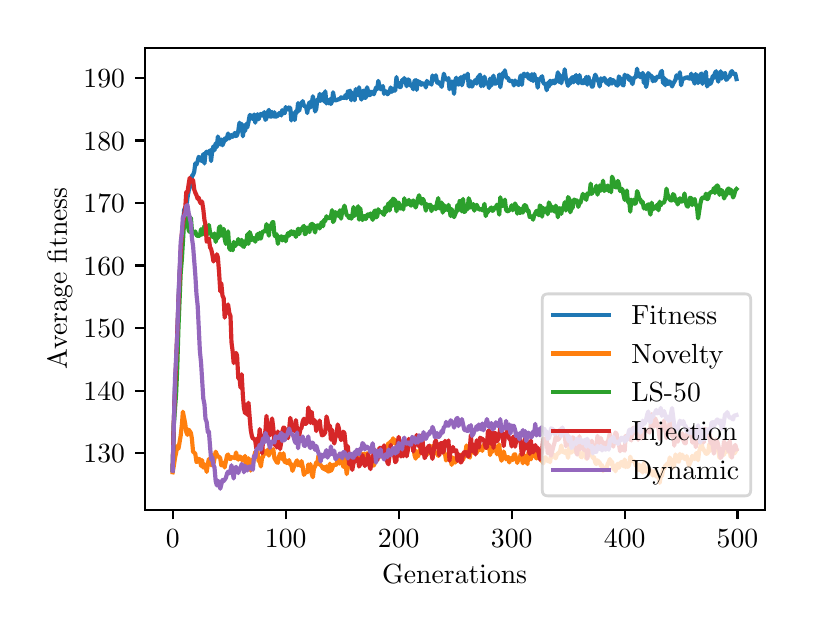 \begingroup%
\makeatletter%
\begin{pgfpicture}%
\pgfpathrectangle{\pgfpointorigin}{\pgfqpoint{3.785in}{2.91in}}%
\pgfusepath{use as bounding box, clip}%
\begin{pgfscope}%
\pgfsetbuttcap%
\pgfsetmiterjoin%
\definecolor{currentfill}{rgb}{1.0,1.0,1.0}%
\pgfsetfillcolor{currentfill}%
\pgfsetlinewidth{0.0pt}%
\definecolor{currentstroke}{rgb}{1.0,1.0,1.0}%
\pgfsetstrokecolor{currentstroke}%
\pgfsetdash{}{0pt}%
\pgfpathmoveto{\pgfqpoint{0.0in}{0.0in}}%
\pgfpathlineto{\pgfqpoint{3.785in}{0.0in}}%
\pgfpathlineto{\pgfqpoint{3.785in}{2.91in}}%
\pgfpathlineto{\pgfqpoint{0.0in}{2.91in}}%
\pgfpathclose%
\pgfusepath{fill}%
\end{pgfscope}%
\begin{pgfscope}%
\pgfsetbuttcap%
\pgfsetmiterjoin%
\definecolor{currentfill}{rgb}{1.0,1.0,1.0}%
\pgfsetfillcolor{currentfill}%
\pgfsetlinewidth{0.0pt}%
\definecolor{currentstroke}{rgb}{0.0,0.0,0.0}%
\pgfsetstrokecolor{currentstroke}%
\pgfsetstrokeopacity{0.0}%
\pgfsetdash{}{0pt}%
\pgfpathmoveto{\pgfqpoint{0.585in}{0.5in}}%
\pgfpathlineto{\pgfqpoint{3.685in}{0.5in}}%
\pgfpathlineto{\pgfqpoint{3.685in}{2.81in}}%
\pgfpathlineto{\pgfqpoint{0.585in}{2.81in}}%
\pgfpathclose%
\pgfusepath{fill}%
\end{pgfscope}%
\begin{pgfscope}%
\pgfsetbuttcap%
\pgfsetroundjoin%
\definecolor{currentfill}{rgb}{0.0,0.0,0.0}%
\pgfsetfillcolor{currentfill}%
\pgfsetlinewidth{0.803pt}%
\definecolor{currentstroke}{rgb}{0.0,0.0,0.0}%
\pgfsetstrokecolor{currentstroke}%
\pgfsetdash{}{0pt}%
\pgfsys@defobject{currentmarker}{\pgfqpoint{0.0in}{-0.049in}}{\pgfqpoint{0.0in}{0.0in}}{%
\pgfpathmoveto{\pgfqpoint{0.0in}{0.0in}}%
\pgfpathlineto{\pgfqpoint{0.0in}{-0.049in}}%
\pgfusepath{stroke,fill}%
}%
\begin{pgfscope}%
\pgfsys@transformshift{0.725in}{0.5in}%
\pgfsys@useobject{currentmarker}{}%
\end{pgfscope}%
\end{pgfscope}%
\begin{pgfscope}%
\definecolor{textcolor}{rgb}{0.0,0.0,0.0}%
\pgfsetstrokecolor{textcolor}%
\pgfsetfillcolor{textcolor}%
\pgftext[x=0.725in,y=0.402in,,top]{\color{textcolor}\rmfamily\fontsize{10.0}{12.0}\selectfont \(\displaystyle {0}\)}%
\end{pgfscope}%
\begin{pgfscope}%
\pgfsetbuttcap%
\pgfsetroundjoin%
\definecolor{currentfill}{rgb}{0.0,0.0,0.0}%
\pgfsetfillcolor{currentfill}%
\pgfsetlinewidth{0.803pt}%
\definecolor{currentstroke}{rgb}{0.0,0.0,0.0}%
\pgfsetstrokecolor{currentstroke}%
\pgfsetdash{}{0pt}%
\pgfsys@defobject{currentmarker}{\pgfqpoint{0.0in}{-0.049in}}{\pgfqpoint{0.0in}{0.0in}}{%
\pgfpathmoveto{\pgfqpoint{0.0in}{0.0in}}%
\pgfpathlineto{\pgfqpoint{0.0in}{-0.049in}}%
\pgfusepath{stroke,fill}%
}%
\begin{pgfscope}%
\pgfsys@transformshift{1.29in}{0.5in}%
\pgfsys@useobject{currentmarker}{}%
\end{pgfscope}%
\end{pgfscope}%
\begin{pgfscope}%
\definecolor{textcolor}{rgb}{0.0,0.0,0.0}%
\pgfsetstrokecolor{textcolor}%
\pgfsetfillcolor{textcolor}%
\pgftext[x=1.29in,y=0.402in,,top]{\color{textcolor}\rmfamily\fontsize{10.0}{12.0}\selectfont \(\displaystyle {100}\)}%
\end{pgfscope}%
\begin{pgfscope}%
\pgfsetbuttcap%
\pgfsetroundjoin%
\definecolor{currentfill}{rgb}{0.0,0.0,0.0}%
\pgfsetfillcolor{currentfill}%
\pgfsetlinewidth{0.803pt}%
\definecolor{currentstroke}{rgb}{0.0,0.0,0.0}%
\pgfsetstrokecolor{currentstroke}%
\pgfsetdash{}{0pt}%
\pgfsys@defobject{currentmarker}{\pgfqpoint{0.0in}{-0.049in}}{\pgfqpoint{0.0in}{0.0in}}{%
\pgfpathmoveto{\pgfqpoint{0.0in}{0.0in}}%
\pgfpathlineto{\pgfqpoint{0.0in}{-0.049in}}%
\pgfusepath{stroke,fill}%
}%
\begin{pgfscope}%
\pgfsys@transformshift{1.855in}{0.5in}%
\pgfsys@useobject{currentmarker}{}%
\end{pgfscope}%
\end{pgfscope}%
\begin{pgfscope}%
\definecolor{textcolor}{rgb}{0.0,0.0,0.0}%
\pgfsetstrokecolor{textcolor}%
\pgfsetfillcolor{textcolor}%
\pgftext[x=1.855in,y=0.402in,,top]{\color{textcolor}\rmfamily\fontsize{10.0}{12.0}\selectfont \(\displaystyle {200}\)}%
\end{pgfscope}%
\begin{pgfscope}%
\pgfsetbuttcap%
\pgfsetroundjoin%
\definecolor{currentfill}{rgb}{0.0,0.0,0.0}%
\pgfsetfillcolor{currentfill}%
\pgfsetlinewidth{0.803pt}%
\definecolor{currentstroke}{rgb}{0.0,0.0,0.0}%
\pgfsetstrokecolor{currentstroke}%
\pgfsetdash{}{0pt}%
\pgfsys@defobject{currentmarker}{\pgfqpoint{0.0in}{-0.049in}}{\pgfqpoint{0.0in}{0.0in}}{%
\pgfpathmoveto{\pgfqpoint{0.0in}{0.0in}}%
\pgfpathlineto{\pgfqpoint{0.0in}{-0.049in}}%
\pgfusepath{stroke,fill}%
}%
\begin{pgfscope}%
\pgfsys@transformshift{2.42in}{0.5in}%
\pgfsys@useobject{currentmarker}{}%
\end{pgfscope}%
\end{pgfscope}%
\begin{pgfscope}%
\definecolor{textcolor}{rgb}{0.0,0.0,0.0}%
\pgfsetstrokecolor{textcolor}%
\pgfsetfillcolor{textcolor}%
\pgftext[x=2.42in,y=0.402in,,top]{\color{textcolor}\rmfamily\fontsize{10.0}{12.0}\selectfont \(\displaystyle {300}\)}%
\end{pgfscope}%
\begin{pgfscope}%
\pgfsetbuttcap%
\pgfsetroundjoin%
\definecolor{currentfill}{rgb}{0.0,0.0,0.0}%
\pgfsetfillcolor{currentfill}%
\pgfsetlinewidth{0.803pt}%
\definecolor{currentstroke}{rgb}{0.0,0.0,0.0}%
\pgfsetstrokecolor{currentstroke}%
\pgfsetdash{}{0pt}%
\pgfsys@defobject{currentmarker}{\pgfqpoint{0.0in}{-0.049in}}{\pgfqpoint{0.0in}{0.0in}}{%
\pgfpathmoveto{\pgfqpoint{0.0in}{0.0in}}%
\pgfpathlineto{\pgfqpoint{0.0in}{-0.049in}}%
\pgfusepath{stroke,fill}%
}%
\begin{pgfscope}%
\pgfsys@transformshift{2.985in}{0.5in}%
\pgfsys@useobject{currentmarker}{}%
\end{pgfscope}%
\end{pgfscope}%
\begin{pgfscope}%
\definecolor{textcolor}{rgb}{0.0,0.0,0.0}%
\pgfsetstrokecolor{textcolor}%
\pgfsetfillcolor{textcolor}%
\pgftext[x=2.985in,y=0.402in,,top]{\color{textcolor}\rmfamily\fontsize{10.0}{12.0}\selectfont \(\displaystyle {400}\)}%
\end{pgfscope}%
\begin{pgfscope}%
\pgfsetbuttcap%
\pgfsetroundjoin%
\definecolor{currentfill}{rgb}{0.0,0.0,0.0}%
\pgfsetfillcolor{currentfill}%
\pgfsetlinewidth{0.803pt}%
\definecolor{currentstroke}{rgb}{0.0,0.0,0.0}%
\pgfsetstrokecolor{currentstroke}%
\pgfsetdash{}{0pt}%
\pgfsys@defobject{currentmarker}{\pgfqpoint{0.0in}{-0.049in}}{\pgfqpoint{0.0in}{0.0in}}{%
\pgfpathmoveto{\pgfqpoint{0.0in}{0.0in}}%
\pgfpathlineto{\pgfqpoint{0.0in}{-0.049in}}%
\pgfusepath{stroke,fill}%
}%
\begin{pgfscope}%
\pgfsys@transformshift{3.549in}{0.5in}%
\pgfsys@useobject{currentmarker}{}%
\end{pgfscope}%
\end{pgfscope}%
\begin{pgfscope}%
\definecolor{textcolor}{rgb}{0.0,0.0,0.0}%
\pgfsetstrokecolor{textcolor}%
\pgfsetfillcolor{textcolor}%
\pgftext[x=3.549in,y=0.402in,,top]{\color{textcolor}\rmfamily\fontsize{10.0}{12.0}\selectfont \(\displaystyle {500}\)}%
\end{pgfscope}%
\begin{pgfscope}%
\definecolor{textcolor}{rgb}{0.0,0.0,0.0}%
\pgfsetstrokecolor{textcolor}%
\pgfsetfillcolor{textcolor}%
\pgftext[x=2.135in,y=0.223in,,top]{\color{textcolor}\rmfamily\fontsize{10.0}{12.0}\selectfont Generations}%
\end{pgfscope}%
\begin{pgfscope}%
\pgfsetbuttcap%
\pgfsetroundjoin%
\definecolor{currentfill}{rgb}{0.0,0.0,0.0}%
\pgfsetfillcolor{currentfill}%
\pgfsetlinewidth{0.803pt}%
\definecolor{currentstroke}{rgb}{0.0,0.0,0.0}%
\pgfsetstrokecolor{currentstroke}%
\pgfsetdash{}{0pt}%
\pgfsys@defobject{currentmarker}{\pgfqpoint{-0.049in}{0.0in}}{\pgfqpoint{-0.0in}{0.0in}}{%
\pgfpathmoveto{\pgfqpoint{-0.0in}{0.0in}}%
\pgfpathlineto{\pgfqpoint{-0.049in}{0.0in}}%
\pgfusepath{stroke,fill}%
}%
\begin{pgfscope}%
\pgfsys@transformshift{0.585in}{0.782in}%
\pgfsys@useobject{currentmarker}{}%
\end{pgfscope}%
\end{pgfscope}%
\begin{pgfscope}%
\definecolor{textcolor}{rgb}{0.0,0.0,0.0}%
\pgfsetstrokecolor{textcolor}%
\pgfsetfillcolor{textcolor}%
\pgftext[x=0.279in, y=0.734in, left, base]{\color{textcolor}\rmfamily\fontsize{10.0}{12.0}\selectfont \(\displaystyle {130}\)}%
\end{pgfscope}%
\begin{pgfscope}%
\pgfsetbuttcap%
\pgfsetroundjoin%
\definecolor{currentfill}{rgb}{0.0,0.0,0.0}%
\pgfsetfillcolor{currentfill}%
\pgfsetlinewidth{0.803pt}%
\definecolor{currentstroke}{rgb}{0.0,0.0,0.0}%
\pgfsetstrokecolor{currentstroke}%
\pgfsetdash{}{0pt}%
\pgfsys@defobject{currentmarker}{\pgfqpoint{-0.049in}{0.0in}}{\pgfqpoint{-0.0in}{0.0in}}{%
\pgfpathmoveto{\pgfqpoint{-0.0in}{0.0in}}%
\pgfpathlineto{\pgfqpoint{-0.049in}{0.0in}}%
\pgfusepath{stroke,fill}%
}%
\begin{pgfscope}%
\pgfsys@transformshift{0.585in}{1.095in}%
\pgfsys@useobject{currentmarker}{}%
\end{pgfscope}%
\end{pgfscope}%
\begin{pgfscope}%
\definecolor{textcolor}{rgb}{0.0,0.0,0.0}%
\pgfsetstrokecolor{textcolor}%
\pgfsetfillcolor{textcolor}%
\pgftext[x=0.279in, y=1.047in, left, base]{\color{textcolor}\rmfamily\fontsize{10.0}{12.0}\selectfont \(\displaystyle {140}\)}%
\end{pgfscope}%
\begin{pgfscope}%
\pgfsetbuttcap%
\pgfsetroundjoin%
\definecolor{currentfill}{rgb}{0.0,0.0,0.0}%
\pgfsetfillcolor{currentfill}%
\pgfsetlinewidth{0.803pt}%
\definecolor{currentstroke}{rgb}{0.0,0.0,0.0}%
\pgfsetstrokecolor{currentstroke}%
\pgfsetdash{}{0pt}%
\pgfsys@defobject{currentmarker}{\pgfqpoint{-0.049in}{0.0in}}{\pgfqpoint{-0.0in}{0.0in}}{%
\pgfpathmoveto{\pgfqpoint{-0.0in}{0.0in}}%
\pgfpathlineto{\pgfqpoint{-0.049in}{0.0in}}%
\pgfusepath{stroke,fill}%
}%
\begin{pgfscope}%
\pgfsys@transformshift{0.585in}{1.408in}%
\pgfsys@useobject{currentmarker}{}%
\end{pgfscope}%
\end{pgfscope}%
\begin{pgfscope}%
\definecolor{textcolor}{rgb}{0.0,0.0,0.0}%
\pgfsetstrokecolor{textcolor}%
\pgfsetfillcolor{textcolor}%
\pgftext[x=0.279in, y=1.359in, left, base]{\color{textcolor}\rmfamily\fontsize{10.0}{12.0}\selectfont \(\displaystyle {150}\)}%
\end{pgfscope}%
\begin{pgfscope}%
\pgfsetbuttcap%
\pgfsetroundjoin%
\definecolor{currentfill}{rgb}{0.0,0.0,0.0}%
\pgfsetfillcolor{currentfill}%
\pgfsetlinewidth{0.803pt}%
\definecolor{currentstroke}{rgb}{0.0,0.0,0.0}%
\pgfsetstrokecolor{currentstroke}%
\pgfsetdash{}{0pt}%
\pgfsys@defobject{currentmarker}{\pgfqpoint{-0.049in}{0.0in}}{\pgfqpoint{-0.0in}{0.0in}}{%
\pgfpathmoveto{\pgfqpoint{-0.0in}{0.0in}}%
\pgfpathlineto{\pgfqpoint{-0.049in}{0.0in}}%
\pgfusepath{stroke,fill}%
}%
\begin{pgfscope}%
\pgfsys@transformshift{0.585in}{1.721in}%
\pgfsys@useobject{currentmarker}{}%
\end{pgfscope}%
\end{pgfscope}%
\begin{pgfscope}%
\definecolor{textcolor}{rgb}{0.0,0.0,0.0}%
\pgfsetstrokecolor{textcolor}%
\pgfsetfillcolor{textcolor}%
\pgftext[x=0.279in, y=1.672in, left, base]{\color{textcolor}\rmfamily\fontsize{10.0}{12.0}\selectfont \(\displaystyle {160}\)}%
\end{pgfscope}%
\begin{pgfscope}%
\pgfsetbuttcap%
\pgfsetroundjoin%
\definecolor{currentfill}{rgb}{0.0,0.0,0.0}%
\pgfsetfillcolor{currentfill}%
\pgfsetlinewidth{0.803pt}%
\definecolor{currentstroke}{rgb}{0.0,0.0,0.0}%
\pgfsetstrokecolor{currentstroke}%
\pgfsetdash{}{0pt}%
\pgfsys@defobject{currentmarker}{\pgfqpoint{-0.049in}{0.0in}}{\pgfqpoint{-0.0in}{0.0in}}{%
\pgfpathmoveto{\pgfqpoint{-0.0in}{0.0in}}%
\pgfpathlineto{\pgfqpoint{-0.049in}{0.0in}}%
\pgfusepath{stroke,fill}%
}%
\begin{pgfscope}%
\pgfsys@transformshift{0.585in}{2.034in}%
\pgfsys@useobject{currentmarker}{}%
\end{pgfscope}%
\end{pgfscope}%
\begin{pgfscope}%
\definecolor{textcolor}{rgb}{0.0,0.0,0.0}%
\pgfsetstrokecolor{textcolor}%
\pgfsetfillcolor{textcolor}%
\pgftext[x=0.279in, y=1.985in, left, base]{\color{textcolor}\rmfamily\fontsize{10.0}{12.0}\selectfont \(\displaystyle {170}\)}%
\end{pgfscope}%
\begin{pgfscope}%
\pgfsetbuttcap%
\pgfsetroundjoin%
\definecolor{currentfill}{rgb}{0.0,0.0,0.0}%
\pgfsetfillcolor{currentfill}%
\pgfsetlinewidth{0.803pt}%
\definecolor{currentstroke}{rgb}{0.0,0.0,0.0}%
\pgfsetstrokecolor{currentstroke}%
\pgfsetdash{}{0pt}%
\pgfsys@defobject{currentmarker}{\pgfqpoint{-0.049in}{0.0in}}{\pgfqpoint{-0.0in}{0.0in}}{%
\pgfpathmoveto{\pgfqpoint{-0.0in}{0.0in}}%
\pgfpathlineto{\pgfqpoint{-0.049in}{0.0in}}%
\pgfusepath{stroke,fill}%
}%
\begin{pgfscope}%
\pgfsys@transformshift{0.585in}{2.346in}%
\pgfsys@useobject{currentmarker}{}%
\end{pgfscope}%
\end{pgfscope}%
\begin{pgfscope}%
\definecolor{textcolor}{rgb}{0.0,0.0,0.0}%
\pgfsetstrokecolor{textcolor}%
\pgfsetfillcolor{textcolor}%
\pgftext[x=0.279in, y=2.298in, left, base]{\color{textcolor}\rmfamily\fontsize{10.0}{12.0}\selectfont \(\displaystyle {180}\)}%
\end{pgfscope}%
\begin{pgfscope}%
\pgfsetbuttcap%
\pgfsetroundjoin%
\definecolor{currentfill}{rgb}{0.0,0.0,0.0}%
\pgfsetfillcolor{currentfill}%
\pgfsetlinewidth{0.803pt}%
\definecolor{currentstroke}{rgb}{0.0,0.0,0.0}%
\pgfsetstrokecolor{currentstroke}%
\pgfsetdash{}{0pt}%
\pgfsys@defobject{currentmarker}{\pgfqpoint{-0.049in}{0.0in}}{\pgfqpoint{-0.0in}{0.0in}}{%
\pgfpathmoveto{\pgfqpoint{-0.0in}{0.0in}}%
\pgfpathlineto{\pgfqpoint{-0.049in}{0.0in}}%
\pgfusepath{stroke,fill}%
}%
\begin{pgfscope}%
\pgfsys@transformshift{0.585in}{2.659in}%
\pgfsys@useobject{currentmarker}{}%
\end{pgfscope}%
\end{pgfscope}%
\begin{pgfscope}%
\definecolor{textcolor}{rgb}{0.0,0.0,0.0}%
\pgfsetstrokecolor{textcolor}%
\pgfsetfillcolor{textcolor}%
\pgftext[x=0.279in, y=2.611in, left, base]{\color{textcolor}\rmfamily\fontsize{10.0}{12.0}\selectfont \(\displaystyle {190}\)}%
\end{pgfscope}%
\begin{pgfscope}%
\definecolor{textcolor}{rgb}{0.0,0.0,0.0}%
\pgfsetstrokecolor{textcolor}%
\pgfsetfillcolor{textcolor}%
\pgftext[x=0.223in,y=1.655in,,bottom,rotate=90.0]{\color{textcolor}\rmfamily\fontsize{10.0}{12.0}\selectfont Average fitness}%
\end{pgfscope}%
\begin{pgfscope}%
\pgfpathrectangle{\pgfqpoint{0.585in}{0.5in}}{\pgfqpoint{3.1in}{2.31in}}%
\pgfusepath{clip}%
\pgfsetrectcap%
\pgfsetroundjoin%
\pgfsetlinewidth{1.506pt}%
\definecolor{currentstroke}{rgb}{0.122,0.467,0.706}%
\pgfsetstrokecolor{currentstroke}%
\pgfsetdash{}{0pt}%
\pgfpathmoveto{\pgfqpoint{0.725in}{0.695in}}%
\pgfpathlineto{\pgfqpoint{0.731in}{0.941in}}%
\pgfpathlineto{\pgfqpoint{0.737in}{1.13in}}%
\pgfpathlineto{\pgfqpoint{0.742in}{1.189in}}%
\pgfpathlineto{\pgfqpoint{0.754in}{1.541in}}%
\pgfpathlineto{\pgfqpoint{0.759in}{1.674in}}%
\pgfpathlineto{\pgfqpoint{0.765in}{1.759in}}%
\pgfpathlineto{\pgfqpoint{0.771in}{1.86in}}%
\pgfpathlineto{\pgfqpoint{0.776in}{1.915in}}%
\pgfpathlineto{\pgfqpoint{0.782in}{1.998in}}%
\pgfpathlineto{\pgfqpoint{0.788in}{2.012in}}%
\pgfpathlineto{\pgfqpoint{0.793in}{2.003in}}%
\pgfpathlineto{\pgfqpoint{0.799in}{2.06in}}%
\pgfpathlineto{\pgfqpoint{0.805in}{2.094in}}%
\pgfpathlineto{\pgfqpoint{0.81in}{2.11in}}%
\pgfpathlineto{\pgfqpoint{0.816in}{2.13in}}%
\pgfpathlineto{\pgfqpoint{0.821in}{2.168in}}%
\pgfpathlineto{\pgfqpoint{0.827in}{2.174in}}%
\pgfpathlineto{\pgfqpoint{0.833in}{2.191in}}%
\pgfpathlineto{\pgfqpoint{0.838in}{2.231in}}%
\pgfpathlineto{\pgfqpoint{0.844in}{2.225in}}%
\pgfpathlineto{\pgfqpoint{0.85in}{2.243in}}%
\pgfpathlineto{\pgfqpoint{0.855in}{2.264in}}%
\pgfpathlineto{\pgfqpoint{0.861in}{2.258in}}%
\pgfpathlineto{\pgfqpoint{0.872in}{2.242in}}%
\pgfpathlineto{\pgfqpoint{0.878in}{2.278in}}%
\pgfpathlineto{\pgfqpoint{0.884in}{2.231in}}%
\pgfpathlineto{\pgfqpoint{0.889in}{2.282in}}%
\pgfpathlineto{\pgfqpoint{0.895in}{2.29in}}%
\pgfpathlineto{\pgfqpoint{0.901in}{2.282in}}%
\pgfpathlineto{\pgfqpoint{0.906in}{2.284in}}%
\pgfpathlineto{\pgfqpoint{0.912in}{2.297in}}%
\pgfpathlineto{\pgfqpoint{0.917in}{2.243in}}%
\pgfpathlineto{\pgfqpoint{0.923in}{2.297in}}%
\pgfpathlineto{\pgfqpoint{0.929in}{2.317in}}%
\pgfpathlineto{\pgfqpoint{0.934in}{2.297in}}%
\pgfpathlineto{\pgfqpoint{0.94in}{2.332in}}%
\pgfpathlineto{\pgfqpoint{0.946in}{2.314in}}%
\pgfpathlineto{\pgfqpoint{0.951in}{2.366in}}%
\pgfpathlineto{\pgfqpoint{0.957in}{2.342in}}%
\pgfpathlineto{\pgfqpoint{0.963in}{2.326in}}%
\pgfpathlineto{\pgfqpoint{0.968in}{2.351in}}%
\pgfpathlineto{\pgfqpoint{0.974in}{2.322in}}%
\pgfpathlineto{\pgfqpoint{0.98in}{2.337in}}%
\pgfpathlineto{\pgfqpoint{0.985in}{2.356in}}%
\pgfpathlineto{\pgfqpoint{0.991in}{2.348in}}%
\pgfpathlineto{\pgfqpoint{0.997in}{2.361in}}%
\pgfpathlineto{\pgfqpoint{1.002in}{2.381in}}%
\pgfpathlineto{\pgfqpoint{1.008in}{2.356in}}%
\pgfpathlineto{\pgfqpoint{1.014in}{2.366in}}%
\pgfpathlineto{\pgfqpoint{1.019in}{2.373in}}%
\pgfpathlineto{\pgfqpoint{1.025in}{2.364in}}%
\pgfpathlineto{\pgfqpoint{1.036in}{2.384in}}%
\pgfpathlineto{\pgfqpoint{1.042in}{2.368in}}%
\pgfpathlineto{\pgfqpoint{1.047in}{2.372in}}%
\pgfpathlineto{\pgfqpoint{1.053in}{2.394in}}%
\pgfpathlineto{\pgfqpoint{1.059in}{2.435in}}%
\pgfpathlineto{\pgfqpoint{1.064in}{2.414in}}%
\pgfpathlineto{\pgfqpoint{1.07in}{2.429in}}%
\pgfpathlineto{\pgfqpoint{1.076in}{2.367in}}%
\pgfpathlineto{\pgfqpoint{1.081in}{2.407in}}%
\pgfpathlineto{\pgfqpoint{1.087in}{2.394in}}%
\pgfpathlineto{\pgfqpoint{1.093in}{2.429in}}%
\pgfpathlineto{\pgfqpoint{1.098in}{2.411in}}%
\pgfpathlineto{\pgfqpoint{1.104in}{2.438in}}%
\pgfpathlineto{\pgfqpoint{1.11in}{2.472in}}%
\pgfpathlineto{\pgfqpoint{1.115in}{2.474in}}%
\pgfpathlineto{\pgfqpoint{1.121in}{2.462in}}%
\pgfpathlineto{\pgfqpoint{1.126in}{2.452in}}%
\pgfpathlineto{\pgfqpoint{1.132in}{2.476in}}%
\pgfpathlineto{\pgfqpoint{1.138in}{2.435in}}%
\pgfpathlineto{\pgfqpoint{1.143in}{2.466in}}%
\pgfpathlineto{\pgfqpoint{1.149in}{2.477in}}%
\pgfpathlineto{\pgfqpoint{1.155in}{2.452in}}%
\pgfpathlineto{\pgfqpoint{1.16in}{2.47in}}%
\pgfpathlineto{\pgfqpoint{1.166in}{2.479in}}%
\pgfpathlineto{\pgfqpoint{1.177in}{2.469in}}%
\pgfpathlineto{\pgfqpoint{1.183in}{2.488in}}%
\pgfpathlineto{\pgfqpoint{1.189in}{2.449in}}%
\pgfpathlineto{\pgfqpoint{1.194in}{2.458in}}%
\pgfpathlineto{\pgfqpoint{1.2in}{2.485in}}%
\pgfpathlineto{\pgfqpoint{1.206in}{2.499in}}%
\pgfpathlineto{\pgfqpoint{1.211in}{2.467in}}%
\pgfpathlineto{\pgfqpoint{1.217in}{2.465in}}%
\pgfpathlineto{\pgfqpoint{1.222in}{2.489in}}%
\pgfpathlineto{\pgfqpoint{1.228in}{2.466in}}%
\pgfpathlineto{\pgfqpoint{1.234in}{2.487in}}%
\pgfpathlineto{\pgfqpoint{1.239in}{2.464in}}%
\pgfpathlineto{\pgfqpoint{1.251in}{2.47in}}%
\pgfpathlineto{\pgfqpoint{1.256in}{2.48in}}%
\pgfpathlineto{\pgfqpoint{1.262in}{2.485in}}%
\pgfpathlineto{\pgfqpoint{1.268in}{2.471in}}%
\pgfpathlineto{\pgfqpoint{1.273in}{2.498in}}%
\pgfpathlineto{\pgfqpoint{1.279in}{2.484in}}%
\pgfpathlineto{\pgfqpoint{1.285in}{2.483in}}%
\pgfpathlineto{\pgfqpoint{1.29in}{2.513in}}%
\pgfpathlineto{\pgfqpoint{1.296in}{2.503in}}%
\pgfpathlineto{\pgfqpoint{1.302in}{2.502in}}%
\pgfpathlineto{\pgfqpoint{1.307in}{2.511in}}%
\pgfpathlineto{\pgfqpoint{1.313in}{2.508in}}%
\pgfpathlineto{\pgfqpoint{1.318in}{2.446in}}%
\pgfpathlineto{\pgfqpoint{1.324in}{2.483in}}%
\pgfpathlineto{\pgfqpoint{1.33in}{2.478in}}%
\pgfpathlineto{\pgfqpoint{1.335in}{2.448in}}%
\pgfpathlineto{\pgfqpoint{1.341in}{2.492in}}%
\pgfpathlineto{\pgfqpoint{1.347in}{2.487in}}%
\pgfpathlineto{\pgfqpoint{1.352in}{2.533in}}%
\pgfpathlineto{\pgfqpoint{1.358in}{2.495in}}%
\pgfpathlineto{\pgfqpoint{1.364in}{2.532in}}%
\pgfpathlineto{\pgfqpoint{1.369in}{2.524in}}%
\pgfpathlineto{\pgfqpoint{1.375in}{2.543in}}%
\pgfpathlineto{\pgfqpoint{1.381in}{2.521in}}%
\pgfpathlineto{\pgfqpoint{1.386in}{2.516in}}%
\pgfpathlineto{\pgfqpoint{1.392in}{2.515in}}%
\pgfpathlineto{\pgfqpoint{1.398in}{2.483in}}%
\pgfpathlineto{\pgfqpoint{1.403in}{2.518in}}%
\pgfpathlineto{\pgfqpoint{1.409in}{2.537in}}%
\pgfpathlineto{\pgfqpoint{1.414in}{2.511in}}%
\pgfpathlineto{\pgfqpoint{1.42in}{2.528in}}%
\pgfpathlineto{\pgfqpoint{1.426in}{2.567in}}%
\pgfpathlineto{\pgfqpoint{1.431in}{2.538in}}%
\pgfpathlineto{\pgfqpoint{1.437in}{2.491in}}%
\pgfpathlineto{\pgfqpoint{1.443in}{2.504in}}%
\pgfpathlineto{\pgfqpoint{1.448in}{2.55in}}%
\pgfpathlineto{\pgfqpoint{1.454in}{2.543in}}%
\pgfpathlineto{\pgfqpoint{1.46in}{2.579in}}%
\pgfpathlineto{\pgfqpoint{1.465in}{2.544in}}%
\pgfpathlineto{\pgfqpoint{1.471in}{2.559in}}%
\pgfpathlineto{\pgfqpoint{1.477in}{2.58in}}%
\pgfpathlineto{\pgfqpoint{1.482in}{2.541in}}%
\pgfpathlineto{\pgfqpoint{1.488in}{2.592in}}%
\pgfpathlineto{\pgfqpoint{1.494in}{2.531in}}%
\pgfpathlineto{\pgfqpoint{1.499in}{2.546in}}%
\pgfpathlineto{\pgfqpoint{1.505in}{2.532in}}%
\pgfpathlineto{\pgfqpoint{1.511in}{2.552in}}%
\pgfpathlineto{\pgfqpoint{1.516in}{2.528in}}%
\pgfpathlineto{\pgfqpoint{1.522in}{2.543in}}%
\pgfpathlineto{\pgfqpoint{1.527in}{2.587in}}%
\pgfpathlineto{\pgfqpoint{1.533in}{2.55in}}%
\pgfpathlineto{\pgfqpoint{1.539in}{2.546in}}%
\pgfpathlineto{\pgfqpoint{1.55in}{2.55in}}%
\pgfpathlineto{\pgfqpoint{1.556in}{2.553in}}%
\pgfpathlineto{\pgfqpoint{1.561in}{2.552in}}%
\pgfpathlineto{\pgfqpoint{1.567in}{2.562in}}%
\pgfpathlineto{\pgfqpoint{1.573in}{2.558in}}%
\pgfpathlineto{\pgfqpoint{1.578in}{2.561in}}%
\pgfpathlineto{\pgfqpoint{1.584in}{2.558in}}%
\pgfpathlineto{\pgfqpoint{1.59in}{2.574in}}%
\pgfpathlineto{\pgfqpoint{1.595in}{2.557in}}%
\pgfpathlineto{\pgfqpoint{1.601in}{2.591in}}%
\pgfpathlineto{\pgfqpoint{1.607in}{2.59in}}%
\pgfpathlineto{\pgfqpoint{1.612in}{2.595in}}%
\pgfpathlineto{\pgfqpoint{1.618in}{2.547in}}%
\pgfpathlineto{\pgfqpoint{1.623in}{2.584in}}%
\pgfpathlineto{\pgfqpoint{1.635in}{2.547in}}%
\pgfpathlineto{\pgfqpoint{1.64in}{2.603in}}%
\pgfpathlineto{\pgfqpoint{1.646in}{2.576in}}%
\pgfpathlineto{\pgfqpoint{1.652in}{2.573in}}%
\pgfpathlineto{\pgfqpoint{1.657in}{2.612in}}%
\pgfpathlineto{\pgfqpoint{1.663in}{2.569in}}%
\pgfpathlineto{\pgfqpoint{1.669in}{2.55in}}%
\pgfpathlineto{\pgfqpoint{1.674in}{2.588in}}%
\pgfpathlineto{\pgfqpoint{1.68in}{2.596in}}%
\pgfpathlineto{\pgfqpoint{1.686in}{2.559in}}%
\pgfpathlineto{\pgfqpoint{1.691in}{2.56in}}%
\pgfpathlineto{\pgfqpoint{1.697in}{2.612in}}%
\pgfpathlineto{\pgfqpoint{1.703in}{2.588in}}%
\pgfpathlineto{\pgfqpoint{1.708in}{2.572in}}%
\pgfpathlineto{\pgfqpoint{1.714in}{2.575in}}%
\pgfpathlineto{\pgfqpoint{1.719in}{2.59in}}%
\pgfpathlineto{\pgfqpoint{1.725in}{2.587in}}%
\pgfpathlineto{\pgfqpoint{1.731in}{2.577in}}%
\pgfpathlineto{\pgfqpoint{1.742in}{2.611in}}%
\pgfpathlineto{\pgfqpoint{1.748in}{2.603in}}%
\pgfpathlineto{\pgfqpoint{1.753in}{2.644in}}%
\pgfpathlineto{\pgfqpoint{1.759in}{2.618in}}%
\pgfpathlineto{\pgfqpoint{1.765in}{2.602in}}%
\pgfpathlineto{\pgfqpoint{1.776in}{2.618in}}%
\pgfpathlineto{\pgfqpoint{1.782in}{2.579in}}%
\pgfpathlineto{\pgfqpoint{1.787in}{2.592in}}%
\pgfpathlineto{\pgfqpoint{1.793in}{2.591in}}%
\pgfpathlineto{\pgfqpoint{1.799in}{2.577in}}%
\pgfpathlineto{\pgfqpoint{1.804in}{2.582in}}%
\pgfpathlineto{\pgfqpoint{1.81in}{2.592in}}%
\pgfpathlineto{\pgfqpoint{1.815in}{2.611in}}%
\pgfpathlineto{\pgfqpoint{1.821in}{2.589in}}%
\pgfpathlineto{\pgfqpoint{1.827in}{2.605in}}%
\pgfpathlineto{\pgfqpoint{1.832in}{2.595in}}%
\pgfpathlineto{\pgfqpoint{1.838in}{2.596in}}%
\pgfpathlineto{\pgfqpoint{1.844in}{2.663in}}%
\pgfpathlineto{\pgfqpoint{1.849in}{2.619in}}%
\pgfpathlineto{\pgfqpoint{1.855in}{2.634in}}%
\pgfpathlineto{\pgfqpoint{1.861in}{2.612in}}%
\pgfpathlineto{\pgfqpoint{1.866in}{2.615in}}%
\pgfpathlineto{\pgfqpoint{1.872in}{2.648in}}%
\pgfpathlineto{\pgfqpoint{1.878in}{2.642in}}%
\pgfpathlineto{\pgfqpoint{1.883in}{2.658in}}%
\pgfpathlineto{\pgfqpoint{1.889in}{2.64in}}%
\pgfpathlineto{\pgfqpoint{1.895in}{2.617in}}%
\pgfpathlineto{\pgfqpoint{1.9in}{2.65in}}%
\pgfpathlineto{\pgfqpoint{1.906in}{2.651in}}%
\pgfpathlineto{\pgfqpoint{1.911in}{2.63in}}%
\pgfpathlineto{\pgfqpoint{1.917in}{2.619in}}%
\pgfpathlineto{\pgfqpoint{1.923in}{2.617in}}%
\pgfpathlineto{\pgfqpoint{1.928in}{2.602in}}%
\pgfpathlineto{\pgfqpoint{1.934in}{2.643in}}%
\pgfpathlineto{\pgfqpoint{1.94in}{2.648in}}%
\pgfpathlineto{\pgfqpoint{1.945in}{2.599in}}%
\pgfpathlineto{\pgfqpoint{1.951in}{2.644in}}%
\pgfpathlineto{\pgfqpoint{1.957in}{2.631in}}%
\pgfpathlineto{\pgfqpoint{1.962in}{2.638in}}%
\pgfpathlineto{\pgfqpoint{1.968in}{2.624in}}%
\pgfpathlineto{\pgfqpoint{1.974in}{2.632in}}%
\pgfpathlineto{\pgfqpoint{1.979in}{2.628in}}%
\pgfpathlineto{\pgfqpoint{1.985in}{2.631in}}%
\pgfpathlineto{\pgfqpoint{1.991in}{2.611in}}%
\pgfpathlineto{\pgfqpoint{1.996in}{2.644in}}%
\pgfpathlineto{\pgfqpoint{2.002in}{2.632in}}%
\pgfpathlineto{\pgfqpoint{2.007in}{2.63in}}%
\pgfpathlineto{\pgfqpoint{2.013in}{2.635in}}%
\pgfpathlineto{\pgfqpoint{2.019in}{2.625in}}%
\pgfpathlineto{\pgfqpoint{2.024in}{2.671in}}%
\pgfpathlineto{\pgfqpoint{2.03in}{2.648in}}%
\pgfpathlineto{\pgfqpoint{2.036in}{2.656in}}%
\pgfpathlineto{\pgfqpoint{2.041in}{2.672in}}%
\pgfpathlineto{\pgfqpoint{2.047in}{2.635in}}%
\pgfpathlineto{\pgfqpoint{2.053in}{2.64in}}%
\pgfpathlineto{\pgfqpoint{2.058in}{2.628in}}%
\pgfpathlineto{\pgfqpoint{2.064in}{2.628in}}%
\pgfpathlineto{\pgfqpoint{2.07in}{2.614in}}%
\pgfpathlineto{\pgfqpoint{2.081in}{2.68in}}%
\pgfpathlineto{\pgfqpoint{2.087in}{2.659in}}%
\pgfpathlineto{\pgfqpoint{2.092in}{2.652in}}%
\pgfpathlineto{\pgfqpoint{2.098in}{2.649in}}%
\pgfpathlineto{\pgfqpoint{2.104in}{2.658in}}%
\pgfpathlineto{\pgfqpoint{2.109in}{2.602in}}%
\pgfpathlineto{\pgfqpoint{2.115in}{2.633in}}%
\pgfpathlineto{\pgfqpoint{2.12in}{2.641in}}%
\pgfpathlineto{\pgfqpoint{2.126in}{2.618in}}%
\pgfpathlineto{\pgfqpoint{2.132in}{2.579in}}%
\pgfpathlineto{\pgfqpoint{2.137in}{2.643in}}%
\pgfpathlineto{\pgfqpoint{2.143in}{2.66in}}%
\pgfpathlineto{\pgfqpoint{2.149in}{2.63in}}%
\pgfpathlineto{\pgfqpoint{2.154in}{2.625in}}%
\pgfpathlineto{\pgfqpoint{2.166in}{2.663in}}%
\pgfpathlineto{\pgfqpoint{2.171in}{2.622in}}%
\pgfpathlineto{\pgfqpoint{2.177in}{2.642in}}%
\pgfpathlineto{\pgfqpoint{2.183in}{2.671in}}%
\pgfpathlineto{\pgfqpoint{2.188in}{2.662in}}%
\pgfpathlineto{\pgfqpoint{2.194in}{2.659in}}%
\pgfpathlineto{\pgfqpoint{2.2in}{2.68in}}%
\pgfpathlineto{\pgfqpoint{2.205in}{2.617in}}%
\pgfpathlineto{\pgfqpoint{2.211in}{2.617in}}%
\pgfpathlineto{\pgfqpoint{2.216in}{2.642in}}%
\pgfpathlineto{\pgfqpoint{2.222in}{2.615in}}%
\pgfpathlineto{\pgfqpoint{2.228in}{2.631in}}%
\pgfpathlineto{\pgfqpoint{2.233in}{2.637in}}%
\pgfpathlineto{\pgfqpoint{2.239in}{2.649in}}%
\pgfpathlineto{\pgfqpoint{2.245in}{2.63in}}%
\pgfpathlineto{\pgfqpoint{2.25in}{2.66in}}%
\pgfpathlineto{\pgfqpoint{2.256in}{2.666in}}%
\pgfpathlineto{\pgfqpoint{2.262in}{2.675in}}%
\pgfpathlineto{\pgfqpoint{2.267in}{2.617in}}%
\pgfpathlineto{\pgfqpoint{2.273in}{2.649in}}%
\pgfpathlineto{\pgfqpoint{2.279in}{2.619in}}%
\pgfpathlineto{\pgfqpoint{2.284in}{2.665in}}%
\pgfpathlineto{\pgfqpoint{2.29in}{2.634in}}%
\pgfpathlineto{\pgfqpoint{2.296in}{2.63in}}%
\pgfpathlineto{\pgfqpoint{2.301in}{2.633in}}%
\pgfpathlineto{\pgfqpoint{2.307in}{2.608in}}%
\pgfpathlineto{\pgfqpoint{2.312in}{2.656in}}%
\pgfpathlineto{\pgfqpoint{2.318in}{2.62in}}%
\pgfpathlineto{\pgfqpoint{2.324in}{2.65in}}%
\pgfpathlineto{\pgfqpoint{2.329in}{2.67in}}%
\pgfpathlineto{\pgfqpoint{2.335in}{2.63in}}%
\pgfpathlineto{\pgfqpoint{2.341in}{2.631in}}%
\pgfpathlineto{\pgfqpoint{2.346in}{2.636in}}%
\pgfpathlineto{\pgfqpoint{2.352in}{2.638in}}%
\pgfpathlineto{\pgfqpoint{2.358in}{2.676in}}%
\pgfpathlineto{\pgfqpoint{2.363in}{2.612in}}%
\pgfpathlineto{\pgfqpoint{2.375in}{2.683in}}%
\pgfpathlineto{\pgfqpoint{2.38in}{2.668in}}%
\pgfpathlineto{\pgfqpoint{2.386in}{2.697in}}%
\pgfpathlineto{\pgfqpoint{2.392in}{2.662in}}%
\pgfpathlineto{\pgfqpoint{2.403in}{2.657in}}%
\pgfpathlineto{\pgfqpoint{2.408in}{2.643in}}%
\pgfpathlineto{\pgfqpoint{2.414in}{2.644in}}%
\pgfpathlineto{\pgfqpoint{2.42in}{2.643in}}%
\pgfpathlineto{\pgfqpoint{2.425in}{2.644in}}%
\pgfpathlineto{\pgfqpoint{2.431in}{2.621in}}%
\pgfpathlineto{\pgfqpoint{2.437in}{2.646in}}%
\pgfpathlineto{\pgfqpoint{2.442in}{2.631in}}%
\pgfpathlineto{\pgfqpoint{2.448in}{2.631in}}%
\pgfpathlineto{\pgfqpoint{2.454in}{2.623in}}%
\pgfpathlineto{\pgfqpoint{2.465in}{2.671in}}%
\pgfpathlineto{\pgfqpoint{2.471in}{2.624in}}%
\pgfpathlineto{\pgfqpoint{2.476in}{2.671in}}%
\pgfpathlineto{\pgfqpoint{2.482in}{2.68in}}%
\pgfpathlineto{\pgfqpoint{2.488in}{2.668in}}%
\pgfpathlineto{\pgfqpoint{2.493in}{2.668in}}%
\pgfpathlineto{\pgfqpoint{2.499in}{2.68in}}%
\pgfpathlineto{\pgfqpoint{2.504in}{2.656in}}%
\pgfpathlineto{\pgfqpoint{2.51in}{2.668in}}%
\pgfpathlineto{\pgfqpoint{2.516in}{2.648in}}%
\pgfpathlineto{\pgfqpoint{2.521in}{2.678in}}%
\pgfpathlineto{\pgfqpoint{2.527in}{2.643in}}%
\pgfpathlineto{\pgfqpoint{2.533in}{2.678in}}%
\pgfpathlineto{\pgfqpoint{2.538in}{2.654in}}%
\pgfpathlineto{\pgfqpoint{2.544in}{2.655in}}%
\pgfpathlineto{\pgfqpoint{2.55in}{2.61in}}%
\pgfpathlineto{\pgfqpoint{2.555in}{2.648in}}%
\pgfpathlineto{\pgfqpoint{2.567in}{2.66in}}%
\pgfpathlineto{\pgfqpoint{2.572in}{2.667in}}%
\pgfpathlineto{\pgfqpoint{2.578in}{2.636in}}%
\pgfpathlineto{\pgfqpoint{2.584in}{2.628in}}%
\pgfpathlineto{\pgfqpoint{2.589in}{2.629in}}%
\pgfpathlineto{\pgfqpoint{2.595in}{2.597in}}%
\pgfpathlineto{\pgfqpoint{2.6in}{2.634in}}%
\pgfpathlineto{\pgfqpoint{2.606in}{2.615in}}%
\pgfpathlineto{\pgfqpoint{2.612in}{2.645in}}%
\pgfpathlineto{\pgfqpoint{2.617in}{2.628in}}%
\pgfpathlineto{\pgfqpoint{2.623in}{2.642in}}%
\pgfpathlineto{\pgfqpoint{2.629in}{2.645in}}%
\pgfpathlineto{\pgfqpoint{2.634in}{2.632in}}%
\pgfpathlineto{\pgfqpoint{2.64in}{2.639in}}%
\pgfpathlineto{\pgfqpoint{2.646in}{2.656in}}%
\pgfpathlineto{\pgfqpoint{2.651in}{2.687in}}%
\pgfpathlineto{\pgfqpoint{2.657in}{2.638in}}%
\pgfpathlineto{\pgfqpoint{2.663in}{2.673in}}%
\pgfpathlineto{\pgfqpoint{2.668in}{2.632in}}%
\pgfpathlineto{\pgfqpoint{2.674in}{2.663in}}%
\pgfpathlineto{\pgfqpoint{2.68in}{2.657in}}%
\pgfpathlineto{\pgfqpoint{2.685in}{2.702in}}%
\pgfpathlineto{\pgfqpoint{2.691in}{2.657in}}%
\pgfpathlineto{\pgfqpoint{2.702in}{2.619in}}%
\pgfpathlineto{\pgfqpoint{2.708in}{2.648in}}%
\pgfpathlineto{\pgfqpoint{2.713in}{2.63in}}%
\pgfpathlineto{\pgfqpoint{2.719in}{2.657in}}%
\pgfpathlineto{\pgfqpoint{2.725in}{2.663in}}%
\pgfpathlineto{\pgfqpoint{2.73in}{2.637in}}%
\pgfpathlineto{\pgfqpoint{2.736in}{2.659in}}%
\pgfpathlineto{\pgfqpoint{2.742in}{2.673in}}%
\pgfpathlineto{\pgfqpoint{2.753in}{2.632in}}%
\pgfpathlineto{\pgfqpoint{2.759in}{2.673in}}%
\pgfpathlineto{\pgfqpoint{2.764in}{2.643in}}%
\pgfpathlineto{\pgfqpoint{2.77in}{2.634in}}%
\pgfpathlineto{\pgfqpoint{2.776in}{2.632in}}%
\pgfpathlineto{\pgfqpoint{2.781in}{2.649in}}%
\pgfpathlineto{\pgfqpoint{2.787in}{2.633in}}%
\pgfpathlineto{\pgfqpoint{2.793in}{2.664in}}%
\pgfpathlineto{\pgfqpoint{2.798in}{2.625in}}%
\pgfpathlineto{\pgfqpoint{2.804in}{2.664in}}%
\pgfpathlineto{\pgfqpoint{2.809in}{2.636in}}%
\pgfpathlineto{\pgfqpoint{2.815in}{2.641in}}%
\pgfpathlineto{\pgfqpoint{2.821in}{2.615in}}%
\pgfpathlineto{\pgfqpoint{2.826in}{2.616in}}%
\pgfpathlineto{\pgfqpoint{2.832in}{2.654in}}%
\pgfpathlineto{\pgfqpoint{2.838in}{2.675in}}%
\pgfpathlineto{\pgfqpoint{2.849in}{2.649in}}%
\pgfpathlineto{\pgfqpoint{2.855in}{2.639in}}%
\pgfpathlineto{\pgfqpoint{2.86in}{2.616in}}%
\pgfpathlineto{\pgfqpoint{2.866in}{2.657in}}%
\pgfpathlineto{\pgfqpoint{2.872in}{2.643in}}%
\pgfpathlineto{\pgfqpoint{2.877in}{2.649in}}%
\pgfpathlineto{\pgfqpoint{2.883in}{2.659in}}%
\pgfpathlineto{\pgfqpoint{2.889in}{2.647in}}%
\pgfpathlineto{\pgfqpoint{2.894in}{2.632in}}%
\pgfpathlineto{\pgfqpoint{2.9in}{2.645in}}%
\pgfpathlineto{\pgfqpoint{2.905in}{2.624in}}%
\pgfpathlineto{\pgfqpoint{2.911in}{2.652in}}%
\pgfpathlineto{\pgfqpoint{2.917in}{2.653in}}%
\pgfpathlineto{\pgfqpoint{2.922in}{2.63in}}%
\pgfpathlineto{\pgfqpoint{2.928in}{2.648in}}%
\pgfpathlineto{\pgfqpoint{2.934in}{2.639in}}%
\pgfpathlineto{\pgfqpoint{2.939in}{2.635in}}%
\pgfpathlineto{\pgfqpoint{2.945in}{2.62in}}%
\pgfpathlineto{\pgfqpoint{2.951in}{2.622in}}%
\pgfpathlineto{\pgfqpoint{2.956in}{2.666in}}%
\pgfpathlineto{\pgfqpoint{2.962in}{2.656in}}%
\pgfpathlineto{\pgfqpoint{2.968in}{2.653in}}%
\pgfpathlineto{\pgfqpoint{2.973in}{2.626in}}%
\pgfpathlineto{\pgfqpoint{2.979in}{2.621in}}%
\pgfpathlineto{\pgfqpoint{2.985in}{2.675in}}%
\pgfpathlineto{\pgfqpoint{2.99in}{2.662in}}%
\pgfpathlineto{\pgfqpoint{2.996in}{2.67in}}%
\pgfpathlineto{\pgfqpoint{3.001in}{2.67in}}%
\pgfpathlineto{\pgfqpoint{3.007in}{2.649in}}%
\pgfpathlineto{\pgfqpoint{3.013in}{2.661in}}%
\pgfpathlineto{\pgfqpoint{3.018in}{2.642in}}%
\pgfpathlineto{\pgfqpoint{3.024in}{2.628in}}%
\pgfpathlineto{\pgfqpoint{3.03in}{2.656in}}%
\pgfpathlineto{\pgfqpoint{3.035in}{2.662in}}%
\pgfpathlineto{\pgfqpoint{3.041in}{2.663in}}%
\pgfpathlineto{\pgfqpoint{3.047in}{2.705in}}%
\pgfpathlineto{\pgfqpoint{3.052in}{2.666in}}%
\pgfpathlineto{\pgfqpoint{3.058in}{2.68in}}%
\pgfpathlineto{\pgfqpoint{3.064in}{2.662in}}%
\pgfpathlineto{\pgfqpoint{3.069in}{2.668in}}%
\pgfpathlineto{\pgfqpoint{3.075in}{2.684in}}%
\pgfpathlineto{\pgfqpoint{3.081in}{2.633in}}%
\pgfpathlineto{\pgfqpoint{3.086in}{2.672in}}%
\pgfpathlineto{\pgfqpoint{3.092in}{2.613in}}%
\pgfpathlineto{\pgfqpoint{3.097in}{2.636in}}%
\pgfpathlineto{\pgfqpoint{3.103in}{2.683in}}%
\pgfpathlineto{\pgfqpoint{3.109in}{2.674in}}%
\pgfpathlineto{\pgfqpoint{3.12in}{2.667in}}%
\pgfpathlineto{\pgfqpoint{3.126in}{2.642in}}%
\pgfpathlineto{\pgfqpoint{3.131in}{2.66in}}%
\pgfpathlineto{\pgfqpoint{3.137in}{2.644in}}%
\pgfpathlineto{\pgfqpoint{3.148in}{2.665in}}%
\pgfpathlineto{\pgfqpoint{3.154in}{2.662in}}%
\pgfpathlineto{\pgfqpoint{3.16in}{2.665in}}%
\pgfpathlineto{\pgfqpoint{3.165in}{2.686in}}%
\pgfpathlineto{\pgfqpoint{3.171in}{2.694in}}%
\pgfpathlineto{\pgfqpoint{3.177in}{2.632in}}%
\pgfpathlineto{\pgfqpoint{3.182in}{2.66in}}%
\pgfpathlineto{\pgfqpoint{3.188in}{2.622in}}%
\pgfpathlineto{\pgfqpoint{3.194in}{2.649in}}%
\pgfpathlineto{\pgfqpoint{3.199in}{2.628in}}%
\pgfpathlineto{\pgfqpoint{3.205in}{2.632in}}%
\pgfpathlineto{\pgfqpoint{3.21in}{2.641in}}%
\pgfpathlineto{\pgfqpoint{3.216in}{2.631in}}%
\pgfpathlineto{\pgfqpoint{3.222in}{2.616in}}%
\pgfpathlineto{\pgfqpoint{3.227in}{2.629in}}%
\pgfpathlineto{\pgfqpoint{3.239in}{2.65in}}%
\pgfpathlineto{\pgfqpoint{3.244in}{2.672in}}%
\pgfpathlineto{\pgfqpoint{3.25in}{2.663in}}%
\pgfpathlineto{\pgfqpoint{3.256in}{2.66in}}%
\pgfpathlineto{\pgfqpoint{3.261in}{2.687in}}%
\pgfpathlineto{\pgfqpoint{3.267in}{2.622in}}%
\pgfpathlineto{\pgfqpoint{3.273in}{2.648in}}%
\pgfpathlineto{\pgfqpoint{3.278in}{2.656in}}%
\pgfpathlineto{\pgfqpoint{3.284in}{2.656in}}%
\pgfpathlineto{\pgfqpoint{3.29in}{2.66in}}%
\pgfpathlineto{\pgfqpoint{3.301in}{2.662in}}%
\pgfpathlineto{\pgfqpoint{3.306in}{2.654in}}%
\pgfpathlineto{\pgfqpoint{3.312in}{2.657in}}%
\pgfpathlineto{\pgfqpoint{3.318in}{2.68in}}%
\pgfpathlineto{\pgfqpoint{3.323in}{2.654in}}%
\pgfpathlineto{\pgfqpoint{3.329in}{2.648in}}%
\pgfpathlineto{\pgfqpoint{3.335in}{2.63in}}%
\pgfpathlineto{\pgfqpoint{3.34in}{2.678in}}%
\pgfpathlineto{\pgfqpoint{3.346in}{2.664in}}%
\pgfpathlineto{\pgfqpoint{3.352in}{2.633in}}%
\pgfpathlineto{\pgfqpoint{3.363in}{2.674in}}%
\pgfpathlineto{\pgfqpoint{3.369in}{2.681in}}%
\pgfpathlineto{\pgfqpoint{3.374in}{2.629in}}%
\pgfpathlineto{\pgfqpoint{3.38in}{2.67in}}%
\pgfpathlineto{\pgfqpoint{3.386in}{2.668in}}%
\pgfpathlineto{\pgfqpoint{3.391in}{2.689in}}%
\pgfpathlineto{\pgfqpoint{3.397in}{2.616in}}%
\pgfpathlineto{\pgfqpoint{3.402in}{2.626in}}%
\pgfpathlineto{\pgfqpoint{3.408in}{2.647in}}%
\pgfpathlineto{\pgfqpoint{3.414in}{2.629in}}%
\pgfpathlineto{\pgfqpoint{3.419in}{2.639in}}%
\pgfpathlineto{\pgfqpoint{3.425in}{2.668in}}%
\pgfpathlineto{\pgfqpoint{3.431in}{2.659in}}%
\pgfpathlineto{\pgfqpoint{3.436in}{2.683in}}%
\pgfpathlineto{\pgfqpoint{3.442in}{2.692in}}%
\pgfpathlineto{\pgfqpoint{3.448in}{2.658in}}%
\pgfpathlineto{\pgfqpoint{3.453in}{2.64in}}%
\pgfpathlineto{\pgfqpoint{3.459in}{2.67in}}%
\pgfpathlineto{\pgfqpoint{3.465in}{2.692in}}%
\pgfpathlineto{\pgfqpoint{3.47in}{2.655in}}%
\pgfpathlineto{\pgfqpoint{3.476in}{2.68in}}%
\pgfpathlineto{\pgfqpoint{3.482in}{2.68in}}%
\pgfpathlineto{\pgfqpoint{3.487in}{2.683in}}%
\pgfpathlineto{\pgfqpoint{3.493in}{2.649in}}%
\pgfpathlineto{\pgfqpoint{3.498in}{2.654in}}%
\pgfpathlineto{\pgfqpoint{3.504in}{2.663in}}%
\pgfpathlineto{\pgfqpoint{3.51in}{2.665in}}%
\pgfpathlineto{\pgfqpoint{3.515in}{2.685in}}%
\pgfpathlineto{\pgfqpoint{3.521in}{2.693in}}%
\pgfpathlineto{\pgfqpoint{3.527in}{2.68in}}%
\pgfpathlineto{\pgfqpoint{3.532in}{2.678in}}%
\pgfpathlineto{\pgfqpoint{3.538in}{2.68in}}%
\pgfpathlineto{\pgfqpoint{3.544in}{2.653in}}%
\pgfpathlineto{\pgfqpoint{3.544in}{2.653in}}%
\pgfusepath{stroke}%
\end{pgfscope}%
\begin{pgfscope}%
\pgfpathrectangle{\pgfqpoint{0.585in}{0.5in}}{\pgfqpoint{3.1in}{2.31in}}%
\pgfusepath{clip}%
\pgfsetrectcap%
\pgfsetroundjoin%
\pgfsetlinewidth{1.506pt}%
\definecolor{currentstroke}{rgb}{1.0,0.498,0.055}%
\pgfsetstrokecolor{currentstroke}%
\pgfsetdash{}{0pt}%
\pgfpathmoveto{\pgfqpoint{0.725in}{0.687in}}%
\pgfpathlineto{\pgfqpoint{0.731in}{0.721in}}%
\pgfpathlineto{\pgfqpoint{0.737in}{0.761in}}%
\pgfpathlineto{\pgfqpoint{0.742in}{0.783in}}%
\pgfpathlineto{\pgfqpoint{0.748in}{0.819in}}%
\pgfpathlineto{\pgfqpoint{0.754in}{0.805in}}%
\pgfpathlineto{\pgfqpoint{0.765in}{0.87in}}%
\pgfpathlineto{\pgfqpoint{0.771in}{0.924in}}%
\pgfpathlineto{\pgfqpoint{0.776in}{0.99in}}%
\pgfpathlineto{\pgfqpoint{0.788in}{0.928in}}%
\pgfpathlineto{\pgfqpoint{0.793in}{0.888in}}%
\pgfpathlineto{\pgfqpoint{0.799in}{0.874in}}%
\pgfpathlineto{\pgfqpoint{0.805in}{0.9in}}%
\pgfpathlineto{\pgfqpoint{0.81in}{0.893in}}%
\pgfpathlineto{\pgfqpoint{0.816in}{0.884in}}%
\pgfpathlineto{\pgfqpoint{0.821in}{0.856in}}%
\pgfpathlineto{\pgfqpoint{0.827in}{0.79in}}%
\pgfpathlineto{\pgfqpoint{0.838in}{0.78in}}%
\pgfpathlineto{\pgfqpoint{0.844in}{0.738in}}%
\pgfpathlineto{\pgfqpoint{0.85in}{0.742in}}%
\pgfpathlineto{\pgfqpoint{0.855in}{0.754in}}%
\pgfpathlineto{\pgfqpoint{0.861in}{0.751in}}%
\pgfpathlineto{\pgfqpoint{0.867in}{0.718in}}%
\pgfpathlineto{\pgfqpoint{0.872in}{0.748in}}%
\pgfpathlineto{\pgfqpoint{0.878in}{0.71in}}%
\pgfpathlineto{\pgfqpoint{0.884in}{0.727in}}%
\pgfpathlineto{\pgfqpoint{0.889in}{0.717in}}%
\pgfpathlineto{\pgfqpoint{0.895in}{0.689in}}%
\pgfpathlineto{\pgfqpoint{0.901in}{0.729in}}%
\pgfpathlineto{\pgfqpoint{0.906in}{0.754in}}%
\pgfpathlineto{\pgfqpoint{0.912in}{0.754in}}%
\pgfpathlineto{\pgfqpoint{0.917in}{0.722in}}%
\pgfpathlineto{\pgfqpoint{0.923in}{0.774in}}%
\pgfpathlineto{\pgfqpoint{0.929in}{0.73in}}%
\pgfpathlineto{\pgfqpoint{0.934in}{0.755in}}%
\pgfpathlineto{\pgfqpoint{0.94in}{0.79in}}%
\pgfpathlineto{\pgfqpoint{0.946in}{0.775in}}%
\pgfpathlineto{\pgfqpoint{0.951in}{0.766in}}%
\pgfpathlineto{\pgfqpoint{0.957in}{0.764in}}%
\pgfpathlineto{\pgfqpoint{0.963in}{0.757in}}%
\pgfpathlineto{\pgfqpoint{0.968in}{0.722in}}%
\pgfpathlineto{\pgfqpoint{0.974in}{0.723in}}%
\pgfpathlineto{\pgfqpoint{0.98in}{0.735in}}%
\pgfpathlineto{\pgfqpoint{0.985in}{0.711in}}%
\pgfpathlineto{\pgfqpoint{0.997in}{0.771in}}%
\pgfpathlineto{\pgfqpoint{1.002in}{0.776in}}%
\pgfpathlineto{\pgfqpoint{1.008in}{0.756in}}%
\pgfpathlineto{\pgfqpoint{1.014in}{0.753in}}%
\pgfpathlineto{\pgfqpoint{1.019in}{0.763in}}%
\pgfpathlineto{\pgfqpoint{1.025in}{0.76in}}%
\pgfpathlineto{\pgfqpoint{1.03in}{0.762in}}%
\pgfpathlineto{\pgfqpoint{1.036in}{0.757in}}%
\pgfpathlineto{\pgfqpoint{1.042in}{0.786in}}%
\pgfpathlineto{\pgfqpoint{1.047in}{0.763in}}%
\pgfpathlineto{\pgfqpoint{1.053in}{0.75in}}%
\pgfpathlineto{\pgfqpoint{1.059in}{0.765in}}%
\pgfpathlineto{\pgfqpoint{1.064in}{0.766in}}%
\pgfpathlineto{\pgfqpoint{1.07in}{0.749in}}%
\pgfpathlineto{\pgfqpoint{1.076in}{0.748in}}%
\pgfpathlineto{\pgfqpoint{1.081in}{0.744in}}%
\pgfpathlineto{\pgfqpoint{1.087in}{0.769in}}%
\pgfpathlineto{\pgfqpoint{1.093in}{0.721in}}%
\pgfpathlineto{\pgfqpoint{1.098in}{0.736in}}%
\pgfpathlineto{\pgfqpoint{1.104in}{0.757in}}%
\pgfpathlineto{\pgfqpoint{1.11in}{0.739in}}%
\pgfpathlineto{\pgfqpoint{1.115in}{0.695in}}%
\pgfpathlineto{\pgfqpoint{1.121in}{0.75in}}%
\pgfpathlineto{\pgfqpoint{1.126in}{0.73in}}%
\pgfpathlineto{\pgfqpoint{1.132in}{0.766in}}%
\pgfpathlineto{\pgfqpoint{1.138in}{0.789in}}%
\pgfpathlineto{\pgfqpoint{1.143in}{0.774in}}%
\pgfpathlineto{\pgfqpoint{1.149in}{0.79in}}%
\pgfpathlineto{\pgfqpoint{1.155in}{0.741in}}%
\pgfpathlineto{\pgfqpoint{1.16in}{0.741in}}%
\pgfpathlineto{\pgfqpoint{1.166in}{0.716in}}%
\pgfpathlineto{\pgfqpoint{1.172in}{0.759in}}%
\pgfpathlineto{\pgfqpoint{1.177in}{0.765in}}%
\pgfpathlineto{\pgfqpoint{1.183in}{0.795in}}%
\pgfpathlineto{\pgfqpoint{1.189in}{0.78in}}%
\pgfpathlineto{\pgfqpoint{1.194in}{0.781in}}%
\pgfpathlineto{\pgfqpoint{1.2in}{0.8in}}%
\pgfpathlineto{\pgfqpoint{1.206in}{0.77in}}%
\pgfpathlineto{\pgfqpoint{1.211in}{0.796in}}%
\pgfpathlineto{\pgfqpoint{1.217in}{0.801in}}%
\pgfpathlineto{\pgfqpoint{1.222in}{0.784in}}%
\pgfpathlineto{\pgfqpoint{1.228in}{0.803in}}%
\pgfpathlineto{\pgfqpoint{1.234in}{0.757in}}%
\pgfpathlineto{\pgfqpoint{1.245in}{0.738in}}%
\pgfpathlineto{\pgfqpoint{1.251in}{0.734in}}%
\pgfpathlineto{\pgfqpoint{1.256in}{0.764in}}%
\pgfpathlineto{\pgfqpoint{1.262in}{0.781in}}%
\pgfpathlineto{\pgfqpoint{1.268in}{0.768in}}%
\pgfpathlineto{\pgfqpoint{1.273in}{0.752in}}%
\pgfpathlineto{\pgfqpoint{1.279in}{0.782in}}%
\pgfpathlineto{\pgfqpoint{1.285in}{0.738in}}%
\pgfpathlineto{\pgfqpoint{1.29in}{0.748in}}%
\pgfpathlineto{\pgfqpoint{1.296in}{0.733in}}%
\pgfpathlineto{\pgfqpoint{1.302in}{0.737in}}%
\pgfpathlineto{\pgfqpoint{1.307in}{0.748in}}%
\pgfpathlineto{\pgfqpoint{1.313in}{0.725in}}%
\pgfpathlineto{\pgfqpoint{1.318in}{0.727in}}%
\pgfpathlineto{\pgfqpoint{1.324in}{0.694in}}%
\pgfpathlineto{\pgfqpoint{1.33in}{0.711in}}%
\pgfpathlineto{\pgfqpoint{1.341in}{0.736in}}%
\pgfpathlineto{\pgfqpoint{1.347in}{0.747in}}%
\pgfpathlineto{\pgfqpoint{1.352in}{0.722in}}%
\pgfpathlineto{\pgfqpoint{1.358in}{0.732in}}%
\pgfpathlineto{\pgfqpoint{1.364in}{0.719in}}%
\pgfpathlineto{\pgfqpoint{1.369in}{0.743in}}%
\pgfpathlineto{\pgfqpoint{1.375in}{0.715in}}%
\pgfpathlineto{\pgfqpoint{1.381in}{0.674in}}%
\pgfpathlineto{\pgfqpoint{1.392in}{0.69in}}%
\pgfpathlineto{\pgfqpoint{1.398in}{0.687in}}%
\pgfpathlineto{\pgfqpoint{1.403in}{0.726in}}%
\pgfpathlineto{\pgfqpoint{1.409in}{0.705in}}%
\pgfpathlineto{\pgfqpoint{1.414in}{0.728in}}%
\pgfpathlineto{\pgfqpoint{1.42in}{0.679in}}%
\pgfpathlineto{\pgfqpoint{1.426in}{0.662in}}%
\pgfpathlineto{\pgfqpoint{1.431in}{0.705in}}%
\pgfpathlineto{\pgfqpoint{1.437in}{0.717in}}%
\pgfpathlineto{\pgfqpoint{1.443in}{0.737in}}%
\pgfpathlineto{\pgfqpoint{1.448in}{0.728in}}%
\pgfpathlineto{\pgfqpoint{1.454in}{0.771in}}%
\pgfpathlineto{\pgfqpoint{1.46in}{0.726in}}%
\pgfpathlineto{\pgfqpoint{1.465in}{0.723in}}%
\pgfpathlineto{\pgfqpoint{1.471in}{0.716in}}%
\pgfpathlineto{\pgfqpoint{1.477in}{0.705in}}%
\pgfpathlineto{\pgfqpoint{1.482in}{0.713in}}%
\pgfpathlineto{\pgfqpoint{1.488in}{0.699in}}%
\pgfpathlineto{\pgfqpoint{1.494in}{0.717in}}%
\pgfpathlineto{\pgfqpoint{1.499in}{0.692in}}%
\pgfpathlineto{\pgfqpoint{1.505in}{0.691in}}%
\pgfpathlineto{\pgfqpoint{1.511in}{0.73in}}%
\pgfpathlineto{\pgfqpoint{1.516in}{0.694in}}%
\pgfpathlineto{\pgfqpoint{1.522in}{0.704in}}%
\pgfpathlineto{\pgfqpoint{1.527in}{0.72in}}%
\pgfpathlineto{\pgfqpoint{1.533in}{0.727in}}%
\pgfpathlineto{\pgfqpoint{1.539in}{0.724in}}%
\pgfpathlineto{\pgfqpoint{1.544in}{0.726in}}%
\pgfpathlineto{\pgfqpoint{1.55in}{0.747in}}%
\pgfpathlineto{\pgfqpoint{1.556in}{0.774in}}%
\pgfpathlineto{\pgfqpoint{1.561in}{0.73in}}%
\pgfpathlineto{\pgfqpoint{1.573in}{0.757in}}%
\pgfpathlineto{\pgfqpoint{1.578in}{0.714in}}%
\pgfpathlineto{\pgfqpoint{1.584in}{0.761in}}%
\pgfpathlineto{\pgfqpoint{1.59in}{0.73in}}%
\pgfpathlineto{\pgfqpoint{1.595in}{0.678in}}%
\pgfpathlineto{\pgfqpoint{1.601in}{0.712in}}%
\pgfpathlineto{\pgfqpoint{1.607in}{0.732in}}%
\pgfpathlineto{\pgfqpoint{1.612in}{0.744in}}%
\pgfpathlineto{\pgfqpoint{1.618in}{0.76in}}%
\pgfpathlineto{\pgfqpoint{1.623in}{0.745in}}%
\pgfpathlineto{\pgfqpoint{1.629in}{0.762in}}%
\pgfpathlineto{\pgfqpoint{1.635in}{0.751in}}%
\pgfpathlineto{\pgfqpoint{1.64in}{0.746in}}%
\pgfpathlineto{\pgfqpoint{1.646in}{0.77in}}%
\pgfpathlineto{\pgfqpoint{1.652in}{0.756in}}%
\pgfpathlineto{\pgfqpoint{1.657in}{0.737in}}%
\pgfpathlineto{\pgfqpoint{1.663in}{0.786in}}%
\pgfpathlineto{\pgfqpoint{1.674in}{0.754in}}%
\pgfpathlineto{\pgfqpoint{1.68in}{0.78in}}%
\pgfpathlineto{\pgfqpoint{1.686in}{0.778in}}%
\pgfpathlineto{\pgfqpoint{1.691in}{0.767in}}%
\pgfpathlineto{\pgfqpoint{1.697in}{0.782in}}%
\pgfpathlineto{\pgfqpoint{1.703in}{0.768in}}%
\pgfpathlineto{\pgfqpoint{1.708in}{0.761in}}%
\pgfpathlineto{\pgfqpoint{1.719in}{0.751in}}%
\pgfpathlineto{\pgfqpoint{1.725in}{0.759in}}%
\pgfpathlineto{\pgfqpoint{1.731in}{0.72in}}%
\pgfpathlineto{\pgfqpoint{1.736in}{0.741in}}%
\pgfpathlineto{\pgfqpoint{1.742in}{0.777in}}%
\pgfpathlineto{\pgfqpoint{1.748in}{0.762in}}%
\pgfpathlineto{\pgfqpoint{1.753in}{0.77in}}%
\pgfpathlineto{\pgfqpoint{1.759in}{0.807in}}%
\pgfpathlineto{\pgfqpoint{1.765in}{0.765in}}%
\pgfpathlineto{\pgfqpoint{1.77in}{0.806in}}%
\pgfpathlineto{\pgfqpoint{1.776in}{0.808in}}%
\pgfpathlineto{\pgfqpoint{1.782in}{0.798in}}%
\pgfpathlineto{\pgfqpoint{1.787in}{0.779in}}%
\pgfpathlineto{\pgfqpoint{1.793in}{0.785in}}%
\pgfpathlineto{\pgfqpoint{1.799in}{0.823in}}%
\pgfpathlineto{\pgfqpoint{1.804in}{0.832in}}%
\pgfpathlineto{\pgfqpoint{1.81in}{0.823in}}%
\pgfpathlineto{\pgfqpoint{1.815in}{0.842in}}%
\pgfpathlineto{\pgfqpoint{1.821in}{0.833in}}%
\pgfpathlineto{\pgfqpoint{1.827in}{0.857in}}%
\pgfpathlineto{\pgfqpoint{1.832in}{0.833in}}%
\pgfpathlineto{\pgfqpoint{1.838in}{0.848in}}%
\pgfpathlineto{\pgfqpoint{1.844in}{0.826in}}%
\pgfpathlineto{\pgfqpoint{1.849in}{0.785in}}%
\pgfpathlineto{\pgfqpoint{1.855in}{0.805in}}%
\pgfpathlineto{\pgfqpoint{1.861in}{0.804in}}%
\pgfpathlineto{\pgfqpoint{1.866in}{0.825in}}%
\pgfpathlineto{\pgfqpoint{1.872in}{0.816in}}%
\pgfpathlineto{\pgfqpoint{1.878in}{0.84in}}%
\pgfpathlineto{\pgfqpoint{1.883in}{0.818in}}%
\pgfpathlineto{\pgfqpoint{1.889in}{0.825in}}%
\pgfpathlineto{\pgfqpoint{1.895in}{0.819in}}%
\pgfpathlineto{\pgfqpoint{1.9in}{0.823in}}%
\pgfpathlineto{\pgfqpoint{1.906in}{0.82in}}%
\pgfpathlineto{\pgfqpoint{1.911in}{0.824in}}%
\pgfpathlineto{\pgfqpoint{1.917in}{0.84in}}%
\pgfpathlineto{\pgfqpoint{1.923in}{0.826in}}%
\pgfpathlineto{\pgfqpoint{1.928in}{0.826in}}%
\pgfpathlineto{\pgfqpoint{1.934in}{0.774in}}%
\pgfpathlineto{\pgfqpoint{1.94in}{0.755in}}%
\pgfpathlineto{\pgfqpoint{1.945in}{0.793in}}%
\pgfpathlineto{\pgfqpoint{1.951in}{0.766in}}%
\pgfpathlineto{\pgfqpoint{1.957in}{0.781in}}%
\pgfpathlineto{\pgfqpoint{1.962in}{0.792in}}%
\pgfpathlineto{\pgfqpoint{1.968in}{0.85in}}%
\pgfpathlineto{\pgfqpoint{1.974in}{0.839in}}%
\pgfpathlineto{\pgfqpoint{1.979in}{0.796in}}%
\pgfpathlineto{\pgfqpoint{1.985in}{0.786in}}%
\pgfpathlineto{\pgfqpoint{1.991in}{0.782in}}%
\pgfpathlineto{\pgfqpoint{1.996in}{0.774in}}%
\pgfpathlineto{\pgfqpoint{2.002in}{0.799in}}%
\pgfpathlineto{\pgfqpoint{2.007in}{0.784in}}%
\pgfpathlineto{\pgfqpoint{2.013in}{0.82in}}%
\pgfpathlineto{\pgfqpoint{2.019in}{0.808in}}%
\pgfpathlineto{\pgfqpoint{2.024in}{0.759in}}%
\pgfpathlineto{\pgfqpoint{2.03in}{0.822in}}%
\pgfpathlineto{\pgfqpoint{2.036in}{0.783in}}%
\pgfpathlineto{\pgfqpoint{2.041in}{0.786in}}%
\pgfpathlineto{\pgfqpoint{2.047in}{0.779in}}%
\pgfpathlineto{\pgfqpoint{2.053in}{0.769in}}%
\pgfpathlineto{\pgfqpoint{2.058in}{0.787in}}%
\pgfpathlineto{\pgfqpoint{2.064in}{0.811in}}%
\pgfpathlineto{\pgfqpoint{2.07in}{0.794in}}%
\pgfpathlineto{\pgfqpoint{2.075in}{0.79in}}%
\pgfpathlineto{\pgfqpoint{2.081in}{0.789in}}%
\pgfpathlineto{\pgfqpoint{2.087in}{0.777in}}%
\pgfpathlineto{\pgfqpoint{2.092in}{0.746in}}%
\pgfpathlineto{\pgfqpoint{2.104in}{0.773in}}%
\pgfpathlineto{\pgfqpoint{2.109in}{0.757in}}%
\pgfpathlineto{\pgfqpoint{2.115in}{0.749in}}%
\pgfpathlineto{\pgfqpoint{2.12in}{0.724in}}%
\pgfpathlineto{\pgfqpoint{2.126in}{0.761in}}%
\pgfpathlineto{\pgfqpoint{2.132in}{0.752in}}%
\pgfpathlineto{\pgfqpoint{2.137in}{0.735in}}%
\pgfpathlineto{\pgfqpoint{2.143in}{0.747in}}%
\pgfpathlineto{\pgfqpoint{2.149in}{0.748in}}%
\pgfpathlineto{\pgfqpoint{2.16in}{0.756in}}%
\pgfpathlineto{\pgfqpoint{2.166in}{0.775in}}%
\pgfpathlineto{\pgfqpoint{2.171in}{0.773in}}%
\pgfpathlineto{\pgfqpoint{2.177in}{0.75in}}%
\pgfpathlineto{\pgfqpoint{2.188in}{0.784in}}%
\pgfpathlineto{\pgfqpoint{2.194in}{0.821in}}%
\pgfpathlineto{\pgfqpoint{2.2in}{0.807in}}%
\pgfpathlineto{\pgfqpoint{2.205in}{0.771in}}%
\pgfpathlineto{\pgfqpoint{2.211in}{0.76in}}%
\pgfpathlineto{\pgfqpoint{2.216in}{0.811in}}%
\pgfpathlineto{\pgfqpoint{2.222in}{0.814in}}%
\pgfpathlineto{\pgfqpoint{2.228in}{0.806in}}%
\pgfpathlineto{\pgfqpoint{2.233in}{0.783in}}%
\pgfpathlineto{\pgfqpoint{2.239in}{0.792in}}%
\pgfpathlineto{\pgfqpoint{2.245in}{0.784in}}%
\pgfpathlineto{\pgfqpoint{2.25in}{0.802in}}%
\pgfpathlineto{\pgfqpoint{2.256in}{0.797in}}%
\pgfpathlineto{\pgfqpoint{2.262in}{0.811in}}%
\pgfpathlineto{\pgfqpoint{2.267in}{0.814in}}%
\pgfpathlineto{\pgfqpoint{2.273in}{0.794in}}%
\pgfpathlineto{\pgfqpoint{2.279in}{0.821in}}%
\pgfpathlineto{\pgfqpoint{2.284in}{0.827in}}%
\pgfpathlineto{\pgfqpoint{2.29in}{0.81in}}%
\pgfpathlineto{\pgfqpoint{2.296in}{0.825in}}%
\pgfpathlineto{\pgfqpoint{2.301in}{0.808in}}%
\pgfpathlineto{\pgfqpoint{2.307in}{0.819in}}%
\pgfpathlineto{\pgfqpoint{2.312in}{0.773in}}%
\pgfpathlineto{\pgfqpoint{2.318in}{0.798in}}%
\pgfpathlineto{\pgfqpoint{2.324in}{0.79in}}%
\pgfpathlineto{\pgfqpoint{2.329in}{0.816in}}%
\pgfpathlineto{\pgfqpoint{2.335in}{0.798in}}%
\pgfpathlineto{\pgfqpoint{2.341in}{0.817in}}%
\pgfpathlineto{\pgfqpoint{2.346in}{0.777in}}%
\pgfpathlineto{\pgfqpoint{2.352in}{0.809in}}%
\pgfpathlineto{\pgfqpoint{2.358in}{0.826in}}%
\pgfpathlineto{\pgfqpoint{2.363in}{0.768in}}%
\pgfpathlineto{\pgfqpoint{2.369in}{0.745in}}%
\pgfpathlineto{\pgfqpoint{2.375in}{0.76in}}%
\pgfpathlineto{\pgfqpoint{2.38in}{0.791in}}%
\pgfpathlineto{\pgfqpoint{2.386in}{0.769in}}%
\pgfpathlineto{\pgfqpoint{2.392in}{0.752in}}%
\pgfpathlineto{\pgfqpoint{2.397in}{0.76in}}%
\pgfpathlineto{\pgfqpoint{2.403in}{0.763in}}%
\pgfpathlineto{\pgfqpoint{2.408in}{0.736in}}%
\pgfpathlineto{\pgfqpoint{2.414in}{0.756in}}%
\pgfpathlineto{\pgfqpoint{2.42in}{0.759in}}%
\pgfpathlineto{\pgfqpoint{2.425in}{0.748in}}%
\pgfpathlineto{\pgfqpoint{2.431in}{0.775in}}%
\pgfpathlineto{\pgfqpoint{2.437in}{0.777in}}%
\pgfpathlineto{\pgfqpoint{2.448in}{0.734in}}%
\pgfpathlineto{\pgfqpoint{2.454in}{0.755in}}%
\pgfpathlineto{\pgfqpoint{2.459in}{0.754in}}%
\pgfpathlineto{\pgfqpoint{2.465in}{0.777in}}%
\pgfpathlineto{\pgfqpoint{2.476in}{0.732in}}%
\pgfpathlineto{\pgfqpoint{2.482in}{0.768in}}%
\pgfpathlineto{\pgfqpoint{2.488in}{0.77in}}%
\pgfpathlineto{\pgfqpoint{2.499in}{0.728in}}%
\pgfpathlineto{\pgfqpoint{2.504in}{0.788in}}%
\pgfpathlineto{\pgfqpoint{2.51in}{0.756in}}%
\pgfpathlineto{\pgfqpoint{2.516in}{0.752in}}%
\pgfpathlineto{\pgfqpoint{2.521in}{0.781in}}%
\pgfpathlineto{\pgfqpoint{2.527in}{0.769in}}%
\pgfpathlineto{\pgfqpoint{2.533in}{0.783in}}%
\pgfpathlineto{\pgfqpoint{2.538in}{0.767in}}%
\pgfpathlineto{\pgfqpoint{2.544in}{0.756in}}%
\pgfpathlineto{\pgfqpoint{2.55in}{0.789in}}%
\pgfpathlineto{\pgfqpoint{2.555in}{0.76in}}%
\pgfpathlineto{\pgfqpoint{2.561in}{0.773in}}%
\pgfpathlineto{\pgfqpoint{2.567in}{0.745in}}%
\pgfpathlineto{\pgfqpoint{2.572in}{0.761in}}%
\pgfpathlineto{\pgfqpoint{2.578in}{0.731in}}%
\pgfpathlineto{\pgfqpoint{2.584in}{0.758in}}%
\pgfpathlineto{\pgfqpoint{2.589in}{0.762in}}%
\pgfpathlineto{\pgfqpoint{2.595in}{0.751in}}%
\pgfpathlineto{\pgfqpoint{2.6in}{0.743in}}%
\pgfpathlineto{\pgfqpoint{2.606in}{0.751in}}%
\pgfpathlineto{\pgfqpoint{2.612in}{0.737in}}%
\pgfpathlineto{\pgfqpoint{2.617in}{0.778in}}%
\pgfpathlineto{\pgfqpoint{2.623in}{0.763in}}%
\pgfpathlineto{\pgfqpoint{2.629in}{0.776in}}%
\pgfpathlineto{\pgfqpoint{2.64in}{0.757in}}%
\pgfpathlineto{\pgfqpoint{2.646in}{0.775in}}%
\pgfpathlineto{\pgfqpoint{2.651in}{0.782in}}%
\pgfpathlineto{\pgfqpoint{2.657in}{0.783in}}%
\pgfpathlineto{\pgfqpoint{2.663in}{0.798in}}%
\pgfpathlineto{\pgfqpoint{2.668in}{0.821in}}%
\pgfpathlineto{\pgfqpoint{2.674in}{0.789in}}%
\pgfpathlineto{\pgfqpoint{2.68in}{0.79in}}%
\pgfpathlineto{\pgfqpoint{2.685in}{0.784in}}%
\pgfpathlineto{\pgfqpoint{2.691in}{0.796in}}%
\pgfpathlineto{\pgfqpoint{2.697in}{0.78in}}%
\pgfpathlineto{\pgfqpoint{2.702in}{0.759in}}%
\pgfpathlineto{\pgfqpoint{2.708in}{0.81in}}%
\pgfpathlineto{\pgfqpoint{2.713in}{0.799in}}%
\pgfpathlineto{\pgfqpoint{2.719in}{0.785in}}%
\pgfpathlineto{\pgfqpoint{2.725in}{0.811in}}%
\pgfpathlineto{\pgfqpoint{2.73in}{0.796in}}%
\pgfpathlineto{\pgfqpoint{2.736in}{0.819in}}%
\pgfpathlineto{\pgfqpoint{2.742in}{0.783in}}%
\pgfpathlineto{\pgfqpoint{2.747in}{0.81in}}%
\pgfpathlineto{\pgfqpoint{2.753in}{0.792in}}%
\pgfpathlineto{\pgfqpoint{2.759in}{0.787in}}%
\pgfpathlineto{\pgfqpoint{2.764in}{0.768in}}%
\pgfpathlineto{\pgfqpoint{2.77in}{0.762in}}%
\pgfpathlineto{\pgfqpoint{2.776in}{0.785in}}%
\pgfpathlineto{\pgfqpoint{2.781in}{0.773in}}%
\pgfpathlineto{\pgfqpoint{2.787in}{0.789in}}%
\pgfpathlineto{\pgfqpoint{2.793in}{0.755in}}%
\pgfpathlineto{\pgfqpoint{2.798in}{0.781in}}%
\pgfpathlineto{\pgfqpoint{2.804in}{0.78in}}%
\pgfpathlineto{\pgfqpoint{2.809in}{0.783in}}%
\pgfpathlineto{\pgfqpoint{2.815in}{0.771in}}%
\pgfpathlineto{\pgfqpoint{2.821in}{0.775in}}%
\pgfpathlineto{\pgfqpoint{2.826in}{0.759in}}%
\pgfpathlineto{\pgfqpoint{2.832in}{0.762in}}%
\pgfpathlineto{\pgfqpoint{2.838in}{0.736in}}%
\pgfpathlineto{\pgfqpoint{2.843in}{0.728in}}%
\pgfpathlineto{\pgfqpoint{2.849in}{0.747in}}%
\pgfpathlineto{\pgfqpoint{2.855in}{0.739in}}%
\pgfpathlineto{\pgfqpoint{2.86in}{0.736in}}%
\pgfpathlineto{\pgfqpoint{2.866in}{0.72in}}%
\pgfpathlineto{\pgfqpoint{2.872in}{0.722in}}%
\pgfpathlineto{\pgfqpoint{2.877in}{0.693in}}%
\pgfpathlineto{\pgfqpoint{2.883in}{0.711in}}%
\pgfpathlineto{\pgfqpoint{2.894in}{0.706in}}%
\pgfpathlineto{\pgfqpoint{2.9in}{0.729in}}%
\pgfpathlineto{\pgfqpoint{2.905in}{0.737in}}%
\pgfpathlineto{\pgfqpoint{2.911in}{0.753in}}%
\pgfpathlineto{\pgfqpoint{2.917in}{0.727in}}%
\pgfpathlineto{\pgfqpoint{2.922in}{0.741in}}%
\pgfpathlineto{\pgfqpoint{2.928in}{0.704in}}%
\pgfpathlineto{\pgfqpoint{2.934in}{0.713in}}%
\pgfpathlineto{\pgfqpoint{2.939in}{0.692in}}%
\pgfpathlineto{\pgfqpoint{2.945in}{0.721in}}%
\pgfpathlineto{\pgfqpoint{2.951in}{0.73in}}%
\pgfpathlineto{\pgfqpoint{2.956in}{0.709in}}%
\pgfpathlineto{\pgfqpoint{2.962in}{0.726in}}%
\pgfpathlineto{\pgfqpoint{2.968in}{0.739in}}%
\pgfpathlineto{\pgfqpoint{2.973in}{0.73in}}%
\pgfpathlineto{\pgfqpoint{2.979in}{0.717in}}%
\pgfpathlineto{\pgfqpoint{2.985in}{0.751in}}%
\pgfpathlineto{\pgfqpoint{2.99in}{0.713in}}%
\pgfpathlineto{\pgfqpoint{2.996in}{0.725in}}%
\pgfpathlineto{\pgfqpoint{3.001in}{0.714in}}%
\pgfpathlineto{\pgfqpoint{3.007in}{0.723in}}%
\pgfpathlineto{\pgfqpoint{3.013in}{0.765in}}%
\pgfpathlineto{\pgfqpoint{3.018in}{0.746in}}%
\pgfpathlineto{\pgfqpoint{3.024in}{0.744in}}%
\pgfpathlineto{\pgfqpoint{3.03in}{0.743in}}%
\pgfpathlineto{\pgfqpoint{3.035in}{0.739in}}%
\pgfpathlineto{\pgfqpoint{3.041in}{0.719in}}%
\pgfpathlineto{\pgfqpoint{3.047in}{0.729in}}%
\pgfpathlineto{\pgfqpoint{3.052in}{0.698in}}%
\pgfpathlineto{\pgfqpoint{3.058in}{0.725in}}%
\pgfpathlineto{\pgfqpoint{3.064in}{0.695in}}%
\pgfpathlineto{\pgfqpoint{3.069in}{0.711in}}%
\pgfpathlineto{\pgfqpoint{3.075in}{0.686in}}%
\pgfpathlineto{\pgfqpoint{3.081in}{0.734in}}%
\pgfpathlineto{\pgfqpoint{3.086in}{0.705in}}%
\pgfpathlineto{\pgfqpoint{3.092in}{0.69in}}%
\pgfpathlineto{\pgfqpoint{3.103in}{0.709in}}%
\pgfpathlineto{\pgfqpoint{3.109in}{0.68in}}%
\pgfpathlineto{\pgfqpoint{3.114in}{0.699in}}%
\pgfpathlineto{\pgfqpoint{3.126in}{0.671in}}%
\pgfpathlineto{\pgfqpoint{3.131in}{0.68in}}%
\pgfpathlineto{\pgfqpoint{3.137in}{0.695in}}%
\pgfpathlineto{\pgfqpoint{3.143in}{0.665in}}%
\pgfpathlineto{\pgfqpoint{3.148in}{0.675in}}%
\pgfpathlineto{\pgfqpoint{3.154in}{0.667in}}%
\pgfpathlineto{\pgfqpoint{3.16in}{0.634in}}%
\pgfpathlineto{\pgfqpoint{3.165in}{0.667in}}%
\pgfpathlineto{\pgfqpoint{3.171in}{0.668in}}%
\pgfpathlineto{\pgfqpoint{3.177in}{0.704in}}%
\pgfpathlineto{\pgfqpoint{3.182in}{0.703in}}%
\pgfpathlineto{\pgfqpoint{3.188in}{0.72in}}%
\pgfpathlineto{\pgfqpoint{3.194in}{0.723in}}%
\pgfpathlineto{\pgfqpoint{3.199in}{0.732in}}%
\pgfpathlineto{\pgfqpoint{3.205in}{0.724in}}%
\pgfpathlineto{\pgfqpoint{3.21in}{0.761in}}%
\pgfpathlineto{\pgfqpoint{3.216in}{0.746in}}%
\pgfpathlineto{\pgfqpoint{3.222in}{0.75in}}%
\pgfpathlineto{\pgfqpoint{3.227in}{0.711in}}%
\pgfpathlineto{\pgfqpoint{3.233in}{0.726in}}%
\pgfpathlineto{\pgfqpoint{3.239in}{0.776in}}%
\pgfpathlineto{\pgfqpoint{3.25in}{0.742in}}%
\pgfpathlineto{\pgfqpoint{3.256in}{0.74in}}%
\pgfpathlineto{\pgfqpoint{3.261in}{0.779in}}%
\pgfpathlineto{\pgfqpoint{3.267in}{0.757in}}%
\pgfpathlineto{\pgfqpoint{3.273in}{0.775in}}%
\pgfpathlineto{\pgfqpoint{3.278in}{0.761in}}%
\pgfpathlineto{\pgfqpoint{3.284in}{0.755in}}%
\pgfpathlineto{\pgfqpoint{3.29in}{0.753in}}%
\pgfpathlineto{\pgfqpoint{3.295in}{0.768in}}%
\pgfpathlineto{\pgfqpoint{3.301in}{0.74in}}%
\pgfpathlineto{\pgfqpoint{3.306in}{0.72in}}%
\pgfpathlineto{\pgfqpoint{3.318in}{0.749in}}%
\pgfpathlineto{\pgfqpoint{3.323in}{0.769in}}%
\pgfpathlineto{\pgfqpoint{3.335in}{0.753in}}%
\pgfpathlineto{\pgfqpoint{3.34in}{0.777in}}%
\pgfpathlineto{\pgfqpoint{3.346in}{0.784in}}%
\pgfpathlineto{\pgfqpoint{3.352in}{0.747in}}%
\pgfpathlineto{\pgfqpoint{3.357in}{0.79in}}%
\pgfpathlineto{\pgfqpoint{3.369in}{0.831in}}%
\pgfpathlineto{\pgfqpoint{3.374in}{0.811in}}%
\pgfpathlineto{\pgfqpoint{3.391in}{0.78in}}%
\pgfpathlineto{\pgfqpoint{3.397in}{0.78in}}%
\pgfpathlineto{\pgfqpoint{3.402in}{0.786in}}%
\pgfpathlineto{\pgfqpoint{3.408in}{0.828in}}%
\pgfpathlineto{\pgfqpoint{3.414in}{0.795in}}%
\pgfpathlineto{\pgfqpoint{3.419in}{0.855in}}%
\pgfpathlineto{\pgfqpoint{3.425in}{0.811in}}%
\pgfpathlineto{\pgfqpoint{3.431in}{0.788in}}%
\pgfpathlineto{\pgfqpoint{3.442in}{0.822in}}%
\pgfpathlineto{\pgfqpoint{3.448in}{0.798in}}%
\pgfpathlineto{\pgfqpoint{3.453in}{0.796in}}%
\pgfpathlineto{\pgfqpoint{3.459in}{0.759in}}%
\pgfpathlineto{\pgfqpoint{3.465in}{0.786in}}%
\pgfpathlineto{\pgfqpoint{3.476in}{0.806in}}%
\pgfpathlineto{\pgfqpoint{3.482in}{0.774in}}%
\pgfpathlineto{\pgfqpoint{3.487in}{0.812in}}%
\pgfpathlineto{\pgfqpoint{3.493in}{0.788in}}%
\pgfpathlineto{\pgfqpoint{3.498in}{0.795in}}%
\pgfpathlineto{\pgfqpoint{3.504in}{0.816in}}%
\pgfpathlineto{\pgfqpoint{3.515in}{0.764in}}%
\pgfpathlineto{\pgfqpoint{3.521in}{0.783in}}%
\pgfpathlineto{\pgfqpoint{3.527in}{0.783in}}%
\pgfpathlineto{\pgfqpoint{3.532in}{0.78in}}%
\pgfpathlineto{\pgfqpoint{3.538in}{0.788in}}%
\pgfpathlineto{\pgfqpoint{3.544in}{0.799in}}%
\pgfpathlineto{\pgfqpoint{3.544in}{0.799in}}%
\pgfusepath{stroke}%
\end{pgfscope}%
\begin{pgfscope}%
\pgfpathrectangle{\pgfqpoint{0.585in}{0.5in}}{\pgfqpoint{3.1in}{2.31in}}%
\pgfusepath{clip}%
\pgfsetrectcap%
\pgfsetroundjoin%
\pgfsetlinewidth{1.506pt}%
\definecolor{currentstroke}{rgb}{0.173,0.627,0.173}%
\pgfsetstrokecolor{currentstroke}%
\pgfsetdash{}{0pt}%
\pgfpathmoveto{\pgfqpoint{0.725in}{0.699in}}%
\pgfpathlineto{\pgfqpoint{0.731in}{0.928in}}%
\pgfpathlineto{\pgfqpoint{0.737in}{1.011in}}%
\pgfpathlineto{\pgfqpoint{0.742in}{1.077in}}%
\pgfpathlineto{\pgfqpoint{0.748in}{1.215in}}%
\pgfpathlineto{\pgfqpoint{0.754in}{1.413in}}%
\pgfpathlineto{\pgfqpoint{0.765in}{1.681in}}%
\pgfpathlineto{\pgfqpoint{0.771in}{1.753in}}%
\pgfpathlineto{\pgfqpoint{0.782in}{1.935in}}%
\pgfpathlineto{\pgfqpoint{0.788in}{1.915in}}%
\pgfpathlineto{\pgfqpoint{0.793in}{1.923in}}%
\pgfpathlineto{\pgfqpoint{0.799in}{1.961in}}%
\pgfpathlineto{\pgfqpoint{0.805in}{1.897in}}%
\pgfpathlineto{\pgfqpoint{0.81in}{1.888in}}%
\pgfpathlineto{\pgfqpoint{0.816in}{1.96in}}%
\pgfpathlineto{\pgfqpoint{0.821in}{1.899in}}%
\pgfpathlineto{\pgfqpoint{0.827in}{1.887in}}%
\pgfpathlineto{\pgfqpoint{0.833in}{1.883in}}%
\pgfpathlineto{\pgfqpoint{0.838in}{1.891in}}%
\pgfpathlineto{\pgfqpoint{0.844in}{1.873in}}%
\pgfpathlineto{\pgfqpoint{0.85in}{1.868in}}%
\pgfpathlineto{\pgfqpoint{0.855in}{1.87in}}%
\pgfpathlineto{\pgfqpoint{0.861in}{1.87in}}%
\pgfpathlineto{\pgfqpoint{0.867in}{1.903in}}%
\pgfpathlineto{\pgfqpoint{0.872in}{1.875in}}%
\pgfpathlineto{\pgfqpoint{0.878in}{1.886in}}%
\pgfpathlineto{\pgfqpoint{0.884in}{1.92in}}%
\pgfpathlineto{\pgfqpoint{0.889in}{1.892in}}%
\pgfpathlineto{\pgfqpoint{0.895in}{1.876in}}%
\pgfpathlineto{\pgfqpoint{0.901in}{1.882in}}%
\pgfpathlineto{\pgfqpoint{0.906in}{1.924in}}%
\pgfpathlineto{\pgfqpoint{0.912in}{1.885in}}%
\pgfpathlineto{\pgfqpoint{0.917in}{1.879in}}%
\pgfpathlineto{\pgfqpoint{0.923in}{1.863in}}%
\pgfpathlineto{\pgfqpoint{0.929in}{1.864in}}%
\pgfpathlineto{\pgfqpoint{0.934in}{1.881in}}%
\pgfpathlineto{\pgfqpoint{0.94in}{1.839in}}%
\pgfpathlineto{\pgfqpoint{0.946in}{1.867in}}%
\pgfpathlineto{\pgfqpoint{0.951in}{1.858in}}%
\pgfpathlineto{\pgfqpoint{0.957in}{1.91in}}%
\pgfpathlineto{\pgfqpoint{0.963in}{1.917in}}%
\pgfpathlineto{\pgfqpoint{0.968in}{1.87in}}%
\pgfpathlineto{\pgfqpoint{0.974in}{1.875in}}%
\pgfpathlineto{\pgfqpoint{0.98in}{1.904in}}%
\pgfpathlineto{\pgfqpoint{0.985in}{1.855in}}%
\pgfpathlineto{\pgfqpoint{0.991in}{1.829in}}%
\pgfpathlineto{\pgfqpoint{0.997in}{1.841in}}%
\pgfpathlineto{\pgfqpoint{1.002in}{1.892in}}%
\pgfpathlineto{\pgfqpoint{1.008in}{1.807in}}%
\pgfpathlineto{\pgfqpoint{1.014in}{1.799in}}%
\pgfpathlineto{\pgfqpoint{1.019in}{1.806in}}%
\pgfpathlineto{\pgfqpoint{1.025in}{1.797in}}%
\pgfpathlineto{\pgfqpoint{1.03in}{1.839in}}%
\pgfpathlineto{\pgfqpoint{1.036in}{1.817in}}%
\pgfpathlineto{\pgfqpoint{1.042in}{1.826in}}%
\pgfpathlineto{\pgfqpoint{1.047in}{1.828in}}%
\pgfpathlineto{\pgfqpoint{1.053in}{1.853in}}%
\pgfpathlineto{\pgfqpoint{1.064in}{1.825in}}%
\pgfpathlineto{\pgfqpoint{1.07in}{1.849in}}%
\pgfpathlineto{\pgfqpoint{1.076in}{1.818in}}%
\pgfpathlineto{\pgfqpoint{1.081in}{1.814in}}%
\pgfpathlineto{\pgfqpoint{1.087in}{1.843in}}%
\pgfpathlineto{\pgfqpoint{1.093in}{1.829in}}%
\pgfpathlineto{\pgfqpoint{1.098in}{1.877in}}%
\pgfpathlineto{\pgfqpoint{1.104in}{1.829in}}%
\pgfpathlineto{\pgfqpoint{1.11in}{1.888in}}%
\pgfpathlineto{\pgfqpoint{1.115in}{1.874in}}%
\pgfpathlineto{\pgfqpoint{1.121in}{1.848in}}%
\pgfpathlineto{\pgfqpoint{1.126in}{1.858in}}%
\pgfpathlineto{\pgfqpoint{1.132in}{1.856in}}%
\pgfpathlineto{\pgfqpoint{1.138in}{1.84in}}%
\pgfpathlineto{\pgfqpoint{1.149in}{1.878in}}%
\pgfpathlineto{\pgfqpoint{1.155in}{1.854in}}%
\pgfpathlineto{\pgfqpoint{1.16in}{1.884in}}%
\pgfpathlineto{\pgfqpoint{1.166in}{1.855in}}%
\pgfpathlineto{\pgfqpoint{1.172in}{1.883in}}%
\pgfpathlineto{\pgfqpoint{1.177in}{1.892in}}%
\pgfpathlineto{\pgfqpoint{1.183in}{1.891in}}%
\pgfpathlineto{\pgfqpoint{1.189in}{1.893in}}%
\pgfpathlineto{\pgfqpoint{1.194in}{1.928in}}%
\pgfpathlineto{\pgfqpoint{1.206in}{1.87in}}%
\pgfpathlineto{\pgfqpoint{1.211in}{1.92in}}%
\pgfpathlineto{\pgfqpoint{1.217in}{1.904in}}%
\pgfpathlineto{\pgfqpoint{1.222in}{1.936in}}%
\pgfpathlineto{\pgfqpoint{1.228in}{1.938in}}%
\pgfpathlineto{\pgfqpoint{1.234in}{1.873in}}%
\pgfpathlineto{\pgfqpoint{1.239in}{1.866in}}%
\pgfpathlineto{\pgfqpoint{1.245in}{1.877in}}%
\pgfpathlineto{\pgfqpoint{1.251in}{1.829in}}%
\pgfpathlineto{\pgfqpoint{1.256in}{1.864in}}%
\pgfpathlineto{\pgfqpoint{1.262in}{1.861in}}%
\pgfpathlineto{\pgfqpoint{1.268in}{1.867in}}%
\pgfpathlineto{\pgfqpoint{1.273in}{1.846in}}%
\pgfpathlineto{\pgfqpoint{1.279in}{1.862in}}%
\pgfpathlineto{\pgfqpoint{1.285in}{1.864in}}%
\pgfpathlineto{\pgfqpoint{1.29in}{1.842in}}%
\pgfpathlineto{\pgfqpoint{1.296in}{1.868in}}%
\pgfpathlineto{\pgfqpoint{1.302in}{1.883in}}%
\pgfpathlineto{\pgfqpoint{1.307in}{1.87in}}%
\pgfpathlineto{\pgfqpoint{1.313in}{1.886in}}%
\pgfpathlineto{\pgfqpoint{1.318in}{1.892in}}%
\pgfpathlineto{\pgfqpoint{1.324in}{1.878in}}%
\pgfpathlineto{\pgfqpoint{1.33in}{1.89in}}%
\pgfpathlineto{\pgfqpoint{1.335in}{1.883in}}%
\pgfpathlineto{\pgfqpoint{1.341in}{1.864in}}%
\pgfpathlineto{\pgfqpoint{1.347in}{1.88in}}%
\pgfpathlineto{\pgfqpoint{1.352in}{1.905in}}%
\pgfpathlineto{\pgfqpoint{1.358in}{1.878in}}%
\pgfpathlineto{\pgfqpoint{1.364in}{1.903in}}%
\pgfpathlineto{\pgfqpoint{1.369in}{1.898in}}%
\pgfpathlineto{\pgfqpoint{1.375in}{1.911in}}%
\pgfpathlineto{\pgfqpoint{1.381in}{1.919in}}%
\pgfpathlineto{\pgfqpoint{1.386in}{1.877in}}%
\pgfpathlineto{\pgfqpoint{1.392in}{1.883in}}%
\pgfpathlineto{\pgfqpoint{1.398in}{1.911in}}%
\pgfpathlineto{\pgfqpoint{1.403in}{1.902in}}%
\pgfpathlineto{\pgfqpoint{1.409in}{1.888in}}%
\pgfpathlineto{\pgfqpoint{1.414in}{1.923in}}%
\pgfpathlineto{\pgfqpoint{1.42in}{1.928in}}%
\pgfpathlineto{\pgfqpoint{1.426in}{1.928in}}%
\pgfpathlineto{\pgfqpoint{1.437in}{1.886in}}%
\pgfpathlineto{\pgfqpoint{1.443in}{1.919in}}%
\pgfpathlineto{\pgfqpoint{1.448in}{1.92in}}%
\pgfpathlineto{\pgfqpoint{1.454in}{1.922in}}%
\pgfpathlineto{\pgfqpoint{1.46in}{1.906in}}%
\pgfpathlineto{\pgfqpoint{1.465in}{1.924in}}%
\pgfpathlineto{\pgfqpoint{1.471in}{1.938in}}%
\pgfpathlineto{\pgfqpoint{1.477in}{1.917in}}%
\pgfpathlineto{\pgfqpoint{1.482in}{1.948in}}%
\pgfpathlineto{\pgfqpoint{1.488in}{1.944in}}%
\pgfpathlineto{\pgfqpoint{1.494in}{1.967in}}%
\pgfpathlineto{\pgfqpoint{1.499in}{1.959in}}%
\pgfpathlineto{\pgfqpoint{1.505in}{1.957in}}%
\pgfpathlineto{\pgfqpoint{1.511in}{1.959in}}%
\pgfpathlineto{\pgfqpoint{1.516in}{1.965in}}%
\pgfpathlineto{\pgfqpoint{1.522in}{1.998in}}%
\pgfpathlineto{\pgfqpoint{1.527in}{1.938in}}%
\pgfpathlineto{\pgfqpoint{1.533in}{1.949in}}%
\pgfpathlineto{\pgfqpoint{1.539in}{1.988in}}%
\pgfpathlineto{\pgfqpoint{1.544in}{1.977in}}%
\pgfpathlineto{\pgfqpoint{1.55in}{1.977in}}%
\pgfpathlineto{\pgfqpoint{1.556in}{1.967in}}%
\pgfpathlineto{\pgfqpoint{1.561in}{1.997in}}%
\pgfpathlineto{\pgfqpoint{1.567in}{1.955in}}%
\pgfpathlineto{\pgfqpoint{1.573in}{1.993in}}%
\pgfpathlineto{\pgfqpoint{1.578in}{2.002in}}%
\pgfpathlineto{\pgfqpoint{1.584in}{2.02in}}%
\pgfpathlineto{\pgfqpoint{1.595in}{1.973in}}%
\pgfpathlineto{\pgfqpoint{1.601in}{1.97in}}%
\pgfpathlineto{\pgfqpoint{1.607in}{1.958in}}%
\pgfpathlineto{\pgfqpoint{1.612in}{1.969in}}%
\pgfpathlineto{\pgfqpoint{1.618in}{1.955in}}%
\pgfpathlineto{\pgfqpoint{1.623in}{1.967in}}%
\pgfpathlineto{\pgfqpoint{1.629in}{2.013in}}%
\pgfpathlineto{\pgfqpoint{1.635in}{1.969in}}%
\pgfpathlineto{\pgfqpoint{1.64in}{1.988in}}%
\pgfpathlineto{\pgfqpoint{1.646in}{1.994in}}%
\pgfpathlineto{\pgfqpoint{1.652in}{2.017in}}%
\pgfpathlineto{\pgfqpoint{1.657in}{1.95in}}%
\pgfpathlineto{\pgfqpoint{1.663in}{2.007in}}%
\pgfpathlineto{\pgfqpoint{1.669in}{1.962in}}%
\pgfpathlineto{\pgfqpoint{1.674in}{1.948in}}%
\pgfpathlineto{\pgfqpoint{1.68in}{1.966in}}%
\pgfpathlineto{\pgfqpoint{1.686in}{1.968in}}%
\pgfpathlineto{\pgfqpoint{1.691in}{1.953in}}%
\pgfpathlineto{\pgfqpoint{1.697in}{1.973in}}%
\pgfpathlineto{\pgfqpoint{1.703in}{1.977in}}%
\pgfpathlineto{\pgfqpoint{1.708in}{1.967in}}%
\pgfpathlineto{\pgfqpoint{1.714in}{1.981in}}%
\pgfpathlineto{\pgfqpoint{1.725in}{1.949in}}%
\pgfpathlineto{\pgfqpoint{1.731in}{1.986in}}%
\pgfpathlineto{\pgfqpoint{1.736in}{1.996in}}%
\pgfpathlineto{\pgfqpoint{1.742in}{1.961in}}%
\pgfpathlineto{\pgfqpoint{1.748in}{1.968in}}%
\pgfpathlineto{\pgfqpoint{1.753in}{2.002in}}%
\pgfpathlineto{\pgfqpoint{1.759in}{1.99in}}%
\pgfpathlineto{\pgfqpoint{1.765in}{1.987in}}%
\pgfpathlineto{\pgfqpoint{1.77in}{1.99in}}%
\pgfpathlineto{\pgfqpoint{1.776in}{1.981in}}%
\pgfpathlineto{\pgfqpoint{1.782in}{1.974in}}%
\pgfpathlineto{\pgfqpoint{1.787in}{2.011in}}%
\pgfpathlineto{\pgfqpoint{1.793in}{1.989in}}%
\pgfpathlineto{\pgfqpoint{1.799in}{2.016in}}%
\pgfpathlineto{\pgfqpoint{1.804in}{2.032in}}%
\pgfpathlineto{\pgfqpoint{1.81in}{1.996in}}%
\pgfpathlineto{\pgfqpoint{1.815in}{2.042in}}%
\pgfpathlineto{\pgfqpoint{1.821in}{2.018in}}%
\pgfpathlineto{\pgfqpoint{1.827in}{2.055in}}%
\pgfpathlineto{\pgfqpoint{1.832in}{2.051in}}%
\pgfpathlineto{\pgfqpoint{1.838in}{2.046in}}%
\pgfpathlineto{\pgfqpoint{1.844in}{1.992in}}%
\pgfpathlineto{\pgfqpoint{1.849in}{2.033in}}%
\pgfpathlineto{\pgfqpoint{1.855in}{2.035in}}%
\pgfpathlineto{\pgfqpoint{1.861in}{2.006in}}%
\pgfpathlineto{\pgfqpoint{1.866in}{2.007in}}%
\pgfpathlineto{\pgfqpoint{1.872in}{2.023in}}%
\pgfpathlineto{\pgfqpoint{1.878in}{2.001in}}%
\pgfpathlineto{\pgfqpoint{1.883in}{2.057in}}%
\pgfpathlineto{\pgfqpoint{1.889in}{2.025in}}%
\pgfpathlineto{\pgfqpoint{1.895in}{2.026in}}%
\pgfpathlineto{\pgfqpoint{1.9in}{2.035in}}%
\pgfpathlineto{\pgfqpoint{1.906in}{2.049in}}%
\pgfpathlineto{\pgfqpoint{1.911in}{2.027in}}%
\pgfpathlineto{\pgfqpoint{1.917in}{2.02in}}%
\pgfpathlineto{\pgfqpoint{1.923in}{2.041in}}%
\pgfpathlineto{\pgfqpoint{1.928in}{2.046in}}%
\pgfpathlineto{\pgfqpoint{1.934in}{2.025in}}%
\pgfpathlineto{\pgfqpoint{1.94in}{2.011in}}%
\pgfpathlineto{\pgfqpoint{1.945in}{2.028in}}%
\pgfpathlineto{\pgfqpoint{1.951in}{2.055in}}%
\pgfpathlineto{\pgfqpoint{1.957in}{2.072in}}%
\pgfpathlineto{\pgfqpoint{1.968in}{2.03in}}%
\pgfpathlineto{\pgfqpoint{1.974in}{2.054in}}%
\pgfpathlineto{\pgfqpoint{1.979in}{2.05in}}%
\pgfpathlineto{\pgfqpoint{1.985in}{2.025in}}%
\pgfpathlineto{\pgfqpoint{1.991in}{1.995in}}%
\pgfpathlineto{\pgfqpoint{1.996in}{2.028in}}%
\pgfpathlineto{\pgfqpoint{2.002in}{2.012in}}%
\pgfpathlineto{\pgfqpoint{2.007in}{2.022in}}%
\pgfpathlineto{\pgfqpoint{2.013in}{2.025in}}%
\pgfpathlineto{\pgfqpoint{2.019in}{1.993in}}%
\pgfpathlineto{\pgfqpoint{2.024in}{2.016in}}%
\pgfpathlineto{\pgfqpoint{2.03in}{2.005in}}%
\pgfpathlineto{\pgfqpoint{2.036in}{2.016in}}%
\pgfpathlineto{\pgfqpoint{2.041in}{2.002in}}%
\pgfpathlineto{\pgfqpoint{2.047in}{2.035in}}%
\pgfpathlineto{\pgfqpoint{2.053in}{2.058in}}%
\pgfpathlineto{\pgfqpoint{2.058in}{2.009in}}%
\pgfpathlineto{\pgfqpoint{2.064in}{2.005in}}%
\pgfpathlineto{\pgfqpoint{2.07in}{2.036in}}%
\pgfpathlineto{\pgfqpoint{2.075in}{1.985in}}%
\pgfpathlineto{\pgfqpoint{2.081in}{2.024in}}%
\pgfpathlineto{\pgfqpoint{2.087in}{1.997in}}%
\pgfpathlineto{\pgfqpoint{2.092in}{2.008in}}%
\pgfpathlineto{\pgfqpoint{2.098in}{1.999in}}%
\pgfpathlineto{\pgfqpoint{2.104in}{2.024in}}%
\pgfpathlineto{\pgfqpoint{2.115in}{1.968in}}%
\pgfpathlineto{\pgfqpoint{2.12in}{2.003in}}%
\pgfpathlineto{\pgfqpoint{2.126in}{1.974in}}%
\pgfpathlineto{\pgfqpoint{2.132in}{1.963in}}%
\pgfpathlineto{\pgfqpoint{2.143in}{1.991in}}%
\pgfpathlineto{\pgfqpoint{2.149in}{2.024in}}%
\pgfpathlineto{\pgfqpoint{2.154in}{1.997in}}%
\pgfpathlineto{\pgfqpoint{2.16in}{2.044in}}%
\pgfpathlineto{\pgfqpoint{2.166in}{2.041in}}%
\pgfpathlineto{\pgfqpoint{2.171in}{1.991in}}%
\pgfpathlineto{\pgfqpoint{2.177in}{2.054in}}%
\pgfpathlineto{\pgfqpoint{2.183in}{1.988in}}%
\pgfpathlineto{\pgfqpoint{2.188in}{1.993in}}%
\pgfpathlineto{\pgfqpoint{2.194in}{2.021in}}%
\pgfpathlineto{\pgfqpoint{2.2in}{2.003in}}%
\pgfpathlineto{\pgfqpoint{2.205in}{2.057in}}%
\pgfpathlineto{\pgfqpoint{2.211in}{2.04in}}%
\pgfpathlineto{\pgfqpoint{2.216in}{2.011in}}%
\pgfpathlineto{\pgfqpoint{2.222in}{2.014in}}%
\pgfpathlineto{\pgfqpoint{2.228in}{2.028in}}%
\pgfpathlineto{\pgfqpoint{2.233in}{1.995in}}%
\pgfpathlineto{\pgfqpoint{2.239in}{2.016in}}%
\pgfpathlineto{\pgfqpoint{2.245in}{2.024in}}%
\pgfpathlineto{\pgfqpoint{2.25in}{2.014in}}%
\pgfpathlineto{\pgfqpoint{2.256in}{2.0in}}%
\pgfpathlineto{\pgfqpoint{2.262in}{2.002in}}%
\pgfpathlineto{\pgfqpoint{2.267in}{2.002in}}%
\pgfpathlineto{\pgfqpoint{2.273in}{1.997in}}%
\pgfpathlineto{\pgfqpoint{2.279in}{2.008in}}%
\pgfpathlineto{\pgfqpoint{2.284in}{2.029in}}%
\pgfpathlineto{\pgfqpoint{2.29in}{1.968in}}%
\pgfpathlineto{\pgfqpoint{2.296in}{1.986in}}%
\pgfpathlineto{\pgfqpoint{2.301in}{1.989in}}%
\pgfpathlineto{\pgfqpoint{2.307in}{2.001in}}%
\pgfpathlineto{\pgfqpoint{2.312in}{2.003in}}%
\pgfpathlineto{\pgfqpoint{2.318in}{2.011in}}%
\pgfpathlineto{\pgfqpoint{2.324in}{1.994in}}%
\pgfpathlineto{\pgfqpoint{2.329in}{1.998in}}%
\pgfpathlineto{\pgfqpoint{2.335in}{2.011in}}%
\pgfpathlineto{\pgfqpoint{2.341in}{2.007in}}%
\pgfpathlineto{\pgfqpoint{2.346in}{2.025in}}%
\pgfpathlineto{\pgfqpoint{2.352in}{2.007in}}%
\pgfpathlineto{\pgfqpoint{2.358in}{1.975in}}%
\pgfpathlineto{\pgfqpoint{2.363in}{2.062in}}%
\pgfpathlineto{\pgfqpoint{2.369in}{2.03in}}%
\pgfpathlineto{\pgfqpoint{2.375in}{2.018in}}%
\pgfpathlineto{\pgfqpoint{2.386in}{2.05in}}%
\pgfpathlineto{\pgfqpoint{2.392in}{2.0in}}%
\pgfpathlineto{\pgfqpoint{2.397in}{1.992in}}%
\pgfpathlineto{\pgfqpoint{2.403in}{1.993in}}%
\pgfpathlineto{\pgfqpoint{2.408in}{1.997in}}%
\pgfpathlineto{\pgfqpoint{2.414in}{2.005in}}%
\pgfpathlineto{\pgfqpoint{2.42in}{2.022in}}%
\pgfpathlineto{\pgfqpoint{2.425in}{1.997in}}%
\pgfpathlineto{\pgfqpoint{2.431in}{2.012in}}%
\pgfpathlineto{\pgfqpoint{2.437in}{2.031in}}%
\pgfpathlineto{\pgfqpoint{2.442in}{2.019in}}%
\pgfpathlineto{\pgfqpoint{2.448in}{1.98in}}%
\pgfpathlineto{\pgfqpoint{2.454in}{2.011in}}%
\pgfpathlineto{\pgfqpoint{2.459in}{1.984in}}%
\pgfpathlineto{\pgfqpoint{2.465in}{1.984in}}%
\pgfpathlineto{\pgfqpoint{2.471in}{2.006in}}%
\pgfpathlineto{\pgfqpoint{2.476in}{1.985in}}%
\pgfpathlineto{\pgfqpoint{2.482in}{2.022in}}%
\pgfpathlineto{\pgfqpoint{2.488in}{2.022in}}%
\pgfpathlineto{\pgfqpoint{2.493in}{2.016in}}%
\pgfpathlineto{\pgfqpoint{2.499in}{1.992in}}%
\pgfpathlineto{\pgfqpoint{2.504in}{1.996in}}%
\pgfpathlineto{\pgfqpoint{2.51in}{1.963in}}%
\pgfpathlineto{\pgfqpoint{2.516in}{1.967in}}%
\pgfpathlineto{\pgfqpoint{2.521in}{1.965in}}%
\pgfpathlineto{\pgfqpoint{2.527in}{1.95in}}%
\pgfpathlineto{\pgfqpoint{2.533in}{1.973in}}%
\pgfpathlineto{\pgfqpoint{2.544in}{1.994in}}%
\pgfpathlineto{\pgfqpoint{2.55in}{1.986in}}%
\pgfpathlineto{\pgfqpoint{2.555in}{1.972in}}%
\pgfpathlineto{\pgfqpoint{2.561in}{2.021in}}%
\pgfpathlineto{\pgfqpoint{2.567in}{2.013in}}%
\pgfpathlineto{\pgfqpoint{2.572in}{1.965in}}%
\pgfpathlineto{\pgfqpoint{2.578in}{2.009in}}%
\pgfpathlineto{\pgfqpoint{2.584in}{1.989in}}%
\pgfpathlineto{\pgfqpoint{2.589in}{2.006in}}%
\pgfpathlineto{\pgfqpoint{2.595in}{2.005in}}%
\pgfpathlineto{\pgfqpoint{2.6in}{1.977in}}%
\pgfpathlineto{\pgfqpoint{2.606in}{2.036in}}%
\pgfpathlineto{\pgfqpoint{2.612in}{2.024in}}%
\pgfpathlineto{\pgfqpoint{2.617in}{1.994in}}%
\pgfpathlineto{\pgfqpoint{2.623in}{2.014in}}%
\pgfpathlineto{\pgfqpoint{2.629in}{1.999in}}%
\pgfpathlineto{\pgfqpoint{2.634in}{1.99in}}%
\pgfpathlineto{\pgfqpoint{2.64in}{2.02in}}%
\pgfpathlineto{\pgfqpoint{2.646in}{2.002in}}%
\pgfpathlineto{\pgfqpoint{2.651in}{1.962in}}%
\pgfpathlineto{\pgfqpoint{2.657in}{2.007in}}%
\pgfpathlineto{\pgfqpoint{2.663in}{2.006in}}%
\pgfpathlineto{\pgfqpoint{2.668in}{1.979in}}%
\pgfpathlineto{\pgfqpoint{2.674in}{2.008in}}%
\pgfpathlineto{\pgfqpoint{2.68in}{2.01in}}%
\pgfpathlineto{\pgfqpoint{2.685in}{2.037in}}%
\pgfpathlineto{\pgfqpoint{2.691in}{1.996in}}%
\pgfpathlineto{\pgfqpoint{2.697in}{2.02in}}%
\pgfpathlineto{\pgfqpoint{2.702in}{2.063in}}%
\pgfpathlineto{\pgfqpoint{2.708in}{2.052in}}%
\pgfpathlineto{\pgfqpoint{2.713in}{1.987in}}%
\pgfpathlineto{\pgfqpoint{2.719in}{2.006in}}%
\pgfpathlineto{\pgfqpoint{2.725in}{2.01in}}%
\pgfpathlineto{\pgfqpoint{2.73in}{2.049in}}%
\pgfpathlineto{\pgfqpoint{2.736in}{2.05in}}%
\pgfpathlineto{\pgfqpoint{2.742in}{2.041in}}%
\pgfpathlineto{\pgfqpoint{2.747in}{2.046in}}%
\pgfpathlineto{\pgfqpoint{2.753in}{2.014in}}%
\pgfpathlineto{\pgfqpoint{2.759in}{2.033in}}%
\pgfpathlineto{\pgfqpoint{2.764in}{2.034in}}%
\pgfpathlineto{\pgfqpoint{2.776in}{2.079in}}%
\pgfpathlineto{\pgfqpoint{2.781in}{2.067in}}%
\pgfpathlineto{\pgfqpoint{2.787in}{2.063in}}%
\pgfpathlineto{\pgfqpoint{2.793in}{2.049in}}%
\pgfpathlineto{\pgfqpoint{2.798in}{2.081in}}%
\pgfpathlineto{\pgfqpoint{2.804in}{2.076in}}%
\pgfpathlineto{\pgfqpoint{2.809in}{2.078in}}%
\pgfpathlineto{\pgfqpoint{2.815in}{2.13in}}%
\pgfpathlineto{\pgfqpoint{2.821in}{2.079in}}%
\pgfpathlineto{\pgfqpoint{2.826in}{2.092in}}%
\pgfpathlineto{\pgfqpoint{2.832in}{2.092in}}%
\pgfpathlineto{\pgfqpoint{2.838in}{2.095in}}%
\pgfpathlineto{\pgfqpoint{2.843in}{2.12in}}%
\pgfpathlineto{\pgfqpoint{2.849in}{2.075in}}%
\pgfpathlineto{\pgfqpoint{2.86in}{2.121in}}%
\pgfpathlineto{\pgfqpoint{2.866in}{2.095in}}%
\pgfpathlineto{\pgfqpoint{2.872in}{2.114in}}%
\pgfpathlineto{\pgfqpoint{2.877in}{2.145in}}%
\pgfpathlineto{\pgfqpoint{2.883in}{2.093in}}%
\pgfpathlineto{\pgfqpoint{2.889in}{2.108in}}%
\pgfpathlineto{\pgfqpoint{2.894in}{2.109in}}%
\pgfpathlineto{\pgfqpoint{2.9in}{2.121in}}%
\pgfpathlineto{\pgfqpoint{2.905in}{2.093in}}%
\pgfpathlineto{\pgfqpoint{2.911in}{2.118in}}%
\pgfpathlineto{\pgfqpoint{2.917in}{2.087in}}%
\pgfpathlineto{\pgfqpoint{2.922in}{2.165in}}%
\pgfpathlineto{\pgfqpoint{2.928in}{2.149in}}%
\pgfpathlineto{\pgfqpoint{2.934in}{2.115in}}%
\pgfpathlineto{\pgfqpoint{2.945in}{2.111in}}%
\pgfpathlineto{\pgfqpoint{2.951in}{2.144in}}%
\pgfpathlineto{\pgfqpoint{2.956in}{2.129in}}%
\pgfpathlineto{\pgfqpoint{2.962in}{2.093in}}%
\pgfpathlineto{\pgfqpoint{2.968in}{2.104in}}%
\pgfpathlineto{\pgfqpoint{2.973in}{2.103in}}%
\pgfpathlineto{\pgfqpoint{2.985in}{2.049in}}%
\pgfpathlineto{\pgfqpoint{2.99in}{2.065in}}%
\pgfpathlineto{\pgfqpoint{2.996in}{2.096in}}%
\pgfpathlineto{\pgfqpoint{3.001in}{2.038in}}%
\pgfpathlineto{\pgfqpoint{3.007in}{2.05in}}%
\pgfpathlineto{\pgfqpoint{3.013in}{1.99in}}%
\pgfpathlineto{\pgfqpoint{3.018in}{2.05in}}%
\pgfpathlineto{\pgfqpoint{3.024in}{2.03in}}%
\pgfpathlineto{\pgfqpoint{3.03in}{2.05in}}%
\pgfpathlineto{\pgfqpoint{3.035in}{2.029in}}%
\pgfpathlineto{\pgfqpoint{3.041in}{2.033in}}%
\pgfpathlineto{\pgfqpoint{3.047in}{2.093in}}%
\pgfpathlineto{\pgfqpoint{3.052in}{2.08in}}%
\pgfpathlineto{\pgfqpoint{3.058in}{2.053in}}%
\pgfpathlineto{\pgfqpoint{3.064in}{2.05in}}%
\pgfpathlineto{\pgfqpoint{3.069in}{2.035in}}%
\pgfpathlineto{\pgfqpoint{3.075in}{2.039in}}%
\pgfpathlineto{\pgfqpoint{3.081in}{2.006in}}%
\pgfpathlineto{\pgfqpoint{3.086in}{2.019in}}%
\pgfpathlineto{\pgfqpoint{3.092in}{2.003in}}%
\pgfpathlineto{\pgfqpoint{3.097in}{2.02in}}%
\pgfpathlineto{\pgfqpoint{3.103in}{2.027in}}%
\pgfpathlineto{\pgfqpoint{3.109in}{1.995in}}%
\pgfpathlineto{\pgfqpoint{3.114in}{1.975in}}%
\pgfpathlineto{\pgfqpoint{3.12in}{2.035in}}%
\pgfpathlineto{\pgfqpoint{3.126in}{2.0in}}%
\pgfpathlineto{\pgfqpoint{3.131in}{2.015in}}%
\pgfpathlineto{\pgfqpoint{3.137in}{2.014in}}%
\pgfpathlineto{\pgfqpoint{3.143in}{2.005in}}%
\pgfpathlineto{\pgfqpoint{3.148in}{2.026in}}%
\pgfpathlineto{\pgfqpoint{3.154in}{1.997in}}%
\pgfpathlineto{\pgfqpoint{3.16in}{2.04in}}%
\pgfpathlineto{\pgfqpoint{3.165in}{2.021in}}%
\pgfpathlineto{\pgfqpoint{3.171in}{2.033in}}%
\pgfpathlineto{\pgfqpoint{3.177in}{2.035in}}%
\pgfpathlineto{\pgfqpoint{3.182in}{2.036in}}%
\pgfpathlineto{\pgfqpoint{3.188in}{2.055in}}%
\pgfpathlineto{\pgfqpoint{3.194in}{2.105in}}%
\pgfpathlineto{\pgfqpoint{3.199in}{2.078in}}%
\pgfpathlineto{\pgfqpoint{3.21in}{2.051in}}%
\pgfpathlineto{\pgfqpoint{3.216in}{2.045in}}%
\pgfpathlineto{\pgfqpoint{3.222in}{2.048in}}%
\pgfpathlineto{\pgfqpoint{3.227in}{2.078in}}%
\pgfpathlineto{\pgfqpoint{3.233in}{2.071in}}%
\pgfpathlineto{\pgfqpoint{3.239in}{2.042in}}%
\pgfpathlineto{\pgfqpoint{3.244in}{2.052in}}%
\pgfpathlineto{\pgfqpoint{3.25in}{2.026in}}%
\pgfpathlineto{\pgfqpoint{3.256in}{2.048in}}%
\pgfpathlineto{\pgfqpoint{3.261in}{2.057in}}%
\pgfpathlineto{\pgfqpoint{3.267in}{2.04in}}%
\pgfpathlineto{\pgfqpoint{3.273in}{2.042in}}%
\pgfpathlineto{\pgfqpoint{3.278in}{2.048in}}%
\pgfpathlineto{\pgfqpoint{3.284in}{2.081in}}%
\pgfpathlineto{\pgfqpoint{3.29in}{2.042in}}%
\pgfpathlineto{\pgfqpoint{3.295in}{2.02in}}%
\pgfpathlineto{\pgfqpoint{3.301in}{2.015in}}%
\pgfpathlineto{\pgfqpoint{3.306in}{2.029in}}%
\pgfpathlineto{\pgfqpoint{3.312in}{2.06in}}%
\pgfpathlineto{\pgfqpoint{3.318in}{2.057in}}%
\pgfpathlineto{\pgfqpoint{3.323in}{2.023in}}%
\pgfpathlineto{\pgfqpoint{3.329in}{2.047in}}%
\pgfpathlineto{\pgfqpoint{3.335in}{2.053in}}%
\pgfpathlineto{\pgfqpoint{3.34in}{2.024in}}%
\pgfpathlineto{\pgfqpoint{3.346in}{2.019in}}%
\pgfpathlineto{\pgfqpoint{3.352in}{1.956in}}%
\pgfpathlineto{\pgfqpoint{3.363in}{2.028in}}%
\pgfpathlineto{\pgfqpoint{3.369in}{2.054in}}%
\pgfpathlineto{\pgfqpoint{3.374in}{2.06in}}%
\pgfpathlineto{\pgfqpoint{3.38in}{2.061in}}%
\pgfpathlineto{\pgfqpoint{3.386in}{2.057in}}%
\pgfpathlineto{\pgfqpoint{3.391in}{2.08in}}%
\pgfpathlineto{\pgfqpoint{3.397in}{2.053in}}%
\pgfpathlineto{\pgfqpoint{3.402in}{2.054in}}%
\pgfpathlineto{\pgfqpoint{3.408in}{2.083in}}%
\pgfpathlineto{\pgfqpoint{3.414in}{2.083in}}%
\pgfpathlineto{\pgfqpoint{3.419in}{2.091in}}%
\pgfpathlineto{\pgfqpoint{3.425in}{2.088in}}%
\pgfpathlineto{\pgfqpoint{3.431in}{2.108in}}%
\pgfpathlineto{\pgfqpoint{3.436in}{2.083in}}%
\pgfpathlineto{\pgfqpoint{3.442in}{2.115in}}%
\pgfpathlineto{\pgfqpoint{3.448in}{2.121in}}%
\pgfpathlineto{\pgfqpoint{3.453in}{2.114in}}%
\pgfpathlineto{\pgfqpoint{3.459in}{2.074in}}%
\pgfpathlineto{\pgfqpoint{3.465in}{2.097in}}%
\pgfpathlineto{\pgfqpoint{3.47in}{2.097in}}%
\pgfpathlineto{\pgfqpoint{3.476in}{2.088in}}%
\pgfpathlineto{\pgfqpoint{3.482in}{2.056in}}%
\pgfpathlineto{\pgfqpoint{3.487in}{2.07in}}%
\pgfpathlineto{\pgfqpoint{3.493in}{2.074in}}%
\pgfpathlineto{\pgfqpoint{3.498in}{2.1in}}%
\pgfpathlineto{\pgfqpoint{3.504in}{2.106in}}%
\pgfpathlineto{\pgfqpoint{3.51in}{2.082in}}%
\pgfpathlineto{\pgfqpoint{3.515in}{2.101in}}%
\pgfpathlineto{\pgfqpoint{3.521in}{2.086in}}%
\pgfpathlineto{\pgfqpoint{3.527in}{2.061in}}%
\pgfpathlineto{\pgfqpoint{3.532in}{2.072in}}%
\pgfpathlineto{\pgfqpoint{3.538in}{2.096in}}%
\pgfpathlineto{\pgfqpoint{3.544in}{2.103in}}%
\pgfpathlineto{\pgfqpoint{3.544in}{2.103in}}%
\pgfusepath{stroke}%
\end{pgfscope}%
\begin{pgfscope}%
\pgfpathrectangle{\pgfqpoint{0.585in}{0.5in}}{\pgfqpoint{3.1in}{2.31in}}%
\pgfusepath{clip}%
\pgfsetrectcap%
\pgfsetroundjoin%
\pgfsetlinewidth{1.506pt}%
\definecolor{currentstroke}{rgb}{0.839,0.153,0.157}%
\pgfsetstrokecolor{currentstroke}%
\pgfsetdash{}{0pt}%
\pgfpathmoveto{\pgfqpoint{0.725in}{0.701in}}%
\pgfpathlineto{\pgfqpoint{0.731in}{0.955in}}%
\pgfpathlineto{\pgfqpoint{0.754in}{1.537in}}%
\pgfpathlineto{\pgfqpoint{0.759in}{1.647in}}%
\pgfpathlineto{\pgfqpoint{0.765in}{1.789in}}%
\pgfpathlineto{\pgfqpoint{0.771in}{1.882in}}%
\pgfpathlineto{\pgfqpoint{0.782in}{1.972in}}%
\pgfpathlineto{\pgfqpoint{0.788in}{2.009in}}%
\pgfpathlineto{\pgfqpoint{0.793in}{2.088in}}%
\pgfpathlineto{\pgfqpoint{0.799in}{2.086in}}%
\pgfpathlineto{\pgfqpoint{0.805in}{2.128in}}%
\pgfpathlineto{\pgfqpoint{0.81in}{2.159in}}%
\pgfpathlineto{\pgfqpoint{0.816in}{2.139in}}%
\pgfpathlineto{\pgfqpoint{0.821in}{2.142in}}%
\pgfpathlineto{\pgfqpoint{0.827in}{2.148in}}%
\pgfpathlineto{\pgfqpoint{0.833in}{2.1in}}%
\pgfpathlineto{\pgfqpoint{0.838in}{2.085in}}%
\pgfpathlineto{\pgfqpoint{0.844in}{2.073in}}%
\pgfpathlineto{\pgfqpoint{0.85in}{2.054in}}%
\pgfpathlineto{\pgfqpoint{0.855in}{2.06in}}%
\pgfpathlineto{\pgfqpoint{0.861in}{2.039in}}%
\pgfpathlineto{\pgfqpoint{0.867in}{2.031in}}%
\pgfpathlineto{\pgfqpoint{0.872in}{2.041in}}%
\pgfpathlineto{\pgfqpoint{0.878in}{2.003in}}%
\pgfpathlineto{\pgfqpoint{0.884in}{1.948in}}%
\pgfpathlineto{\pgfqpoint{0.889in}{1.927in}}%
\pgfpathlineto{\pgfqpoint{0.895in}{1.84in}}%
\pgfpathlineto{\pgfqpoint{0.901in}{1.844in}}%
\pgfpathlineto{\pgfqpoint{0.906in}{1.855in}}%
\pgfpathlineto{\pgfqpoint{0.912in}{1.811in}}%
\pgfpathlineto{\pgfqpoint{0.917in}{1.804in}}%
\pgfpathlineto{\pgfqpoint{0.923in}{1.778in}}%
\pgfpathlineto{\pgfqpoint{0.929in}{1.741in}}%
\pgfpathlineto{\pgfqpoint{0.934in}{1.757in}}%
\pgfpathlineto{\pgfqpoint{0.94in}{1.749in}}%
\pgfpathlineto{\pgfqpoint{0.946in}{1.777in}}%
\pgfpathlineto{\pgfqpoint{0.951in}{1.761in}}%
\pgfpathlineto{\pgfqpoint{0.957in}{1.687in}}%
\pgfpathlineto{\pgfqpoint{0.963in}{1.591in}}%
\pgfpathlineto{\pgfqpoint{0.968in}{1.633in}}%
\pgfpathlineto{\pgfqpoint{0.974in}{1.57in}}%
\pgfpathlineto{\pgfqpoint{0.98in}{1.557in}}%
\pgfpathlineto{\pgfqpoint{0.985in}{1.46in}}%
\pgfpathlineto{\pgfqpoint{0.991in}{1.497in}}%
\pgfpathlineto{\pgfqpoint{0.997in}{1.5in}}%
\pgfpathlineto{\pgfqpoint{1.002in}{1.526in}}%
\pgfpathlineto{\pgfqpoint{1.008in}{1.484in}}%
\pgfpathlineto{\pgfqpoint{1.014in}{1.468in}}%
\pgfpathlineto{\pgfqpoint{1.019in}{1.337in}}%
\pgfpathlineto{\pgfqpoint{1.025in}{1.291in}}%
\pgfpathlineto{\pgfqpoint{1.03in}{1.233in}}%
\pgfpathlineto{\pgfqpoint{1.036in}{1.267in}}%
\pgfpathlineto{\pgfqpoint{1.042in}{1.284in}}%
\pgfpathlineto{\pgfqpoint{1.047in}{1.27in}}%
\pgfpathlineto{\pgfqpoint{1.053in}{1.157in}}%
\pgfpathlineto{\pgfqpoint{1.059in}{1.164in}}%
\pgfpathlineto{\pgfqpoint{1.064in}{1.11in}}%
\pgfpathlineto{\pgfqpoint{1.07in}{1.177in}}%
\pgfpathlineto{\pgfqpoint{1.076in}{1.07in}}%
\pgfpathlineto{\pgfqpoint{1.081in}{1.01in}}%
\pgfpathlineto{\pgfqpoint{1.087in}{0.982in}}%
\pgfpathlineto{\pgfqpoint{1.093in}{1.024in}}%
\pgfpathlineto{\pgfqpoint{1.098in}{0.974in}}%
\pgfpathlineto{\pgfqpoint{1.104in}{1.035in}}%
\pgfpathlineto{\pgfqpoint{1.115in}{0.901in}}%
\pgfpathlineto{\pgfqpoint{1.121in}{0.868in}}%
\pgfpathlineto{\pgfqpoint{1.126in}{0.855in}}%
\pgfpathlineto{\pgfqpoint{1.132in}{0.855in}}%
\pgfpathlineto{\pgfqpoint{1.138in}{0.844in}}%
\pgfpathlineto{\pgfqpoint{1.143in}{0.807in}}%
\pgfpathlineto{\pgfqpoint{1.149in}{0.858in}}%
\pgfpathlineto{\pgfqpoint{1.155in}{0.833in}}%
\pgfpathlineto{\pgfqpoint{1.16in}{0.903in}}%
\pgfpathlineto{\pgfqpoint{1.172in}{0.782in}}%
\pgfpathlineto{\pgfqpoint{1.177in}{0.848in}}%
\pgfpathlineto{\pgfqpoint{1.183in}{0.865in}}%
\pgfpathlineto{\pgfqpoint{1.189in}{0.896in}}%
\pgfpathlineto{\pgfqpoint{1.194in}{0.969in}}%
\pgfpathlineto{\pgfqpoint{1.2in}{0.889in}}%
\pgfpathlineto{\pgfqpoint{1.206in}{0.87in}}%
\pgfpathlineto{\pgfqpoint{1.211in}{0.874in}}%
\pgfpathlineto{\pgfqpoint{1.217in}{0.932in}}%
\pgfpathlineto{\pgfqpoint{1.222in}{0.956in}}%
\pgfpathlineto{\pgfqpoint{1.228in}{0.909in}}%
\pgfpathlineto{\pgfqpoint{1.234in}{0.823in}}%
\pgfpathlineto{\pgfqpoint{1.239in}{0.874in}}%
\pgfpathlineto{\pgfqpoint{1.245in}{0.811in}}%
\pgfpathlineto{\pgfqpoint{1.251in}{0.891in}}%
\pgfpathlineto{\pgfqpoint{1.256in}{0.863in}}%
\pgfpathlineto{\pgfqpoint{1.262in}{0.803in}}%
\pgfpathlineto{\pgfqpoint{1.268in}{0.839in}}%
\pgfpathlineto{\pgfqpoint{1.273in}{0.89in}}%
\pgfpathlineto{\pgfqpoint{1.279in}{0.911in}}%
\pgfpathlineto{\pgfqpoint{1.285in}{0.908in}}%
\pgfpathlineto{\pgfqpoint{1.29in}{0.863in}}%
\pgfpathlineto{\pgfqpoint{1.296in}{0.871in}}%
\pgfpathlineto{\pgfqpoint{1.302in}{0.858in}}%
\pgfpathlineto{\pgfqpoint{1.307in}{0.899in}}%
\pgfpathlineto{\pgfqpoint{1.313in}{0.959in}}%
\pgfpathlineto{\pgfqpoint{1.324in}{0.898in}}%
\pgfpathlineto{\pgfqpoint{1.33in}{0.901in}}%
\pgfpathlineto{\pgfqpoint{1.335in}{0.892in}}%
\pgfpathlineto{\pgfqpoint{1.341in}{0.948in}}%
\pgfpathlineto{\pgfqpoint{1.347in}{0.9in}}%
\pgfpathlineto{\pgfqpoint{1.352in}{0.874in}}%
\pgfpathlineto{\pgfqpoint{1.358in}{0.873in}}%
\pgfpathlineto{\pgfqpoint{1.364in}{0.904in}}%
\pgfpathlineto{\pgfqpoint{1.369in}{0.909in}}%
\pgfpathlineto{\pgfqpoint{1.375in}{0.94in}}%
\pgfpathlineto{\pgfqpoint{1.381in}{0.955in}}%
\pgfpathlineto{\pgfqpoint{1.386in}{0.929in}}%
\pgfpathlineto{\pgfqpoint{1.392in}{0.929in}}%
\pgfpathlineto{\pgfqpoint{1.398in}{0.942in}}%
\pgfpathlineto{\pgfqpoint{1.403in}{1.011in}}%
\pgfpathlineto{\pgfqpoint{1.409in}{0.983in}}%
\pgfpathlineto{\pgfqpoint{1.414in}{0.934in}}%
\pgfpathlineto{\pgfqpoint{1.42in}{0.989in}}%
\pgfpathlineto{\pgfqpoint{1.426in}{0.932in}}%
\pgfpathlineto{\pgfqpoint{1.431in}{0.949in}}%
\pgfpathlineto{\pgfqpoint{1.437in}{0.943in}}%
\pgfpathlineto{\pgfqpoint{1.443in}{0.893in}}%
\pgfpathlineto{\pgfqpoint{1.448in}{0.924in}}%
\pgfpathlineto{\pgfqpoint{1.454in}{0.921in}}%
\pgfpathlineto{\pgfqpoint{1.46in}{0.946in}}%
\pgfpathlineto{\pgfqpoint{1.465in}{0.904in}}%
\pgfpathlineto{\pgfqpoint{1.471in}{0.872in}}%
\pgfpathlineto{\pgfqpoint{1.477in}{0.873in}}%
\pgfpathlineto{\pgfqpoint{1.482in}{0.878in}}%
\pgfpathlineto{\pgfqpoint{1.488in}{0.886in}}%
\pgfpathlineto{\pgfqpoint{1.494in}{0.966in}}%
\pgfpathlineto{\pgfqpoint{1.499in}{0.947in}}%
\pgfpathlineto{\pgfqpoint{1.505in}{0.903in}}%
\pgfpathlineto{\pgfqpoint{1.511in}{0.921in}}%
\pgfpathlineto{\pgfqpoint{1.516in}{0.85in}}%
\pgfpathlineto{\pgfqpoint{1.522in}{0.9in}}%
\pgfpathlineto{\pgfqpoint{1.527in}{0.853in}}%
\pgfpathlineto{\pgfqpoint{1.533in}{0.831in}}%
\pgfpathlineto{\pgfqpoint{1.539in}{0.863in}}%
\pgfpathlineto{\pgfqpoint{1.544in}{0.87in}}%
\pgfpathlineto{\pgfqpoint{1.55in}{0.926in}}%
\pgfpathlineto{\pgfqpoint{1.556in}{0.907in}}%
\pgfpathlineto{\pgfqpoint{1.561in}{0.868in}}%
\pgfpathlineto{\pgfqpoint{1.567in}{0.848in}}%
\pgfpathlineto{\pgfqpoint{1.573in}{0.858in}}%
\pgfpathlineto{\pgfqpoint{1.578in}{0.89in}}%
\pgfpathlineto{\pgfqpoint{1.584in}{0.882in}}%
\pgfpathlineto{\pgfqpoint{1.595in}{0.772in}}%
\pgfpathlineto{\pgfqpoint{1.601in}{0.817in}}%
\pgfpathlineto{\pgfqpoint{1.607in}{0.727in}}%
\pgfpathlineto{\pgfqpoint{1.612in}{0.773in}}%
\pgfpathlineto{\pgfqpoint{1.623in}{0.699in}}%
\pgfpathlineto{\pgfqpoint{1.629in}{0.732in}}%
\pgfpathlineto{\pgfqpoint{1.635in}{0.744in}}%
\pgfpathlineto{\pgfqpoint{1.64in}{0.771in}}%
\pgfpathlineto{\pgfqpoint{1.646in}{0.754in}}%
\pgfpathlineto{\pgfqpoint{1.652in}{0.752in}}%
\pgfpathlineto{\pgfqpoint{1.657in}{0.716in}}%
\pgfpathlineto{\pgfqpoint{1.663in}{0.727in}}%
\pgfpathlineto{\pgfqpoint{1.669in}{0.759in}}%
\pgfpathlineto{\pgfqpoint{1.674in}{0.773in}}%
\pgfpathlineto{\pgfqpoint{1.68in}{0.741in}}%
\pgfpathlineto{\pgfqpoint{1.686in}{0.718in}}%
\pgfpathlineto{\pgfqpoint{1.691in}{0.752in}}%
\pgfpathlineto{\pgfqpoint{1.697in}{0.735in}}%
\pgfpathlineto{\pgfqpoint{1.703in}{0.78in}}%
\pgfpathlineto{\pgfqpoint{1.708in}{0.721in}}%
\pgfpathlineto{\pgfqpoint{1.714in}{0.703in}}%
\pgfpathlineto{\pgfqpoint{1.719in}{0.744in}}%
\pgfpathlineto{\pgfqpoint{1.725in}{0.742in}}%
\pgfpathlineto{\pgfqpoint{1.731in}{0.802in}}%
\pgfpathlineto{\pgfqpoint{1.736in}{0.787in}}%
\pgfpathlineto{\pgfqpoint{1.742in}{0.757in}}%
\pgfpathlineto{\pgfqpoint{1.748in}{0.747in}}%
\pgfpathlineto{\pgfqpoint{1.753in}{0.771in}}%
\pgfpathlineto{\pgfqpoint{1.759in}{0.808in}}%
\pgfpathlineto{\pgfqpoint{1.765in}{0.809in}}%
\pgfpathlineto{\pgfqpoint{1.77in}{0.776in}}%
\pgfpathlineto{\pgfqpoint{1.776in}{0.774in}}%
\pgfpathlineto{\pgfqpoint{1.782in}{0.822in}}%
\pgfpathlineto{\pgfqpoint{1.787in}{0.759in}}%
\pgfpathlineto{\pgfqpoint{1.793in}{0.769in}}%
\pgfpathlineto{\pgfqpoint{1.799in}{0.735in}}%
\pgfpathlineto{\pgfqpoint{1.804in}{0.727in}}%
\pgfpathlineto{\pgfqpoint{1.815in}{0.824in}}%
\pgfpathlineto{\pgfqpoint{1.821in}{0.796in}}%
\pgfpathlineto{\pgfqpoint{1.827in}{0.804in}}%
\pgfpathlineto{\pgfqpoint{1.838in}{0.737in}}%
\pgfpathlineto{\pgfqpoint{1.844in}{0.746in}}%
\pgfpathlineto{\pgfqpoint{1.849in}{0.825in}}%
\pgfpathlineto{\pgfqpoint{1.855in}{0.864in}}%
\pgfpathlineto{\pgfqpoint{1.861in}{0.787in}}%
\pgfpathlineto{\pgfqpoint{1.866in}{0.766in}}%
\pgfpathlineto{\pgfqpoint{1.872in}{0.805in}}%
\pgfpathlineto{\pgfqpoint{1.878in}{0.767in}}%
\pgfpathlineto{\pgfqpoint{1.883in}{0.827in}}%
\pgfpathlineto{\pgfqpoint{1.889in}{0.804in}}%
\pgfpathlineto{\pgfqpoint{1.895in}{0.767in}}%
\pgfpathlineto{\pgfqpoint{1.9in}{0.793in}}%
\pgfpathlineto{\pgfqpoint{1.906in}{0.854in}}%
\pgfpathlineto{\pgfqpoint{1.911in}{0.837in}}%
\pgfpathlineto{\pgfqpoint{1.917in}{0.829in}}%
\pgfpathlineto{\pgfqpoint{1.923in}{0.836in}}%
\pgfpathlineto{\pgfqpoint{1.928in}{0.791in}}%
\pgfpathlineto{\pgfqpoint{1.94in}{0.85in}}%
\pgfpathlineto{\pgfqpoint{1.945in}{0.873in}}%
\pgfpathlineto{\pgfqpoint{1.951in}{0.857in}}%
\pgfpathlineto{\pgfqpoint{1.957in}{0.815in}}%
\pgfpathlineto{\pgfqpoint{1.962in}{0.87in}}%
\pgfpathlineto{\pgfqpoint{1.968in}{0.782in}}%
\pgfpathlineto{\pgfqpoint{1.974in}{0.848in}}%
\pgfpathlineto{\pgfqpoint{1.979in}{0.796in}}%
\pgfpathlineto{\pgfqpoint{1.985in}{0.758in}}%
\pgfpathlineto{\pgfqpoint{1.991in}{0.771in}}%
\pgfpathlineto{\pgfqpoint{1.996in}{0.803in}}%
\pgfpathlineto{\pgfqpoint{2.002in}{0.813in}}%
\pgfpathlineto{\pgfqpoint{2.007in}{0.82in}}%
\pgfpathlineto{\pgfqpoint{2.013in}{0.792in}}%
\pgfpathlineto{\pgfqpoint{2.019in}{0.777in}}%
\pgfpathlineto{\pgfqpoint{2.024in}{0.754in}}%
\pgfpathlineto{\pgfqpoint{2.036in}{0.837in}}%
\pgfpathlineto{\pgfqpoint{2.041in}{0.846in}}%
\pgfpathlineto{\pgfqpoint{2.047in}{0.811in}}%
\pgfpathlineto{\pgfqpoint{2.053in}{0.826in}}%
\pgfpathlineto{\pgfqpoint{2.058in}{0.772in}}%
\pgfpathlineto{\pgfqpoint{2.064in}{0.83in}}%
\pgfpathlineto{\pgfqpoint{2.07in}{0.834in}}%
\pgfpathlineto{\pgfqpoint{2.075in}{0.785in}}%
\pgfpathlineto{\pgfqpoint{2.081in}{0.795in}}%
\pgfpathlineto{\pgfqpoint{2.087in}{0.844in}}%
\pgfpathlineto{\pgfqpoint{2.092in}{0.825in}}%
\pgfpathlineto{\pgfqpoint{2.098in}{0.832in}}%
\pgfpathlineto{\pgfqpoint{2.104in}{0.846in}}%
\pgfpathlineto{\pgfqpoint{2.109in}{0.745in}}%
\pgfpathlineto{\pgfqpoint{2.115in}{0.808in}}%
\pgfpathlineto{\pgfqpoint{2.12in}{0.789in}}%
\pgfpathlineto{\pgfqpoint{2.126in}{0.814in}}%
\pgfpathlineto{\pgfqpoint{2.132in}{0.792in}}%
\pgfpathlineto{\pgfqpoint{2.137in}{0.794in}}%
\pgfpathlineto{\pgfqpoint{2.143in}{0.797in}}%
\pgfpathlineto{\pgfqpoint{2.149in}{0.744in}}%
\pgfpathlineto{\pgfqpoint{2.154in}{0.778in}}%
\pgfpathlineto{\pgfqpoint{2.16in}{0.748in}}%
\pgfpathlineto{\pgfqpoint{2.166in}{0.736in}}%
\pgfpathlineto{\pgfqpoint{2.171in}{0.744in}}%
\pgfpathlineto{\pgfqpoint{2.177in}{0.778in}}%
\pgfpathlineto{\pgfqpoint{2.183in}{0.788in}}%
\pgfpathlineto{\pgfqpoint{2.194in}{0.787in}}%
\pgfpathlineto{\pgfqpoint{2.2in}{0.766in}}%
\pgfpathlineto{\pgfqpoint{2.205in}{0.766in}}%
\pgfpathlineto{\pgfqpoint{2.211in}{0.811in}}%
\pgfpathlineto{\pgfqpoint{2.216in}{0.873in}}%
\pgfpathlineto{\pgfqpoint{2.222in}{0.793in}}%
\pgfpathlineto{\pgfqpoint{2.228in}{0.791in}}%
\pgfpathlineto{\pgfqpoint{2.233in}{0.824in}}%
\pgfpathlineto{\pgfqpoint{2.239in}{0.776in}}%
\pgfpathlineto{\pgfqpoint{2.245in}{0.847in}}%
\pgfpathlineto{\pgfqpoint{2.25in}{0.814in}}%
\pgfpathlineto{\pgfqpoint{2.256in}{0.811in}}%
\pgfpathlineto{\pgfqpoint{2.262in}{0.86in}}%
\pgfpathlineto{\pgfqpoint{2.267in}{0.856in}}%
\pgfpathlineto{\pgfqpoint{2.273in}{0.854in}}%
\pgfpathlineto{\pgfqpoint{2.279in}{0.848in}}%
\pgfpathlineto{\pgfqpoint{2.284in}{0.839in}}%
\pgfpathlineto{\pgfqpoint{2.29in}{0.81in}}%
\pgfpathlineto{\pgfqpoint{2.296in}{0.81in}}%
\pgfpathlineto{\pgfqpoint{2.301in}{0.889in}}%
\pgfpathlineto{\pgfqpoint{2.307in}{0.897in}}%
\pgfpathlineto{\pgfqpoint{2.312in}{0.855in}}%
\pgfpathlineto{\pgfqpoint{2.318in}{0.828in}}%
\pgfpathlineto{\pgfqpoint{2.324in}{0.888in}}%
\pgfpathlineto{\pgfqpoint{2.329in}{0.809in}}%
\pgfpathlineto{\pgfqpoint{2.335in}{0.883in}}%
\pgfpathlineto{\pgfqpoint{2.341in}{0.881in}}%
\pgfpathlineto{\pgfqpoint{2.346in}{0.841in}}%
\pgfpathlineto{\pgfqpoint{2.352in}{0.852in}}%
\pgfpathlineto{\pgfqpoint{2.358in}{0.873in}}%
\pgfpathlineto{\pgfqpoint{2.363in}{0.909in}}%
\pgfpathlineto{\pgfqpoint{2.369in}{0.9in}}%
\pgfpathlineto{\pgfqpoint{2.375in}{0.866in}}%
\pgfpathlineto{\pgfqpoint{2.38in}{0.818in}}%
\pgfpathlineto{\pgfqpoint{2.386in}{0.864in}}%
\pgfpathlineto{\pgfqpoint{2.397in}{0.892in}}%
\pgfpathlineto{\pgfqpoint{2.403in}{0.87in}}%
\pgfpathlineto{\pgfqpoint{2.408in}{0.854in}}%
\pgfpathlineto{\pgfqpoint{2.414in}{0.851in}}%
\pgfpathlineto{\pgfqpoint{2.42in}{0.816in}}%
\pgfpathlineto{\pgfqpoint{2.425in}{0.859in}}%
\pgfpathlineto{\pgfqpoint{2.431in}{0.866in}}%
\pgfpathlineto{\pgfqpoint{2.437in}{0.815in}}%
\pgfpathlineto{\pgfqpoint{2.448in}{0.873in}}%
\pgfpathlineto{\pgfqpoint{2.459in}{0.857in}}%
\pgfpathlineto{\pgfqpoint{2.465in}{0.834in}}%
\pgfpathlineto{\pgfqpoint{2.471in}{0.775in}}%
\pgfpathlineto{\pgfqpoint{2.476in}{0.783in}}%
\pgfpathlineto{\pgfqpoint{2.482in}{0.806in}}%
\pgfpathlineto{\pgfqpoint{2.488in}{0.88in}}%
\pgfpathlineto{\pgfqpoint{2.499in}{0.808in}}%
\pgfpathlineto{\pgfqpoint{2.504in}{0.803in}}%
\pgfpathlineto{\pgfqpoint{2.51in}{0.779in}}%
\pgfpathlineto{\pgfqpoint{2.516in}{0.846in}}%
\pgfpathlineto{\pgfqpoint{2.521in}{0.793in}}%
\pgfpathlineto{\pgfqpoint{2.527in}{0.787in}}%
\pgfpathlineto{\pgfqpoint{2.533in}{0.809in}}%
\pgfpathlineto{\pgfqpoint{2.538in}{0.823in}}%
\pgfpathlineto{\pgfqpoint{2.544in}{0.796in}}%
\pgfpathlineto{\pgfqpoint{2.55in}{0.81in}}%
\pgfpathlineto{\pgfqpoint{2.561in}{0.751in}}%
\pgfpathlineto{\pgfqpoint{2.572in}{0.791in}}%
\pgfpathlineto{\pgfqpoint{2.578in}{0.853in}}%
\pgfpathlineto{\pgfqpoint{2.584in}{0.856in}}%
\pgfpathlineto{\pgfqpoint{2.589in}{0.833in}}%
\pgfpathlineto{\pgfqpoint{2.595in}{0.851in}}%
\pgfpathlineto{\pgfqpoint{2.6in}{0.782in}}%
\pgfpathlineto{\pgfqpoint{2.606in}{0.826in}}%
\pgfpathlineto{\pgfqpoint{2.612in}{0.79in}}%
\pgfpathlineto{\pgfqpoint{2.617in}{0.77in}}%
\pgfpathlineto{\pgfqpoint{2.629in}{0.818in}}%
\pgfpathlineto{\pgfqpoint{2.634in}{0.834in}}%
\pgfpathlineto{\pgfqpoint{2.64in}{0.864in}}%
\pgfpathlineto{\pgfqpoint{2.646in}{0.859in}}%
\pgfpathlineto{\pgfqpoint{2.651in}{0.849in}}%
\pgfpathlineto{\pgfqpoint{2.657in}{0.855in}}%
\pgfpathlineto{\pgfqpoint{2.663in}{0.872in}}%
\pgfpathlineto{\pgfqpoint{2.668in}{0.906in}}%
\pgfpathlineto{\pgfqpoint{2.674in}{0.894in}}%
\pgfpathlineto{\pgfqpoint{2.68in}{0.87in}}%
\pgfpathlineto{\pgfqpoint{2.685in}{0.877in}}%
\pgfpathlineto{\pgfqpoint{2.691in}{0.817in}}%
\pgfpathlineto{\pgfqpoint{2.697in}{0.877in}}%
\pgfpathlineto{\pgfqpoint{2.702in}{0.866in}}%
\pgfpathlineto{\pgfqpoint{2.708in}{0.824in}}%
\pgfpathlineto{\pgfqpoint{2.713in}{0.845in}}%
\pgfpathlineto{\pgfqpoint{2.719in}{0.842in}}%
\pgfpathlineto{\pgfqpoint{2.725in}{0.862in}}%
\pgfpathlineto{\pgfqpoint{2.73in}{0.858in}}%
\pgfpathlineto{\pgfqpoint{2.742in}{0.797in}}%
\pgfpathlineto{\pgfqpoint{2.747in}{0.775in}}%
\pgfpathlineto{\pgfqpoint{2.753in}{0.829in}}%
\pgfpathlineto{\pgfqpoint{2.759in}{0.867in}}%
\pgfpathlineto{\pgfqpoint{2.764in}{0.803in}}%
\pgfpathlineto{\pgfqpoint{2.77in}{0.829in}}%
\pgfpathlineto{\pgfqpoint{2.776in}{0.832in}}%
\pgfpathlineto{\pgfqpoint{2.781in}{0.798in}}%
\pgfpathlineto{\pgfqpoint{2.787in}{0.829in}}%
\pgfpathlineto{\pgfqpoint{2.793in}{0.815in}}%
\pgfpathlineto{\pgfqpoint{2.798in}{0.755in}}%
\pgfpathlineto{\pgfqpoint{2.804in}{0.783in}}%
\pgfpathlineto{\pgfqpoint{2.809in}{0.841in}}%
\pgfpathlineto{\pgfqpoint{2.815in}{0.826in}}%
\pgfpathlineto{\pgfqpoint{2.821in}{0.845in}}%
\pgfpathlineto{\pgfqpoint{2.826in}{0.796in}}%
\pgfpathlineto{\pgfqpoint{2.832in}{0.804in}}%
\pgfpathlineto{\pgfqpoint{2.838in}{0.801in}}%
\pgfpathlineto{\pgfqpoint{2.843in}{0.816in}}%
\pgfpathlineto{\pgfqpoint{2.849in}{0.869in}}%
\pgfpathlineto{\pgfqpoint{2.855in}{0.833in}}%
\pgfpathlineto{\pgfqpoint{2.86in}{0.836in}}%
\pgfpathlineto{\pgfqpoint{2.866in}{0.858in}}%
\pgfpathlineto{\pgfqpoint{2.872in}{0.834in}}%
\pgfpathlineto{\pgfqpoint{2.877in}{0.838in}}%
\pgfpathlineto{\pgfqpoint{2.883in}{0.811in}}%
\pgfpathlineto{\pgfqpoint{2.889in}{0.804in}}%
\pgfpathlineto{\pgfqpoint{2.894in}{0.836in}}%
\pgfpathlineto{\pgfqpoint{2.9in}{0.834in}}%
\pgfpathlineto{\pgfqpoint{2.905in}{0.855in}}%
\pgfpathlineto{\pgfqpoint{2.911in}{0.883in}}%
\pgfpathlineto{\pgfqpoint{2.917in}{0.845in}}%
\pgfpathlineto{\pgfqpoint{2.928in}{0.815in}}%
\pgfpathlineto{\pgfqpoint{2.939in}{0.886in}}%
\pgfpathlineto{\pgfqpoint{2.945in}{0.878in}}%
\pgfpathlineto{\pgfqpoint{2.951in}{0.835in}}%
\pgfpathlineto{\pgfqpoint{2.956in}{0.829in}}%
\pgfpathlineto{\pgfqpoint{2.962in}{0.792in}}%
\pgfpathlineto{\pgfqpoint{2.968in}{0.815in}}%
\pgfpathlineto{\pgfqpoint{2.973in}{0.812in}}%
\pgfpathlineto{\pgfqpoint{2.979in}{0.8in}}%
\pgfpathlineto{\pgfqpoint{2.985in}{0.795in}}%
\pgfpathlineto{\pgfqpoint{2.99in}{0.869in}}%
\pgfpathlineto{\pgfqpoint{3.001in}{0.854in}}%
\pgfpathlineto{\pgfqpoint{3.007in}{0.865in}}%
\pgfpathlineto{\pgfqpoint{3.013in}{0.854in}}%
\pgfpathlineto{\pgfqpoint{3.018in}{0.846in}}%
\pgfpathlineto{\pgfqpoint{3.024in}{0.902in}}%
\pgfpathlineto{\pgfqpoint{3.03in}{0.91in}}%
\pgfpathlineto{\pgfqpoint{3.035in}{0.897in}}%
\pgfpathlineto{\pgfqpoint{3.041in}{0.877in}}%
\pgfpathlineto{\pgfqpoint{3.047in}{0.933in}}%
\pgfpathlineto{\pgfqpoint{3.052in}{0.849in}}%
\pgfpathlineto{\pgfqpoint{3.058in}{0.904in}}%
\pgfpathlineto{\pgfqpoint{3.064in}{0.867in}}%
\pgfpathlineto{\pgfqpoint{3.069in}{0.856in}}%
\pgfpathlineto{\pgfqpoint{3.075in}{0.877in}}%
\pgfpathlineto{\pgfqpoint{3.081in}{0.905in}}%
\pgfpathlineto{\pgfqpoint{3.086in}{0.896in}}%
\pgfpathlineto{\pgfqpoint{3.092in}{0.893in}}%
\pgfpathlineto{\pgfqpoint{3.097in}{0.897in}}%
\pgfpathlineto{\pgfqpoint{3.103in}{0.896in}}%
\pgfpathlineto{\pgfqpoint{3.109in}{0.885in}}%
\pgfpathlineto{\pgfqpoint{3.114in}{0.91in}}%
\pgfpathlineto{\pgfqpoint{3.12in}{0.977in}}%
\pgfpathlineto{\pgfqpoint{3.126in}{0.952in}}%
\pgfpathlineto{\pgfqpoint{3.131in}{0.914in}}%
\pgfpathlineto{\pgfqpoint{3.137in}{0.957in}}%
\pgfpathlineto{\pgfqpoint{3.143in}{0.944in}}%
\pgfpathlineto{\pgfqpoint{3.154in}{0.906in}}%
\pgfpathlineto{\pgfqpoint{3.16in}{0.854in}}%
\pgfpathlineto{\pgfqpoint{3.165in}{0.904in}}%
\pgfpathlineto{\pgfqpoint{3.171in}{0.915in}}%
\pgfpathlineto{\pgfqpoint{3.177in}{0.914in}}%
\pgfpathlineto{\pgfqpoint{3.182in}{0.946in}}%
\pgfpathlineto{\pgfqpoint{3.194in}{0.858in}}%
\pgfpathlineto{\pgfqpoint{3.199in}{0.885in}}%
\pgfpathlineto{\pgfqpoint{3.205in}{0.9in}}%
\pgfpathlineto{\pgfqpoint{3.21in}{0.939in}}%
\pgfpathlineto{\pgfqpoint{3.216in}{0.927in}}%
\pgfpathlineto{\pgfqpoint{3.222in}{0.865in}}%
\pgfpathlineto{\pgfqpoint{3.227in}{0.901in}}%
\pgfpathlineto{\pgfqpoint{3.233in}{0.82in}}%
\pgfpathlineto{\pgfqpoint{3.239in}{0.877in}}%
\pgfpathlineto{\pgfqpoint{3.244in}{0.849in}}%
\pgfpathlineto{\pgfqpoint{3.25in}{0.84in}}%
\pgfpathlineto{\pgfqpoint{3.256in}{0.86in}}%
\pgfpathlineto{\pgfqpoint{3.261in}{0.86in}}%
\pgfpathlineto{\pgfqpoint{3.273in}{0.882in}}%
\pgfpathlineto{\pgfqpoint{3.278in}{0.849in}}%
\pgfpathlineto{\pgfqpoint{3.284in}{0.833in}}%
\pgfpathlineto{\pgfqpoint{3.29in}{0.832in}}%
\pgfpathlineto{\pgfqpoint{3.295in}{0.875in}}%
\pgfpathlineto{\pgfqpoint{3.301in}{0.897in}}%
\pgfpathlineto{\pgfqpoint{3.306in}{0.902in}}%
\pgfpathlineto{\pgfqpoint{3.312in}{0.869in}}%
\pgfpathlineto{\pgfqpoint{3.318in}{0.885in}}%
\pgfpathlineto{\pgfqpoint{3.323in}{0.835in}}%
\pgfpathlineto{\pgfqpoint{3.329in}{0.899in}}%
\pgfpathlineto{\pgfqpoint{3.335in}{0.874in}}%
\pgfpathlineto{\pgfqpoint{3.34in}{0.813in}}%
\pgfpathlineto{\pgfqpoint{3.346in}{0.834in}}%
\pgfpathlineto{\pgfqpoint{3.352in}{0.892in}}%
\pgfpathlineto{\pgfqpoint{3.357in}{0.888in}}%
\pgfpathlineto{\pgfqpoint{3.363in}{0.869in}}%
\pgfpathlineto{\pgfqpoint{3.369in}{0.865in}}%
\pgfpathlineto{\pgfqpoint{3.374in}{0.856in}}%
\pgfpathlineto{\pgfqpoint{3.38in}{0.836in}}%
\pgfpathlineto{\pgfqpoint{3.386in}{0.904in}}%
\pgfpathlineto{\pgfqpoint{3.391in}{0.902in}}%
\pgfpathlineto{\pgfqpoint{3.397in}{0.865in}}%
\pgfpathlineto{\pgfqpoint{3.402in}{0.873in}}%
\pgfpathlineto{\pgfqpoint{3.408in}{0.886in}}%
\pgfpathlineto{\pgfqpoint{3.414in}{0.833in}}%
\pgfpathlineto{\pgfqpoint{3.419in}{0.855in}}%
\pgfpathlineto{\pgfqpoint{3.425in}{0.827in}}%
\pgfpathlineto{\pgfqpoint{3.431in}{0.78in}}%
\pgfpathlineto{\pgfqpoint{3.436in}{0.823in}}%
\pgfpathlineto{\pgfqpoint{3.442in}{0.85in}}%
\pgfpathlineto{\pgfqpoint{3.448in}{0.841in}}%
\pgfpathlineto{\pgfqpoint{3.453in}{0.822in}}%
\pgfpathlineto{\pgfqpoint{3.459in}{0.795in}}%
\pgfpathlineto{\pgfqpoint{3.465in}{0.759in}}%
\pgfpathlineto{\pgfqpoint{3.47in}{0.767in}}%
\pgfpathlineto{\pgfqpoint{3.476in}{0.794in}}%
\pgfpathlineto{\pgfqpoint{3.482in}{0.842in}}%
\pgfpathlineto{\pgfqpoint{3.487in}{0.813in}}%
\pgfpathlineto{\pgfqpoint{3.493in}{0.807in}}%
\pgfpathlineto{\pgfqpoint{3.498in}{0.831in}}%
\pgfpathlineto{\pgfqpoint{3.504in}{0.791in}}%
\pgfpathlineto{\pgfqpoint{3.51in}{0.844in}}%
\pgfpathlineto{\pgfqpoint{3.515in}{0.811in}}%
\pgfpathlineto{\pgfqpoint{3.521in}{0.76in}}%
\pgfpathlineto{\pgfqpoint{3.527in}{0.799in}}%
\pgfpathlineto{\pgfqpoint{3.532in}{0.805in}}%
\pgfpathlineto{\pgfqpoint{3.538in}{0.824in}}%
\pgfpathlineto{\pgfqpoint{3.544in}{0.802in}}%
\pgfpathlineto{\pgfqpoint{3.544in}{0.802in}}%
\pgfusepath{stroke}%
\end{pgfscope}%
\begin{pgfscope}%
\pgfpathrectangle{\pgfqpoint{0.585in}{0.5in}}{\pgfqpoint{3.1in}{2.31in}}%
\pgfusepath{clip}%
\pgfsetrectcap%
\pgfsetroundjoin%
\pgfsetlinewidth{1.506pt}%
\definecolor{currentstroke}{rgb}{0.58,0.404,0.741}%
\pgfsetstrokecolor{currentstroke}%
\pgfsetdash{}{0pt}%
\pgfpathmoveto{\pgfqpoint{0.725in}{0.695in}}%
\pgfpathlineto{\pgfqpoint{0.737in}{1.162in}}%
\pgfpathlineto{\pgfqpoint{0.748in}{1.371in}}%
\pgfpathlineto{\pgfqpoint{0.754in}{1.562in}}%
\pgfpathlineto{\pgfqpoint{0.765in}{1.837in}}%
\pgfpathlineto{\pgfqpoint{0.771in}{1.882in}}%
\pgfpathlineto{\pgfqpoint{0.776in}{1.964in}}%
\pgfpathlineto{\pgfqpoint{0.782in}{1.968in}}%
\pgfpathlineto{\pgfqpoint{0.788in}{1.979in}}%
\pgfpathlineto{\pgfqpoint{0.793in}{2.019in}}%
\pgfpathlineto{\pgfqpoint{0.799in}{2.023in}}%
\pgfpathlineto{\pgfqpoint{0.805in}{1.983in}}%
\pgfpathlineto{\pgfqpoint{0.81in}{1.962in}}%
\pgfpathlineto{\pgfqpoint{0.816in}{1.932in}}%
\pgfpathlineto{\pgfqpoint{0.821in}{1.86in}}%
\pgfpathlineto{\pgfqpoint{0.827in}{1.818in}}%
\pgfpathlineto{\pgfqpoint{0.838in}{1.677in}}%
\pgfpathlineto{\pgfqpoint{0.844in}{1.577in}}%
\pgfpathlineto{\pgfqpoint{0.85in}{1.519in}}%
\pgfpathlineto{\pgfqpoint{0.855in}{1.418in}}%
\pgfpathlineto{\pgfqpoint{0.861in}{1.293in}}%
\pgfpathlineto{\pgfqpoint{0.867in}{1.233in}}%
\pgfpathlineto{\pgfqpoint{0.878in}{1.057in}}%
\pgfpathlineto{\pgfqpoint{0.884in}{1.026in}}%
\pgfpathlineto{\pgfqpoint{0.889in}{0.955in}}%
\pgfpathlineto{\pgfqpoint{0.895in}{0.938in}}%
\pgfpathlineto{\pgfqpoint{0.901in}{0.886in}}%
\pgfpathlineto{\pgfqpoint{0.906in}{0.892in}}%
\pgfpathlineto{\pgfqpoint{0.917in}{0.751in}}%
\pgfpathlineto{\pgfqpoint{0.923in}{0.763in}}%
\pgfpathlineto{\pgfqpoint{0.929in}{0.723in}}%
\pgfpathlineto{\pgfqpoint{0.934in}{0.712in}}%
\pgfpathlineto{\pgfqpoint{0.94in}{0.643in}}%
\pgfpathlineto{\pgfqpoint{0.946in}{0.621in}}%
\pgfpathlineto{\pgfqpoint{0.951in}{0.645in}}%
\pgfpathlineto{\pgfqpoint{0.957in}{0.633in}}%
\pgfpathlineto{\pgfqpoint{0.963in}{0.605in}}%
\pgfpathlineto{\pgfqpoint{0.974in}{0.649in}}%
\pgfpathlineto{\pgfqpoint{0.98in}{0.643in}}%
\pgfpathlineto{\pgfqpoint{0.991in}{0.659in}}%
\pgfpathlineto{\pgfqpoint{0.997in}{0.681in}}%
\pgfpathlineto{\pgfqpoint{1.002in}{0.69in}}%
\pgfpathlineto{\pgfqpoint{1.008in}{0.682in}}%
\pgfpathlineto{\pgfqpoint{1.014in}{0.695in}}%
\pgfpathlineto{\pgfqpoint{1.019in}{0.722in}}%
\pgfpathlineto{\pgfqpoint{1.03in}{0.656in}}%
\pgfpathlineto{\pgfqpoint{1.036in}{0.704in}}%
\pgfpathlineto{\pgfqpoint{1.042in}{0.714in}}%
\pgfpathlineto{\pgfqpoint{1.047in}{0.702in}}%
\pgfpathlineto{\pgfqpoint{1.053in}{0.683in}}%
\pgfpathlineto{\pgfqpoint{1.059in}{0.706in}}%
\pgfpathlineto{\pgfqpoint{1.064in}{0.707in}}%
\pgfpathlineto{\pgfqpoint{1.07in}{0.728in}}%
\pgfpathlineto{\pgfqpoint{1.076in}{0.721in}}%
\pgfpathlineto{\pgfqpoint{1.081in}{0.687in}}%
\pgfpathlineto{\pgfqpoint{1.087in}{0.719in}}%
\pgfpathlineto{\pgfqpoint{1.093in}{0.709in}}%
\pgfpathlineto{\pgfqpoint{1.098in}{0.696in}}%
\pgfpathlineto{\pgfqpoint{1.104in}{0.713in}}%
\pgfpathlineto{\pgfqpoint{1.11in}{0.716in}}%
\pgfpathlineto{\pgfqpoint{1.115in}{0.715in}}%
\pgfpathlineto{\pgfqpoint{1.121in}{0.704in}}%
\pgfpathlineto{\pgfqpoint{1.126in}{0.7in}}%
\pgfpathlineto{\pgfqpoint{1.132in}{0.77in}}%
\pgfpathlineto{\pgfqpoint{1.138in}{0.76in}}%
\pgfpathlineto{\pgfqpoint{1.143in}{0.796in}}%
\pgfpathlineto{\pgfqpoint{1.149in}{0.807in}}%
\pgfpathlineto{\pgfqpoint{1.155in}{0.807in}}%
\pgfpathlineto{\pgfqpoint{1.16in}{0.825in}}%
\pgfpathlineto{\pgfqpoint{1.166in}{0.8in}}%
\pgfpathlineto{\pgfqpoint{1.172in}{0.834in}}%
\pgfpathlineto{\pgfqpoint{1.177in}{0.857in}}%
\pgfpathlineto{\pgfqpoint{1.183in}{0.835in}}%
\pgfpathlineto{\pgfqpoint{1.189in}{0.884in}}%
\pgfpathlineto{\pgfqpoint{1.194in}{0.866in}}%
\pgfpathlineto{\pgfqpoint{1.2in}{0.862in}}%
\pgfpathlineto{\pgfqpoint{1.211in}{0.809in}}%
\pgfpathlineto{\pgfqpoint{1.217in}{0.832in}}%
\pgfpathlineto{\pgfqpoint{1.222in}{0.841in}}%
\pgfpathlineto{\pgfqpoint{1.228in}{0.838in}}%
\pgfpathlineto{\pgfqpoint{1.234in}{0.836in}}%
\pgfpathlineto{\pgfqpoint{1.239in}{0.867in}}%
\pgfpathlineto{\pgfqpoint{1.245in}{0.857in}}%
\pgfpathlineto{\pgfqpoint{1.251in}{0.865in}}%
\pgfpathlineto{\pgfqpoint{1.256in}{0.858in}}%
\pgfpathlineto{\pgfqpoint{1.268in}{0.884in}}%
\pgfpathlineto{\pgfqpoint{1.273in}{0.843in}}%
\pgfpathlineto{\pgfqpoint{1.279in}{0.876in}}%
\pgfpathlineto{\pgfqpoint{1.285in}{0.847in}}%
\pgfpathlineto{\pgfqpoint{1.29in}{0.866in}}%
\pgfpathlineto{\pgfqpoint{1.296in}{0.87in}}%
\pgfpathlineto{\pgfqpoint{1.307in}{0.906in}}%
\pgfpathlineto{\pgfqpoint{1.313in}{0.886in}}%
\pgfpathlineto{\pgfqpoint{1.318in}{0.879in}}%
\pgfpathlineto{\pgfqpoint{1.324in}{0.876in}}%
\pgfpathlineto{\pgfqpoint{1.33in}{0.864in}}%
\pgfpathlineto{\pgfqpoint{1.335in}{0.843in}}%
\pgfpathlineto{\pgfqpoint{1.341in}{0.832in}}%
\pgfpathlineto{\pgfqpoint{1.347in}{0.886in}}%
\pgfpathlineto{\pgfqpoint{1.352in}{0.807in}}%
\pgfpathlineto{\pgfqpoint{1.358in}{0.859in}}%
\pgfpathlineto{\pgfqpoint{1.364in}{0.843in}}%
\pgfpathlineto{\pgfqpoint{1.369in}{0.85in}}%
\pgfpathlineto{\pgfqpoint{1.375in}{0.866in}}%
\pgfpathlineto{\pgfqpoint{1.381in}{0.822in}}%
\pgfpathlineto{\pgfqpoint{1.386in}{0.818in}}%
\pgfpathlineto{\pgfqpoint{1.392in}{0.845in}}%
\pgfpathlineto{\pgfqpoint{1.398in}{0.85in}}%
\pgfpathlineto{\pgfqpoint{1.403in}{0.866in}}%
\pgfpathlineto{\pgfqpoint{1.409in}{0.817in}}%
\pgfpathlineto{\pgfqpoint{1.414in}{0.808in}}%
\pgfpathlineto{\pgfqpoint{1.42in}{0.835in}}%
\pgfpathlineto{\pgfqpoint{1.426in}{0.835in}}%
\pgfpathlineto{\pgfqpoint{1.437in}{0.799in}}%
\pgfpathlineto{\pgfqpoint{1.443in}{0.819in}}%
\pgfpathlineto{\pgfqpoint{1.454in}{0.783in}}%
\pgfpathlineto{\pgfqpoint{1.46in}{0.771in}}%
\pgfpathlineto{\pgfqpoint{1.465in}{0.741in}}%
\pgfpathlineto{\pgfqpoint{1.471in}{0.775in}}%
\pgfpathlineto{\pgfqpoint{1.477in}{0.765in}}%
\pgfpathlineto{\pgfqpoint{1.482in}{0.768in}}%
\pgfpathlineto{\pgfqpoint{1.494in}{0.798in}}%
\pgfpathlineto{\pgfqpoint{1.499in}{0.76in}}%
\pgfpathlineto{\pgfqpoint{1.505in}{0.779in}}%
\pgfpathlineto{\pgfqpoint{1.511in}{0.775in}}%
\pgfpathlineto{\pgfqpoint{1.516in}{0.816in}}%
\pgfpathlineto{\pgfqpoint{1.522in}{0.784in}}%
\pgfpathlineto{\pgfqpoint{1.527in}{0.775in}}%
\pgfpathlineto{\pgfqpoint{1.533in}{0.795in}}%
\pgfpathlineto{\pgfqpoint{1.539in}{0.752in}}%
\pgfpathlineto{\pgfqpoint{1.544in}{0.76in}}%
\pgfpathlineto{\pgfqpoint{1.55in}{0.766in}}%
\pgfpathlineto{\pgfqpoint{1.556in}{0.767in}}%
\pgfpathlineto{\pgfqpoint{1.561in}{0.781in}}%
\pgfpathlineto{\pgfqpoint{1.567in}{0.778in}}%
\pgfpathlineto{\pgfqpoint{1.573in}{0.757in}}%
\pgfpathlineto{\pgfqpoint{1.578in}{0.788in}}%
\pgfpathlineto{\pgfqpoint{1.584in}{0.789in}}%
\pgfpathlineto{\pgfqpoint{1.59in}{0.771in}}%
\pgfpathlineto{\pgfqpoint{1.595in}{0.772in}}%
\pgfpathlineto{\pgfqpoint{1.601in}{0.756in}}%
\pgfpathlineto{\pgfqpoint{1.607in}{0.778in}}%
\pgfpathlineto{\pgfqpoint{1.612in}{0.781in}}%
\pgfpathlineto{\pgfqpoint{1.618in}{0.776in}}%
\pgfpathlineto{\pgfqpoint{1.623in}{0.761in}}%
\pgfpathlineto{\pgfqpoint{1.629in}{0.76in}}%
\pgfpathlineto{\pgfqpoint{1.635in}{0.789in}}%
\pgfpathlineto{\pgfqpoint{1.64in}{0.772in}}%
\pgfpathlineto{\pgfqpoint{1.646in}{0.799in}}%
\pgfpathlineto{\pgfqpoint{1.652in}{0.793in}}%
\pgfpathlineto{\pgfqpoint{1.657in}{0.777in}}%
\pgfpathlineto{\pgfqpoint{1.663in}{0.805in}}%
\pgfpathlineto{\pgfqpoint{1.669in}{0.802in}}%
\pgfpathlineto{\pgfqpoint{1.674in}{0.833in}}%
\pgfpathlineto{\pgfqpoint{1.68in}{0.826in}}%
\pgfpathlineto{\pgfqpoint{1.686in}{0.801in}}%
\pgfpathlineto{\pgfqpoint{1.691in}{0.815in}}%
\pgfpathlineto{\pgfqpoint{1.697in}{0.815in}}%
\pgfpathlineto{\pgfqpoint{1.703in}{0.807in}}%
\pgfpathlineto{\pgfqpoint{1.708in}{0.805in}}%
\pgfpathlineto{\pgfqpoint{1.714in}{0.787in}}%
\pgfpathlineto{\pgfqpoint{1.725in}{0.832in}}%
\pgfpathlineto{\pgfqpoint{1.731in}{0.785in}}%
\pgfpathlineto{\pgfqpoint{1.736in}{0.796in}}%
\pgfpathlineto{\pgfqpoint{1.742in}{0.735in}}%
\pgfpathlineto{\pgfqpoint{1.748in}{0.796in}}%
\pgfpathlineto{\pgfqpoint{1.753in}{0.783in}}%
\pgfpathlineto{\pgfqpoint{1.759in}{0.766in}}%
\pgfpathlineto{\pgfqpoint{1.765in}{0.802in}}%
\pgfpathlineto{\pgfqpoint{1.77in}{0.766in}}%
\pgfpathlineto{\pgfqpoint{1.776in}{0.767in}}%
\pgfpathlineto{\pgfqpoint{1.782in}{0.751in}}%
\pgfpathlineto{\pgfqpoint{1.787in}{0.772in}}%
\pgfpathlineto{\pgfqpoint{1.793in}{0.778in}}%
\pgfpathlineto{\pgfqpoint{1.799in}{0.763in}}%
\pgfpathlineto{\pgfqpoint{1.804in}{0.801in}}%
\pgfpathlineto{\pgfqpoint{1.81in}{0.79in}}%
\pgfpathlineto{\pgfqpoint{1.815in}{0.773in}}%
\pgfpathlineto{\pgfqpoint{1.821in}{0.779in}}%
\pgfpathlineto{\pgfqpoint{1.827in}{0.808in}}%
\pgfpathlineto{\pgfqpoint{1.832in}{0.803in}}%
\pgfpathlineto{\pgfqpoint{1.838in}{0.78in}}%
\pgfpathlineto{\pgfqpoint{1.844in}{0.817in}}%
\pgfpathlineto{\pgfqpoint{1.849in}{0.786in}}%
\pgfpathlineto{\pgfqpoint{1.855in}{0.834in}}%
\pgfpathlineto{\pgfqpoint{1.861in}{0.821in}}%
\pgfpathlineto{\pgfqpoint{1.866in}{0.825in}}%
\pgfpathlineto{\pgfqpoint{1.872in}{0.801in}}%
\pgfpathlineto{\pgfqpoint{1.878in}{0.848in}}%
\pgfpathlineto{\pgfqpoint{1.883in}{0.86in}}%
\pgfpathlineto{\pgfqpoint{1.889in}{0.835in}}%
\pgfpathlineto{\pgfqpoint{1.895in}{0.83in}}%
\pgfpathlineto{\pgfqpoint{1.9in}{0.836in}}%
\pgfpathlineto{\pgfqpoint{1.906in}{0.834in}}%
\pgfpathlineto{\pgfqpoint{1.911in}{0.826in}}%
\pgfpathlineto{\pgfqpoint{1.917in}{0.825in}}%
\pgfpathlineto{\pgfqpoint{1.923in}{0.864in}}%
\pgfpathlineto{\pgfqpoint{1.928in}{0.857in}}%
\pgfpathlineto{\pgfqpoint{1.934in}{0.86in}}%
\pgfpathlineto{\pgfqpoint{1.94in}{0.834in}}%
\pgfpathlineto{\pgfqpoint{1.945in}{0.845in}}%
\pgfpathlineto{\pgfqpoint{1.951in}{0.835in}}%
\pgfpathlineto{\pgfqpoint{1.957in}{0.872in}}%
\pgfpathlineto{\pgfqpoint{1.962in}{0.847in}}%
\pgfpathlineto{\pgfqpoint{1.968in}{0.845in}}%
\pgfpathlineto{\pgfqpoint{1.974in}{0.85in}}%
\pgfpathlineto{\pgfqpoint{1.979in}{0.888in}}%
\pgfpathlineto{\pgfqpoint{1.985in}{0.865in}}%
\pgfpathlineto{\pgfqpoint{1.991in}{0.854in}}%
\pgfpathlineto{\pgfqpoint{2.002in}{0.88in}}%
\pgfpathlineto{\pgfqpoint{2.007in}{0.876in}}%
\pgfpathlineto{\pgfqpoint{2.013in}{0.893in}}%
\pgfpathlineto{\pgfqpoint{2.019in}{0.886in}}%
\pgfpathlineto{\pgfqpoint{2.024in}{0.914in}}%
\pgfpathlineto{\pgfqpoint{2.03in}{0.898in}}%
\pgfpathlineto{\pgfqpoint{2.036in}{0.862in}}%
\pgfpathlineto{\pgfqpoint{2.041in}{0.866in}}%
\pgfpathlineto{\pgfqpoint{2.047in}{0.884in}}%
\pgfpathlineto{\pgfqpoint{2.053in}{0.863in}}%
\pgfpathlineto{\pgfqpoint{2.058in}{0.866in}}%
\pgfpathlineto{\pgfqpoint{2.064in}{0.876in}}%
\pgfpathlineto{\pgfqpoint{2.07in}{0.894in}}%
\pgfpathlineto{\pgfqpoint{2.075in}{0.885in}}%
\pgfpathlineto{\pgfqpoint{2.081in}{0.914in}}%
\pgfpathlineto{\pgfqpoint{2.087in}{0.915in}}%
\pgfpathlineto{\pgfqpoint{2.092in}{0.939in}}%
\pgfpathlineto{\pgfqpoint{2.098in}{0.923in}}%
\pgfpathlineto{\pgfqpoint{2.104in}{0.92in}}%
\pgfpathlineto{\pgfqpoint{2.109in}{0.931in}}%
\pgfpathlineto{\pgfqpoint{2.115in}{0.947in}}%
\pgfpathlineto{\pgfqpoint{2.126in}{0.932in}}%
\pgfpathlineto{\pgfqpoint{2.132in}{0.91in}}%
\pgfpathlineto{\pgfqpoint{2.143in}{0.953in}}%
\pgfpathlineto{\pgfqpoint{2.149in}{0.959in}}%
\pgfpathlineto{\pgfqpoint{2.154in}{0.918in}}%
\pgfpathlineto{\pgfqpoint{2.16in}{0.948in}}%
\pgfpathlineto{\pgfqpoint{2.166in}{0.93in}}%
\pgfpathlineto{\pgfqpoint{2.171in}{0.953in}}%
\pgfpathlineto{\pgfqpoint{2.183in}{0.9in}}%
\pgfpathlineto{\pgfqpoint{2.188in}{0.897in}}%
\pgfpathlineto{\pgfqpoint{2.194in}{0.897in}}%
\pgfpathlineto{\pgfqpoint{2.2in}{0.893in}}%
\pgfpathlineto{\pgfqpoint{2.205in}{0.917in}}%
\pgfpathlineto{\pgfqpoint{2.211in}{0.903in}}%
\pgfpathlineto{\pgfqpoint{2.216in}{0.923in}}%
\pgfpathlineto{\pgfqpoint{2.222in}{0.869in}}%
\pgfpathlineto{\pgfqpoint{2.228in}{0.878in}}%
\pgfpathlineto{\pgfqpoint{2.233in}{0.892in}}%
\pgfpathlineto{\pgfqpoint{2.239in}{0.901in}}%
\pgfpathlineto{\pgfqpoint{2.245in}{0.918in}}%
\pgfpathlineto{\pgfqpoint{2.25in}{0.9in}}%
\pgfpathlineto{\pgfqpoint{2.256in}{0.926in}}%
\pgfpathlineto{\pgfqpoint{2.262in}{0.909in}}%
\pgfpathlineto{\pgfqpoint{2.267in}{0.901in}}%
\pgfpathlineto{\pgfqpoint{2.273in}{0.931in}}%
\pgfpathlineto{\pgfqpoint{2.279in}{0.897in}}%
\pgfpathlineto{\pgfqpoint{2.284in}{0.915in}}%
\pgfpathlineto{\pgfqpoint{2.29in}{0.929in}}%
\pgfpathlineto{\pgfqpoint{2.296in}{0.953in}}%
\pgfpathlineto{\pgfqpoint{2.307in}{0.913in}}%
\pgfpathlineto{\pgfqpoint{2.318in}{0.933in}}%
\pgfpathlineto{\pgfqpoint{2.324in}{0.903in}}%
\pgfpathlineto{\pgfqpoint{2.329in}{0.902in}}%
\pgfpathlineto{\pgfqpoint{2.341in}{0.937in}}%
\pgfpathlineto{\pgfqpoint{2.352in}{0.918in}}%
\pgfpathlineto{\pgfqpoint{2.358in}{0.918in}}%
\pgfpathlineto{\pgfqpoint{2.363in}{0.953in}}%
\pgfpathlineto{\pgfqpoint{2.369in}{0.892in}}%
\pgfpathlineto{\pgfqpoint{2.375in}{0.902in}}%
\pgfpathlineto{\pgfqpoint{2.386in}{0.909in}}%
\pgfpathlineto{\pgfqpoint{2.392in}{0.944in}}%
\pgfpathlineto{\pgfqpoint{2.397in}{0.906in}}%
\pgfpathlineto{\pgfqpoint{2.403in}{0.91in}}%
\pgfpathlineto{\pgfqpoint{2.408in}{0.926in}}%
\pgfpathlineto{\pgfqpoint{2.414in}{0.881in}}%
\pgfpathlineto{\pgfqpoint{2.42in}{0.921in}}%
\pgfpathlineto{\pgfqpoint{2.425in}{0.916in}}%
\pgfpathlineto{\pgfqpoint{2.431in}{0.919in}}%
\pgfpathlineto{\pgfqpoint{2.437in}{0.899in}}%
\pgfpathlineto{\pgfqpoint{2.442in}{0.868in}}%
\pgfpathlineto{\pgfqpoint{2.448in}{0.882in}}%
\pgfpathlineto{\pgfqpoint{2.454in}{0.871in}}%
\pgfpathlineto{\pgfqpoint{2.459in}{0.852in}}%
\pgfpathlineto{\pgfqpoint{2.465in}{0.885in}}%
\pgfpathlineto{\pgfqpoint{2.471in}{0.881in}}%
\pgfpathlineto{\pgfqpoint{2.476in}{0.898in}}%
\pgfpathlineto{\pgfqpoint{2.482in}{0.866in}}%
\pgfpathlineto{\pgfqpoint{2.488in}{0.893in}}%
\pgfpathlineto{\pgfqpoint{2.493in}{0.843in}}%
\pgfpathlineto{\pgfqpoint{2.499in}{0.874in}}%
\pgfpathlineto{\pgfqpoint{2.504in}{0.885in}}%
\pgfpathlineto{\pgfqpoint{2.51in}{0.875in}}%
\pgfpathlineto{\pgfqpoint{2.516in}{0.861in}}%
\pgfpathlineto{\pgfqpoint{2.521in}{0.865in}}%
\pgfpathlineto{\pgfqpoint{2.527in}{0.89in}}%
\pgfpathlineto{\pgfqpoint{2.533in}{0.885in}}%
\pgfpathlineto{\pgfqpoint{2.538in}{0.929in}}%
\pgfpathlineto{\pgfqpoint{2.544in}{0.871in}}%
\pgfpathlineto{\pgfqpoint{2.555in}{0.902in}}%
\pgfpathlineto{\pgfqpoint{2.561in}{0.872in}}%
\pgfpathlineto{\pgfqpoint{2.567in}{0.911in}}%
\pgfpathlineto{\pgfqpoint{2.572in}{0.911in}}%
\pgfpathlineto{\pgfqpoint{2.578in}{0.9in}}%
\pgfpathlineto{\pgfqpoint{2.584in}{0.903in}}%
\pgfpathlineto{\pgfqpoint{2.589in}{0.874in}}%
\pgfpathlineto{\pgfqpoint{2.595in}{0.891in}}%
\pgfpathlineto{\pgfqpoint{2.6in}{0.854in}}%
\pgfpathlineto{\pgfqpoint{2.606in}{0.858in}}%
\pgfpathlineto{\pgfqpoint{2.612in}{0.877in}}%
\pgfpathlineto{\pgfqpoint{2.617in}{0.907in}}%
\pgfpathlineto{\pgfqpoint{2.623in}{0.902in}}%
\pgfpathlineto{\pgfqpoint{2.629in}{0.902in}}%
\pgfpathlineto{\pgfqpoint{2.634in}{0.879in}}%
\pgfpathlineto{\pgfqpoint{2.646in}{0.886in}}%
\pgfpathlineto{\pgfqpoint{2.651in}{0.884in}}%
\pgfpathlineto{\pgfqpoint{2.663in}{0.901in}}%
\pgfpathlineto{\pgfqpoint{2.668in}{0.867in}}%
\pgfpathlineto{\pgfqpoint{2.674in}{0.911in}}%
\pgfpathlineto{\pgfqpoint{2.68in}{0.883in}}%
\pgfpathlineto{\pgfqpoint{2.691in}{0.882in}}%
\pgfpathlineto{\pgfqpoint{2.697in}{0.871in}}%
\pgfpathlineto{\pgfqpoint{2.702in}{0.851in}}%
\pgfpathlineto{\pgfqpoint{2.708in}{0.841in}}%
\pgfpathlineto{\pgfqpoint{2.713in}{0.862in}}%
\pgfpathlineto{\pgfqpoint{2.719in}{0.808in}}%
\pgfpathlineto{\pgfqpoint{2.725in}{0.818in}}%
\pgfpathlineto{\pgfqpoint{2.73in}{0.831in}}%
\pgfpathlineto{\pgfqpoint{2.736in}{0.838in}}%
\pgfpathlineto{\pgfqpoint{2.742in}{0.829in}}%
\pgfpathlineto{\pgfqpoint{2.747in}{0.856in}}%
\pgfpathlineto{\pgfqpoint{2.753in}{0.837in}}%
\pgfpathlineto{\pgfqpoint{2.759in}{0.839in}}%
\pgfpathlineto{\pgfqpoint{2.764in}{0.853in}}%
\pgfpathlineto{\pgfqpoint{2.77in}{0.84in}}%
\pgfpathlineto{\pgfqpoint{2.776in}{0.832in}}%
\pgfpathlineto{\pgfqpoint{2.781in}{0.84in}}%
\pgfpathlineto{\pgfqpoint{2.787in}{0.85in}}%
\pgfpathlineto{\pgfqpoint{2.793in}{0.815in}}%
\pgfpathlineto{\pgfqpoint{2.798in}{0.855in}}%
\pgfpathlineto{\pgfqpoint{2.804in}{0.828in}}%
\pgfpathlineto{\pgfqpoint{2.809in}{0.815in}}%
\pgfpathlineto{\pgfqpoint{2.815in}{0.815in}}%
\pgfpathlineto{\pgfqpoint{2.821in}{0.819in}}%
\pgfpathlineto{\pgfqpoint{2.826in}{0.781in}}%
\pgfpathlineto{\pgfqpoint{2.832in}{0.81in}}%
\pgfpathlineto{\pgfqpoint{2.838in}{0.79in}}%
\pgfpathlineto{\pgfqpoint{2.843in}{0.789in}}%
\pgfpathlineto{\pgfqpoint{2.849in}{0.819in}}%
\pgfpathlineto{\pgfqpoint{2.855in}{0.802in}}%
\pgfpathlineto{\pgfqpoint{2.86in}{0.808in}}%
\pgfpathlineto{\pgfqpoint{2.866in}{0.818in}}%
\pgfpathlineto{\pgfqpoint{2.872in}{0.796in}}%
\pgfpathlineto{\pgfqpoint{2.877in}{0.811in}}%
\pgfpathlineto{\pgfqpoint{2.883in}{0.807in}}%
\pgfpathlineto{\pgfqpoint{2.889in}{0.8in}}%
\pgfpathlineto{\pgfqpoint{2.894in}{0.807in}}%
\pgfpathlineto{\pgfqpoint{2.9in}{0.809in}}%
\pgfpathlineto{\pgfqpoint{2.905in}{0.8in}}%
\pgfpathlineto{\pgfqpoint{2.911in}{0.845in}}%
\pgfpathlineto{\pgfqpoint{2.917in}{0.854in}}%
\pgfpathlineto{\pgfqpoint{2.922in}{0.845in}}%
\pgfpathlineto{\pgfqpoint{2.928in}{0.864in}}%
\pgfpathlineto{\pgfqpoint{2.934in}{0.838in}}%
\pgfpathlineto{\pgfqpoint{2.939in}{0.841in}}%
\pgfpathlineto{\pgfqpoint{2.945in}{0.84in}}%
\pgfpathlineto{\pgfqpoint{2.951in}{0.829in}}%
\pgfpathlineto{\pgfqpoint{2.956in}{0.839in}}%
\pgfpathlineto{\pgfqpoint{2.962in}{0.845in}}%
\pgfpathlineto{\pgfqpoint{2.968in}{0.86in}}%
\pgfpathlineto{\pgfqpoint{2.973in}{0.852in}}%
\pgfpathlineto{\pgfqpoint{2.979in}{0.861in}}%
\pgfpathlineto{\pgfqpoint{2.985in}{0.839in}}%
\pgfpathlineto{\pgfqpoint{2.99in}{0.862in}}%
\pgfpathlineto{\pgfqpoint{2.996in}{0.848in}}%
\pgfpathlineto{\pgfqpoint{3.007in}{0.897in}}%
\pgfpathlineto{\pgfqpoint{3.013in}{0.901in}}%
\pgfpathlineto{\pgfqpoint{3.018in}{0.881in}}%
\pgfpathlineto{\pgfqpoint{3.024in}{0.898in}}%
\pgfpathlineto{\pgfqpoint{3.035in}{0.908in}}%
\pgfpathlineto{\pgfqpoint{3.041in}{0.891in}}%
\pgfpathlineto{\pgfqpoint{3.047in}{0.924in}}%
\pgfpathlineto{\pgfqpoint{3.052in}{0.923in}}%
\pgfpathlineto{\pgfqpoint{3.058in}{0.927in}}%
\pgfpathlineto{\pgfqpoint{3.064in}{0.885in}}%
\pgfpathlineto{\pgfqpoint{3.075in}{0.945in}}%
\pgfpathlineto{\pgfqpoint{3.081in}{0.928in}}%
\pgfpathlineto{\pgfqpoint{3.086in}{0.934in}}%
\pgfpathlineto{\pgfqpoint{3.092in}{0.949in}}%
\pgfpathlineto{\pgfqpoint{3.097in}{0.973in}}%
\pgfpathlineto{\pgfqpoint{3.103in}{0.991in}}%
\pgfpathlineto{\pgfqpoint{3.109in}{0.949in}}%
\pgfpathlineto{\pgfqpoint{3.114in}{0.936in}}%
\pgfpathlineto{\pgfqpoint{3.12in}{0.968in}}%
\pgfpathlineto{\pgfqpoint{3.126in}{0.964in}}%
\pgfpathlineto{\pgfqpoint{3.131in}{0.979in}}%
\pgfpathlineto{\pgfqpoint{3.137in}{0.985in}}%
\pgfpathlineto{\pgfqpoint{3.143in}{0.999in}}%
\pgfpathlineto{\pgfqpoint{3.148in}{0.981in}}%
\pgfpathlineto{\pgfqpoint{3.154in}{0.987in}}%
\pgfpathlineto{\pgfqpoint{3.16in}{0.983in}}%
\pgfpathlineto{\pgfqpoint{3.165in}{1.009in}}%
\pgfpathlineto{\pgfqpoint{3.171in}{0.969in}}%
\pgfpathlineto{\pgfqpoint{3.177in}{0.986in}}%
\pgfpathlineto{\pgfqpoint{3.182in}{0.993in}}%
\pgfpathlineto{\pgfqpoint{3.188in}{0.971in}}%
\pgfpathlineto{\pgfqpoint{3.194in}{0.954in}}%
\pgfpathlineto{\pgfqpoint{3.199in}{0.965in}}%
\pgfpathlineto{\pgfqpoint{3.205in}{0.944in}}%
\pgfpathlineto{\pgfqpoint{3.21in}{0.949in}}%
\pgfpathlineto{\pgfqpoint{3.222in}{1.008in}}%
\pgfpathlineto{\pgfqpoint{3.233in}{0.919in}}%
\pgfpathlineto{\pgfqpoint{3.239in}{0.913in}}%
\pgfpathlineto{\pgfqpoint{3.244in}{0.901in}}%
\pgfpathlineto{\pgfqpoint{3.25in}{0.902in}}%
\pgfpathlineto{\pgfqpoint{3.256in}{0.928in}}%
\pgfpathlineto{\pgfqpoint{3.261in}{0.945in}}%
\pgfpathlineto{\pgfqpoint{3.273in}{0.928in}}%
\pgfpathlineto{\pgfqpoint{3.278in}{0.943in}}%
\pgfpathlineto{\pgfqpoint{3.284in}{0.922in}}%
\pgfpathlineto{\pgfqpoint{3.29in}{0.918in}}%
\pgfpathlineto{\pgfqpoint{3.295in}{0.891in}}%
\pgfpathlineto{\pgfqpoint{3.301in}{0.901in}}%
\pgfpathlineto{\pgfqpoint{3.306in}{0.884in}}%
\pgfpathlineto{\pgfqpoint{3.312in}{0.903in}}%
\pgfpathlineto{\pgfqpoint{3.318in}{0.884in}}%
\pgfpathlineto{\pgfqpoint{3.323in}{0.886in}}%
\pgfpathlineto{\pgfqpoint{3.329in}{0.879in}}%
\pgfpathlineto{\pgfqpoint{3.335in}{0.892in}}%
\pgfpathlineto{\pgfqpoint{3.34in}{0.858in}}%
\pgfpathlineto{\pgfqpoint{3.352in}{0.922in}}%
\pgfpathlineto{\pgfqpoint{3.357in}{0.885in}}%
\pgfpathlineto{\pgfqpoint{3.363in}{0.835in}}%
\pgfpathlineto{\pgfqpoint{3.369in}{0.888in}}%
\pgfpathlineto{\pgfqpoint{3.374in}{0.906in}}%
\pgfpathlineto{\pgfqpoint{3.38in}{0.851in}}%
\pgfpathlineto{\pgfqpoint{3.386in}{0.853in}}%
\pgfpathlineto{\pgfqpoint{3.391in}{0.894in}}%
\pgfpathlineto{\pgfqpoint{3.402in}{0.902in}}%
\pgfpathlineto{\pgfqpoint{3.408in}{0.885in}}%
\pgfpathlineto{\pgfqpoint{3.414in}{0.894in}}%
\pgfpathlineto{\pgfqpoint{3.419in}{0.934in}}%
\pgfpathlineto{\pgfqpoint{3.425in}{0.938in}}%
\pgfpathlineto{\pgfqpoint{3.431in}{0.917in}}%
\pgfpathlineto{\pgfqpoint{3.436in}{0.928in}}%
\pgfpathlineto{\pgfqpoint{3.442in}{0.943in}}%
\pgfpathlineto{\pgfqpoint{3.448in}{0.951in}}%
\pgfpathlineto{\pgfqpoint{3.453in}{0.946in}}%
\pgfpathlineto{\pgfqpoint{3.459in}{0.93in}}%
\pgfpathlineto{\pgfqpoint{3.465in}{0.946in}}%
\pgfpathlineto{\pgfqpoint{3.47in}{0.906in}}%
\pgfpathlineto{\pgfqpoint{3.476in}{0.908in}}%
\pgfpathlineto{\pgfqpoint{3.487in}{0.977in}}%
\pgfpathlineto{\pgfqpoint{3.493in}{0.972in}}%
\pgfpathlineto{\pgfqpoint{3.498in}{0.988in}}%
\pgfpathlineto{\pgfqpoint{3.504in}{0.97in}}%
\pgfpathlineto{\pgfqpoint{3.51in}{0.96in}}%
\pgfpathlineto{\pgfqpoint{3.515in}{0.963in}}%
\pgfpathlineto{\pgfqpoint{3.527in}{0.951in}}%
\pgfpathlineto{\pgfqpoint{3.532in}{0.971in}}%
\pgfpathlineto{\pgfqpoint{3.538in}{0.971in}}%
\pgfpathlineto{\pgfqpoint{3.544in}{0.973in}}%
\pgfpathlineto{\pgfqpoint{3.544in}{0.973in}}%
\pgfusepath{stroke}%
\end{pgfscope}%
\begin{pgfscope}%
\pgfsetrectcap%
\pgfsetmiterjoin%
\pgfsetlinewidth{0.803pt}%
\definecolor{currentstroke}{rgb}{0.0,0.0,0.0}%
\pgfsetstrokecolor{currentstroke}%
\pgfsetdash{}{0pt}%
\pgfpathmoveto{\pgfqpoint{0.585in}{0.5in}}%
\pgfpathlineto{\pgfqpoint{0.585in}{2.81in}}%
\pgfusepath{stroke}%
\end{pgfscope}%
\begin{pgfscope}%
\pgfsetrectcap%
\pgfsetmiterjoin%
\pgfsetlinewidth{0.803pt}%
\definecolor{currentstroke}{rgb}{0.0,0.0,0.0}%
\pgfsetstrokecolor{currentstroke}%
\pgfsetdash{}{0pt}%
\pgfpathmoveto{\pgfqpoint{3.685in}{0.5in}}%
\pgfpathlineto{\pgfqpoint{3.685in}{2.81in}}%
\pgfusepath{stroke}%
\end{pgfscope}%
\begin{pgfscope}%
\pgfsetrectcap%
\pgfsetmiterjoin%
\pgfsetlinewidth{0.803pt}%
\definecolor{currentstroke}{rgb}{0.0,0.0,0.0}%
\pgfsetstrokecolor{currentstroke}%
\pgfsetdash{}{0pt}%
\pgfpathmoveto{\pgfqpoint{0.585in}{0.5in}}%
\pgfpathlineto{\pgfqpoint{3.685in}{0.5in}}%
\pgfusepath{stroke}%
\end{pgfscope}%
\begin{pgfscope}%
\pgfsetrectcap%
\pgfsetmiterjoin%
\pgfsetlinewidth{0.803pt}%
\definecolor{currentstroke}{rgb}{0.0,0.0,0.0}%
\pgfsetstrokecolor{currentstroke}%
\pgfsetdash{}{0pt}%
\pgfpathmoveto{\pgfqpoint{0.585in}{2.81in}}%
\pgfpathlineto{\pgfqpoint{3.685in}{2.81in}}%
\pgfusepath{stroke}%
\end{pgfscope}%
\begin{pgfscope}%
\pgfsetbuttcap%
\pgfsetmiterjoin%
\definecolor{currentfill}{rgb}{1.0,1.0,1.0}%
\pgfsetfillcolor{currentfill}%
\pgfsetfillopacity{0.8}%
\pgfsetlinewidth{1.004pt}%
\definecolor{currentstroke}{rgb}{0.8,0.8,0.8}%
\pgfsetstrokecolor{currentstroke}%
\pgfsetstrokeopacity{0.8}%
\pgfsetdash{}{0pt}%
\pgfpathmoveto{\pgfqpoint{2.601in}{0.569in}}%
\pgfpathlineto{\pgfqpoint{3.587in}{0.569in}}%
\pgfpathquadraticcurveto{\pgfqpoint{3.615in}{0.569in}}{\pgfqpoint{3.615in}{0.597in}}%
\pgfpathlineto{\pgfqpoint{3.615in}{1.551in}}%
\pgfpathquadraticcurveto{\pgfqpoint{3.615in}{1.579in}}{\pgfqpoint{3.587in}{1.579in}}%
\pgfpathlineto{\pgfqpoint{2.601in}{1.579in}}%
\pgfpathquadraticcurveto{\pgfqpoint{2.573in}{1.579in}}{\pgfqpoint{2.573in}{1.551in}}%
\pgfpathlineto{\pgfqpoint{2.573in}{0.597in}}%
\pgfpathquadraticcurveto{\pgfqpoint{2.573in}{0.569in}}{\pgfqpoint{2.601in}{0.569in}}%
\pgfpathclose%
\pgfusepath{stroke,fill}%
\end{pgfscope}%
\begin{pgfscope}%
\pgfsetrectcap%
\pgfsetroundjoin%
\pgfsetlinewidth{1.506pt}%
\definecolor{currentstroke}{rgb}{0.122,0.467,0.706}%
\pgfsetstrokecolor{currentstroke}%
\pgfsetdash{}{0pt}%
\pgfpathmoveto{\pgfqpoint{2.629in}{1.475in}}%
\pgfpathlineto{\pgfqpoint{2.906in}{1.475in}}%
\pgfusepath{stroke}%
\end{pgfscope}%
\begin{pgfscope}%
\definecolor{textcolor}{rgb}{0.0,0.0,0.0}%
\pgfsetstrokecolor{textcolor}%
\pgfsetfillcolor{textcolor}%
\pgftext[x=3.018in,y=1.426in,left,base]{\color{textcolor}\rmfamily\fontsize{10.0}{12.0}\selectfont Fitness}%
\end{pgfscope}%
\begin{pgfscope}%
\pgfsetrectcap%
\pgfsetroundjoin%
\pgfsetlinewidth{1.506pt}%
\definecolor{currentstroke}{rgb}{1.0,0.498,0.055}%
\pgfsetstrokecolor{currentstroke}%
\pgfsetdash{}{0pt}%
\pgfpathmoveto{\pgfqpoint{2.629in}{1.281in}}%
\pgfpathlineto{\pgfqpoint{2.906in}{1.281in}}%
\pgfusepath{stroke}%
\end{pgfscope}%
\begin{pgfscope}%
\definecolor{textcolor}{rgb}{0.0,0.0,0.0}%
\pgfsetstrokecolor{textcolor}%
\pgfsetfillcolor{textcolor}%
\pgftext[x=3.018in,y=1.233in,left,base]{\color{textcolor}\rmfamily\fontsize{10.0}{12.0}\selectfont Novelty}%
\end{pgfscope}%
\begin{pgfscope}%
\pgfsetrectcap%
\pgfsetroundjoin%
\pgfsetlinewidth{1.506pt}%
\definecolor{currentstroke}{rgb}{0.173,0.627,0.173}%
\pgfsetstrokecolor{currentstroke}%
\pgfsetdash{}{0pt}%
\pgfpathmoveto{\pgfqpoint{2.629in}{1.088in}}%
\pgfpathlineto{\pgfqpoint{2.906in}{1.088in}}%
\pgfusepath{stroke}%
\end{pgfscope}%
\begin{pgfscope}%
\definecolor{textcolor}{rgb}{0.0,0.0,0.0}%
\pgfsetstrokecolor{textcolor}%
\pgfsetfillcolor{textcolor}%
\pgftext[x=3.018in,y=1.039in,left,base]{\color{textcolor}\rmfamily\fontsize{10.0}{12.0}\selectfont LS-50}%
\end{pgfscope}%
\begin{pgfscope}%
\pgfsetrectcap%
\pgfsetroundjoin%
\pgfsetlinewidth{1.506pt}%
\definecolor{currentstroke}{rgb}{0.839,0.153,0.157}%
\pgfsetstrokecolor{currentstroke}%
\pgfsetdash{}{0pt}%
\pgfpathmoveto{\pgfqpoint{2.629in}{0.894in}}%
\pgfpathlineto{\pgfqpoint{2.906in}{0.894in}}%
\pgfusepath{stroke}%
\end{pgfscope}%
\begin{pgfscope}%
\definecolor{textcolor}{rgb}{0.0,0.0,0.0}%
\pgfsetstrokecolor{textcolor}%
\pgfsetfillcolor{textcolor}%
\pgftext[x=3.018in,y=0.845in,left,base]{\color{textcolor}\rmfamily\fontsize{10.0}{12.0}\selectfont Injection}%
\end{pgfscope}%
\begin{pgfscope}%
\pgfsetrectcap%
\pgfsetroundjoin%
\pgfsetlinewidth{1.506pt}%
\definecolor{currentstroke}{rgb}{0.58,0.404,0.741}%
\pgfsetstrokecolor{currentstroke}%
\pgfsetdash{}{0pt}%
\pgfpathmoveto{\pgfqpoint{2.629in}{0.7in}}%
\pgfpathlineto{\pgfqpoint{2.906in}{0.7in}}%
\pgfusepath{stroke}%
\end{pgfscope}%
\begin{pgfscope}%
\definecolor{textcolor}{rgb}{0.0,0.0,0.0}%
\pgfsetstrokecolor{textcolor}%
\pgfsetfillcolor{textcolor}%
\pgftext[x=3.018in,y=0.652in,left,base]{\color{textcolor}\rmfamily\fontsize{10.0}{12.0}\selectfont Dynamic}%
\end{pgfscope}%
\end{pgfpicture}%
\makeatother%
\endgroup%
